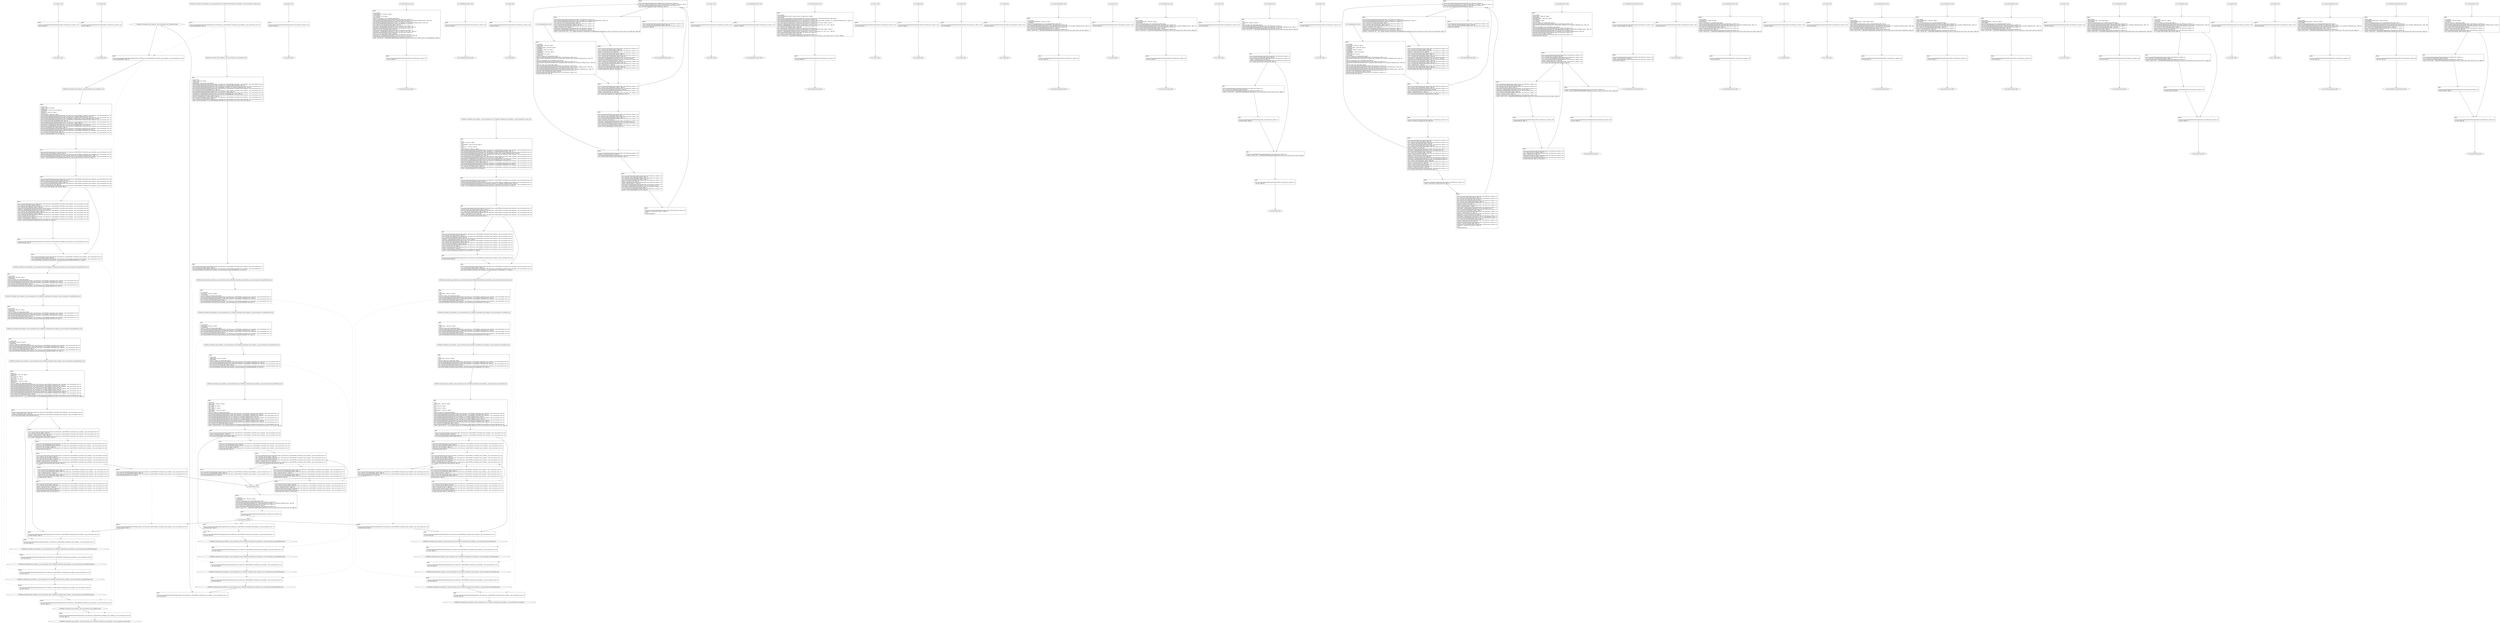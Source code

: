 digraph "icfg graph" {
BBio_ll_good1_end [label="{io_ll_good1_end}"];
BBio_ll_bad6_end [label="{io_ll_bad6_end}"];
BBCWE606_Unchecked_Loop_Condition__char_environment_54a_ll_goodG2B_end [label="{CWE606_Unchecked_Loop_Condition__char_environment_54a_ll_goodG2B_end}"];
BBio_ll_good5_end [label="{io_ll_good5_end}"];
BBCWE606_Unchecked_Loop_Condition__char_environment_54c_ll_CWE606_Unchecked_Loop_Condition__char_environment_54c_goodG2BSink_end [label="{CWE606_Unchecked_Loop_Condition__char_environment_54c_ll_CWE606_Unchecked_Loop_Condition__char_environment_54c_goodG2BSink_end}"];
BBio_ll_printWcharLine_end [label="{io_ll_printWcharLine_end}"];
BBCWE606_Unchecked_Loop_Condition__char_environment_54c_ll_CWE606_Unchecked_Loop_Condition__char_environment_54c_goodB2GSink_end [label="{CWE606_Unchecked_Loop_Condition__char_environment_54c_ll_CWE606_Unchecked_Loop_Condition__char_environment_54c_goodB2GSink_end}"];
BBCWE606_Unchecked_Loop_Condition__char_environment_54d_ll_CWE606_Unchecked_Loop_Condition__char_environment_54d_goodG2BSink_end [label="{CWE606_Unchecked_Loop_Condition__char_environment_54d_ll_CWE606_Unchecked_Loop_Condition__char_environment_54d_goodG2BSink_end}"];
BBCWE606_Unchecked_Loop_Condition__char_environment_54b_ll_CWE606_Unchecked_Loop_Condition__char_environment_54b_badSink_end [label="{CWE606_Unchecked_Loop_Condition__char_environment_54b_ll_CWE606_Unchecked_Loop_Condition__char_environment_54b_badSink_end}"];
BBio_ll_globalReturnsFalse_end [label="{io_ll_globalReturnsFalse_end}"];
BBio_ll_bad8_end [label="{io_ll_bad8_end}"];
BBio_ll_decodeHexWChars_end [label="{io_ll_decodeHexWChars_end}"];
BBCWE606_Unchecked_Loop_Condition__char_environment_54a_ll_CWE606_Unchecked_Loop_Condition__char_environment_54_bad_end [label="{CWE606_Unchecked_Loop_Condition__char_environment_54a_ll_CWE606_Unchecked_Loop_Condition__char_environment_54_bad_end}"];
BBio_ll_good7_end [label="{io_ll_good7_end}"];
BBio_ll_globalReturnsTrue_end [label="{io_ll_globalReturnsTrue_end}"];
BBio_ll_printStructLine_end [label="{io_ll_printStructLine_end}"];
BBio_ll_bad7_end [label="{io_ll_bad7_end}"];
BBio_ll_good6_end [label="{io_ll_good6_end}"];
BBio_ll_bad2_end [label="{io_ll_bad2_end}"];
BBio_ll_bad9_end [label="{io_ll_bad9_end}"];
BBCWE606_Unchecked_Loop_Condition__char_environment_54e_ll_CWE606_Unchecked_Loop_Condition__char_environment_54e_badSink_end [label="{CWE606_Unchecked_Loop_Condition__char_environment_54e_ll_CWE606_Unchecked_Loop_Condition__char_environment_54e_badSink_end}"];
BBio_ll_printUnsignedLine_end [label="{io_ll_printUnsignedLine_end}"];
BBio_ll_good4_end [label="{io_ll_good4_end}"];
BBio_ll_printSizeTLine_end [label="{io_ll_printSizeTLine_end}"];
BBio_ll_bad5_end [label="{io_ll_bad5_end}"];
BBio_ll_printLine_end [label="{io_ll_printLine_end}"];
BBCWE606_Unchecked_Loop_Condition__char_environment_54b_ll_CWE606_Unchecked_Loop_Condition__char_environment_54b_goodG2BSink_end [label="{CWE606_Unchecked_Loop_Condition__char_environment_54b_ll_CWE606_Unchecked_Loop_Condition__char_environment_54b_goodG2BSink_end}"];
BBio_ll_bad4_end [label="{io_ll_bad4_end}"];
BBio_ll_decodeHexChars_end [label="{io_ll_decodeHexChars_end}"];
BBCWE606_Unchecked_Loop_Condition__char_environment_54e_ll_CWE606_Unchecked_Loop_Condition__char_environment_54e_goodB2GSink_end [label="{CWE606_Unchecked_Loop_Condition__char_environment_54e_ll_CWE606_Unchecked_Loop_Condition__char_environment_54e_goodB2GSink_end}"];
BBCWE606_Unchecked_Loop_Condition__char_environment_54d_ll_CWE606_Unchecked_Loop_Condition__char_environment_54d_badSink_end [label="{CWE606_Unchecked_Loop_Condition__char_environment_54d_ll_CWE606_Unchecked_Loop_Condition__char_environment_54d_badSink_end}"];
BBio_ll_printBytesLine_end [label="{io_ll_printBytesLine_end}"];
BBio_ll_globalReturnsTrueOrFalse_end [label="{io_ll_globalReturnsTrueOrFalse_end}"];
BBCWE606_Unchecked_Loop_Condition__char_environment_54d_ll_CWE606_Unchecked_Loop_Condition__char_environment_54d_goodB2GSink_end [label="{CWE606_Unchecked_Loop_Condition__char_environment_54d_ll_CWE606_Unchecked_Loop_Condition__char_environment_54d_goodB2GSink_end}"];
BBCWE606_Unchecked_Loop_Condition__char_environment_54b_ll_CWE606_Unchecked_Loop_Condition__char_environment_54b_goodB2GSink_end [label="{CWE606_Unchecked_Loop_Condition__char_environment_54b_ll_CWE606_Unchecked_Loop_Condition__char_environment_54b_goodB2GSink_end}"];
BBio_ll_good3_end [label="{io_ll_good3_end}"];
BBio_ll_printHexCharLine_end [label="{io_ll_printHexCharLine_end}"];
BBio_ll_good9_end [label="{io_ll_good9_end}"];
BBio_ll_bad3_end [label="{io_ll_bad3_end}"];
BBio_ll_printDoubleLine_end [label="{io_ll_printDoubleLine_end}"];
BBio_ll_printShortLine_end [label="{io_ll_printShortLine_end}"];
BBio_ll_printLongLine_end [label="{io_ll_printLongLine_end}"];
BBio_ll_bad1_end [label="{io_ll_bad1_end}"];
BBio_ll_printFloatLine_end [label="{io_ll_printFloatLine_end}"];
BBCWE606_Unchecked_Loop_Condition__char_environment_54a_ll_goodB2G_end [label="{CWE606_Unchecked_Loop_Condition__char_environment_54a_ll_goodB2G_end}"];
BBio_ll_printWLine_end [label="{io_ll_printWLine_end}"];
BBio_ll_good2_end [label="{io_ll_good2_end}"];
BBio_ll_printIntLine_end [label="{io_ll_printIntLine_end}"];
BBio_ll_good8_end [label="{io_ll_good8_end}"];
BBio_ll_printLongLongLine_end [label="{io_ll_printLongLongLine_end}"];
BBCWE606_Unchecked_Loop_Condition__char_environment_54e_ll_CWE606_Unchecked_Loop_Condition__char_environment_54e_goodG2BSink_end [label="{CWE606_Unchecked_Loop_Condition__char_environment_54e_ll_CWE606_Unchecked_Loop_Condition__char_environment_54e_goodG2BSink_end}"];
BBCWE606_Unchecked_Loop_Condition__char_environment_54a_ll_CWE606_Unchecked_Loop_Condition__char_environment_54_good_end [label="{CWE606_Unchecked_Loop_Condition__char_environment_54a_ll_CWE606_Unchecked_Loop_Condition__char_environment_54_good_end}"];
BBio_ll_printHexUnsignedCharLine_end [label="{io_ll_printHexUnsignedCharLine_end}"];
BBCWE606_Unchecked_Loop_Condition__char_environment_54c_ll_CWE606_Unchecked_Loop_Condition__char_environment_54c_badSink_end [label="{CWE606_Unchecked_Loop_Condition__char_environment_54c_ll_CWE606_Unchecked_Loop_Condition__char_environment_54c_badSink_end}"];
BBio_ll_printSinkLine_end [label="{io_ll_printSinkLine_end}"];
BBio_ll_good1_start [label="{io_ll_good1_start}", shape=record];
io_ll_good1BB69 [label="{BB69:\l\l/home/raoxue/Desktop/MemVerif/workspace/000_109_058/source_code/io.c:187\l
  ret void, !dbg !52\l
}", shape=record];
BBio_ll_bad6_start [label="{io_ll_bad6_start}", shape=record];
io_ll_bad6BB83 [label="{BB83:\l\l/home/raoxue/Desktop/MemVerif/workspace/000_109_058/source_code/io.c:203\l
  ret void, !dbg !52\l
}", shape=record];
BBCWE606_Unchecked_Loop_Condition__char_environment_54a_ll_goodG2B_start [label="{CWE606_Unchecked_Loop_Condition__char_environment_54a_ll_goodG2B_start}", shape=record];
CWE606_Unchecked_Loop_Condition__char_environment_54a_ll_goodG2BBB7 [label="{BB7:\l\l/:100014568\l
  %data = alloca i8*, align 8\l
/:100014568\l
  %dataBuffer = alloca [100 x i8], align 16\l
/home/raoxue/Desktop/MemVerif/workspace/000_109_058/source_code/CWE606_Unchecked_Loop_Condition__char_environment_54a.c:66\l
  call void @llvm.dbg.declare(metadata i8** %data, metadata !52, metadata !DIExpression()), !dbg !53\l
/home/raoxue/Desktop/MemVerif/workspace/000_109_058/source_code/CWE606_Unchecked_Loop_Condition__char_environment_54a.c:67\l
  call void @llvm.dbg.declare(metadata [100 x i8]* %dataBuffer, metadata !54, metadata !DIExpression()), !dbg !55\l
/home/raoxue/Desktop/MemVerif/workspace/000_109_058/source_code/CWE606_Unchecked_Loop_Condition__char_environment_54a.c:67\l
  %0 = bitcast [100 x i8]* %dataBuffer to i8*, !dbg !20\l
/home/raoxue/Desktop/MemVerif/workspace/000_109_058/source_code/CWE606_Unchecked_Loop_Condition__char_environment_54a.c:67\l
  call void @llvm.memset.p0i8.i64(i8* align 16 %0, i8 0, i64 100, i1 false), !dbg !20\l
/home/raoxue/Desktop/MemVerif/workspace/000_109_058/source_code/CWE606_Unchecked_Loop_Condition__char_environment_54a.c:68\l
  %arraydecay = getelementptr inbounds [100 x i8], [100 x i8]* %dataBuffer, i64 0, i64 0, !dbg !21\l
/home/raoxue/Desktop/MemVerif/workspace/000_109_058/source_code/CWE606_Unchecked_Loop_Condition__char_environment_54a.c:68\l
  store i8* %arraydecay, i8** %data, align 8, !dbg !22\l
/home/raoxue/Desktop/MemVerif/workspace/000_109_058/source_code/CWE606_Unchecked_Loop_Condition__char_environment_54a.c:70\l
  %1 = load i8*, i8** %data, align 8, !dbg !23\l
/home/raoxue/Desktop/MemVerif/workspace/000_109_058/source_code/CWE606_Unchecked_Loop_Condition__char_environment_54a.c:70\l
  %call = call i8* @strcpy(i8* %1, i8* getelementptr inbounds ([3 x i8], [3 x i8]* @.str.1, i64 0, i64 0)) #6, !dbg !24\l
}", shape=record];
CWE606_Unchecked_Loop_Condition__char_environment_54a_ll_goodG2BBB7 [label="{BB7:\l\l/:100014568\l
  %data = alloca i8*, align 8\l
/:100014568\l
  %dataBuffer = alloca [100 x i8], align 16\l
/home/raoxue/Desktop/MemVerif/workspace/000_109_058/source_code/CWE606_Unchecked_Loop_Condition__char_environment_54a.c:66\l
  call void @llvm.dbg.declare(metadata i8** %data, metadata !52, metadata !DIExpression()), !dbg !53\l
/home/raoxue/Desktop/MemVerif/workspace/000_109_058/source_code/CWE606_Unchecked_Loop_Condition__char_environment_54a.c:67\l
  call void @llvm.dbg.declare(metadata [100 x i8]* %dataBuffer, metadata !54, metadata !DIExpression()), !dbg !55\l
/home/raoxue/Desktop/MemVerif/workspace/000_109_058/source_code/CWE606_Unchecked_Loop_Condition__char_environment_54a.c:67\l
  %0 = bitcast [100 x i8]* %dataBuffer to i8*, !dbg !20\l
/home/raoxue/Desktop/MemVerif/workspace/000_109_058/source_code/CWE606_Unchecked_Loop_Condition__char_environment_54a.c:67\l
  call void @llvm.memset.p0i8.i64(i8* align 16 %0, i8 0, i64 100, i1 false), !dbg !20\l
/home/raoxue/Desktop/MemVerif/workspace/000_109_058/source_code/CWE606_Unchecked_Loop_Condition__char_environment_54a.c:68\l
  %arraydecay = getelementptr inbounds [100 x i8], [100 x i8]* %dataBuffer, i64 0, i64 0, !dbg !21\l
/home/raoxue/Desktop/MemVerif/workspace/000_109_058/source_code/CWE606_Unchecked_Loop_Condition__char_environment_54a.c:68\l
  store i8* %arraydecay, i8** %data, align 8, !dbg !22\l
/home/raoxue/Desktop/MemVerif/workspace/000_109_058/source_code/CWE606_Unchecked_Loop_Condition__char_environment_54a.c:70\l
  %1 = load i8*, i8** %data, align 8, !dbg !23\l
/home/raoxue/Desktop/MemVerif/workspace/000_109_058/source_code/CWE606_Unchecked_Loop_Condition__char_environment_54a.c:70\l
  %call = call i8* @strcpy(i8* %1, i8* getelementptr inbounds ([3 x i8], [3 x i8]* @.str.1, i64 0, i64 0)) #6, !dbg !24\l
}", shape=record];
CWE606_Unchecked_Loop_Condition__char_environment_54a_ll_goodG2BBB8 [label="{BB8:\l\l/home/raoxue/Desktop/MemVerif/workspace/000_109_058/source_code/CWE606_Unchecked_Loop_Condition__char_environment_54a.c:71\l
  %2 = load i8*, i8** %data, align 8, !dbg !25\l
/home/raoxue/Desktop/MemVerif/workspace/000_109_058/source_code/CWE606_Unchecked_Loop_Condition__char_environment_54a.c:71\l
  call void @CWE606_Unchecked_Loop_Condition__char_environment_54b_goodG2BSink(i8* %2), !dbg !26\l
}", shape=record];
CWE606_Unchecked_Loop_Condition__char_environment_54a_ll_goodG2BBB8 [label="{BB8:\l\l/home/raoxue/Desktop/MemVerif/workspace/000_109_058/source_code/CWE606_Unchecked_Loop_Condition__char_environment_54a.c:71\l
  %2 = load i8*, i8** %data, align 8, !dbg !25\l
/home/raoxue/Desktop/MemVerif/workspace/000_109_058/source_code/CWE606_Unchecked_Loop_Condition__char_environment_54a.c:71\l
  call void @CWE606_Unchecked_Loop_Condition__char_environment_54b_goodG2BSink(i8* %2), !dbg !26\l
}", shape=record];
CWE606_Unchecked_Loop_Condition__char_environment_54a_ll_goodG2BBB9 [label="{BB9:\l\l/home/raoxue/Desktop/MemVerif/workspace/000_109_058/source_code/CWE606_Unchecked_Loop_Condition__char_environment_54a.c:72\l
  ret void, !dbg !27\l
}", shape=record];
BBio_ll_good5_start [label="{io_ll_good5_start}", shape=record];
io_ll_good5BB73 [label="{BB73:\l\l/home/raoxue/Desktop/MemVerif/workspace/000_109_058/source_code/io.c:191\l
  ret void, !dbg !52\l
}", shape=record];
BBCWE606_Unchecked_Loop_Condition__char_environment_54c_ll_CWE606_Unchecked_Loop_Condition__char_environment_54c_goodG2BSink_start [label="{CWE606_Unchecked_Loop_Condition__char_environment_54c_ll_CWE606_Unchecked_Loop_Condition__char_environment_54c_goodG2BSink_start}", shape=record];
CWE606_Unchecked_Loop_Condition__char_environment_54c_ll_CWE606_Unchecked_Loop_Condition__char_environment_54c_goodG2BSinkBB2 [label="{BB2:\l\l/:2442966648\l
  %data.addr = alloca i8*, align 8\l
/:2442966648\l
  store i8* %data, i8** %data.addr, align 8\l
/home/raoxue/Desktop/MemVerif/workspace/000_109_058/source_code/CWE606_Unchecked_Loop_Condition__char_environment_54c.c:51\l
  call void @llvm.dbg.declare(metadata i8** %data.addr, metadata !18, metadata !DIExpression()), !dbg !19\l
/home/raoxue/Desktop/MemVerif/workspace/000_109_058/source_code/CWE606_Unchecked_Loop_Condition__char_environment_54c.c:53\l
  %0 = load i8*, i8** %data.addr, align 8, !dbg !14\l
/home/raoxue/Desktop/MemVerif/workspace/000_109_058/source_code/CWE606_Unchecked_Loop_Condition__char_environment_54c.c:53\l
  call void @CWE606_Unchecked_Loop_Condition__char_environment_54d_goodG2BSink(i8* %0), !dbg !15\l
}", shape=record];
CWE606_Unchecked_Loop_Condition__char_environment_54c_ll_CWE606_Unchecked_Loop_Condition__char_environment_54c_goodG2BSinkBB2 [label="{BB2:\l\l/:2442966648\l
  %data.addr = alloca i8*, align 8\l
/:2442966648\l
  store i8* %data, i8** %data.addr, align 8\l
/home/raoxue/Desktop/MemVerif/workspace/000_109_058/source_code/CWE606_Unchecked_Loop_Condition__char_environment_54c.c:51\l
  call void @llvm.dbg.declare(metadata i8** %data.addr, metadata !18, metadata !DIExpression()), !dbg !19\l
/home/raoxue/Desktop/MemVerif/workspace/000_109_058/source_code/CWE606_Unchecked_Loop_Condition__char_environment_54c.c:53\l
  %0 = load i8*, i8** %data.addr, align 8, !dbg !14\l
/home/raoxue/Desktop/MemVerif/workspace/000_109_058/source_code/CWE606_Unchecked_Loop_Condition__char_environment_54c.c:53\l
  call void @CWE606_Unchecked_Loop_Condition__char_environment_54d_goodG2BSink(i8* %0), !dbg !15\l
}", shape=record];
CWE606_Unchecked_Loop_Condition__char_environment_54c_ll_CWE606_Unchecked_Loop_Condition__char_environment_54c_goodG2BSinkBB3 [label="{BB3:\l\l/home/raoxue/Desktop/MemVerif/workspace/000_109_058/source_code/CWE606_Unchecked_Loop_Condition__char_environment_54c.c:54\l
  ret void, !dbg !16\l
}", shape=record];
BBio_ll_printWcharLine_start [label="{io_ll_printWcharLine_start}", shape=record];
io_ll_printWcharLineBB28 [label="{BB28:\l\l/:3654148608\l
  %wideChar.addr = alloca i32, align 4\l
/:3654148608\l
  %s = alloca [2 x i32], align 4\l
/:3654148608\l
  store i32 %wideChar, i32* %wideChar.addr, align 4\l
/home/raoxue/Desktop/MemVerif/workspace/000_109_058/source_code/io.c:70\l
  call void @llvm.dbg.declare(metadata i32* %wideChar.addr, metadata !162, metadata !DIExpression()), !dbg !163\l
/home/raoxue/Desktop/MemVerif/workspace/000_109_058/source_code/io.c:74\l
  call void @llvm.dbg.declare(metadata [2 x i32]* %s, metadata !164, metadata !DIExpression()), !dbg !168\l
/home/raoxue/Desktop/MemVerif/workspace/000_109_058/source_code/io.c:75\l
  %0 = load i32, i32* %wideChar.addr, align 4, !dbg !61\l
/home/raoxue/Desktop/MemVerif/workspace/000_109_058/source_code/io.c:75\l
  %arrayidx = getelementptr inbounds [2 x i32], [2 x i32]* %s, i64 0, i64 0, !dbg !62\l
/home/raoxue/Desktop/MemVerif/workspace/000_109_058/source_code/io.c:75\l
  store i32 %0, i32* %arrayidx, align 4, !dbg !63\l
/home/raoxue/Desktop/MemVerif/workspace/000_109_058/source_code/io.c:76\l
  %arrayidx1 = getelementptr inbounds [2 x i32], [2 x i32]* %s, i64 0, i64 1, !dbg !64\l
/home/raoxue/Desktop/MemVerif/workspace/000_109_058/source_code/io.c:76\l
  store i32 0, i32* %arrayidx1, align 4, !dbg !65\l
/home/raoxue/Desktop/MemVerif/workspace/000_109_058/source_code/io.c:77\l
  %arraydecay = getelementptr inbounds [2 x i32], [2 x i32]* %s, i64 0, i64 0, !dbg !66\l
/home/raoxue/Desktop/MemVerif/workspace/000_109_058/source_code/io.c:77\l
  %call = call i32 (i8*, ...) @printf(i8* getelementptr inbounds ([5 x i8], [5 x i8]* @.str.10, i64 0, i64 0), i32* %arraydecay), !dbg !67\l
}", shape=record];
io_ll_printWcharLineBB28 [label="{BB28:\l\l/:3654148608\l
  %wideChar.addr = alloca i32, align 4\l
/:3654148608\l
  %s = alloca [2 x i32], align 4\l
/:3654148608\l
  store i32 %wideChar, i32* %wideChar.addr, align 4\l
/home/raoxue/Desktop/MemVerif/workspace/000_109_058/source_code/io.c:70\l
  call void @llvm.dbg.declare(metadata i32* %wideChar.addr, metadata !162, metadata !DIExpression()), !dbg !163\l
/home/raoxue/Desktop/MemVerif/workspace/000_109_058/source_code/io.c:74\l
  call void @llvm.dbg.declare(metadata [2 x i32]* %s, metadata !164, metadata !DIExpression()), !dbg !168\l
/home/raoxue/Desktop/MemVerif/workspace/000_109_058/source_code/io.c:75\l
  %0 = load i32, i32* %wideChar.addr, align 4, !dbg !61\l
/home/raoxue/Desktop/MemVerif/workspace/000_109_058/source_code/io.c:75\l
  %arrayidx = getelementptr inbounds [2 x i32], [2 x i32]* %s, i64 0, i64 0, !dbg !62\l
/home/raoxue/Desktop/MemVerif/workspace/000_109_058/source_code/io.c:75\l
  store i32 %0, i32* %arrayidx, align 4, !dbg !63\l
/home/raoxue/Desktop/MemVerif/workspace/000_109_058/source_code/io.c:76\l
  %arrayidx1 = getelementptr inbounds [2 x i32], [2 x i32]* %s, i64 0, i64 1, !dbg !64\l
/home/raoxue/Desktop/MemVerif/workspace/000_109_058/source_code/io.c:76\l
  store i32 0, i32* %arrayidx1, align 4, !dbg !65\l
/home/raoxue/Desktop/MemVerif/workspace/000_109_058/source_code/io.c:77\l
  %arraydecay = getelementptr inbounds [2 x i32], [2 x i32]* %s, i64 0, i64 0, !dbg !66\l
/home/raoxue/Desktop/MemVerif/workspace/000_109_058/source_code/io.c:77\l
  %call = call i32 (i8*, ...) @printf(i8* getelementptr inbounds ([5 x i8], [5 x i8]* @.str.10, i64 0, i64 0), i32* %arraydecay), !dbg !67\l
}", shape=record];
io_ll_printWcharLineBB29 [label="{BB29:\l\l/home/raoxue/Desktop/MemVerif/workspace/000_109_058/source_code/io.c:78\l
  ret void, !dbg !68\l
}", shape=record];
BBCWE606_Unchecked_Loop_Condition__char_environment_54c_ll_CWE606_Unchecked_Loop_Condition__char_environment_54c_goodB2GSink_start [label="{CWE606_Unchecked_Loop_Condition__char_environment_54c_ll_CWE606_Unchecked_Loop_Condition__char_environment_54c_goodB2GSink_start}", shape=record];
CWE606_Unchecked_Loop_Condition__char_environment_54c_ll_CWE606_Unchecked_Loop_Condition__char_environment_54c_goodB2GSinkBB4 [label="{BB4:\l\l/:2334254336\l
  %data.addr = alloca i8*, align 8\l
/:2334254336\l
  store i8* %data, i8** %data.addr, align 8\l
/home/raoxue/Desktop/MemVerif/workspace/000_109_058/source_code/CWE606_Unchecked_Loop_Condition__char_environment_54c.c:59\l
  call void @llvm.dbg.declare(metadata i8** %data.addr, metadata !24, metadata !DIExpression()), !dbg !25\l
/home/raoxue/Desktop/MemVerif/workspace/000_109_058/source_code/CWE606_Unchecked_Loop_Condition__char_environment_54c.c:61\l
  %0 = load i8*, i8** %data.addr, align 8, !dbg !14\l
/home/raoxue/Desktop/MemVerif/workspace/000_109_058/source_code/CWE606_Unchecked_Loop_Condition__char_environment_54c.c:61\l
  call void @CWE606_Unchecked_Loop_Condition__char_environment_54d_goodB2GSink(i8* %0), !dbg !15\l
}", shape=record];
CWE606_Unchecked_Loop_Condition__char_environment_54c_ll_CWE606_Unchecked_Loop_Condition__char_environment_54c_goodB2GSinkBB4 [label="{BB4:\l\l/:2334254336\l
  %data.addr = alloca i8*, align 8\l
/:2334254336\l
  store i8* %data, i8** %data.addr, align 8\l
/home/raoxue/Desktop/MemVerif/workspace/000_109_058/source_code/CWE606_Unchecked_Loop_Condition__char_environment_54c.c:59\l
  call void @llvm.dbg.declare(metadata i8** %data.addr, metadata !24, metadata !DIExpression()), !dbg !25\l
/home/raoxue/Desktop/MemVerif/workspace/000_109_058/source_code/CWE606_Unchecked_Loop_Condition__char_environment_54c.c:61\l
  %0 = load i8*, i8** %data.addr, align 8, !dbg !14\l
/home/raoxue/Desktop/MemVerif/workspace/000_109_058/source_code/CWE606_Unchecked_Loop_Condition__char_environment_54c.c:61\l
  call void @CWE606_Unchecked_Loop_Condition__char_environment_54d_goodB2GSink(i8* %0), !dbg !15\l
}", shape=record];
CWE606_Unchecked_Loop_Condition__char_environment_54c_ll_CWE606_Unchecked_Loop_Condition__char_environment_54c_goodB2GSinkBB5 [label="{BB5:\l\l/home/raoxue/Desktop/MemVerif/workspace/000_109_058/source_code/CWE606_Unchecked_Loop_Condition__char_environment_54c.c:62\l
  ret void, !dbg !16\l
}", shape=record];
BBCWE606_Unchecked_Loop_Condition__char_environment_54d_ll_CWE606_Unchecked_Loop_Condition__char_environment_54d_goodG2BSink_start [label="{CWE606_Unchecked_Loop_Condition__char_environment_54d_ll_CWE606_Unchecked_Loop_Condition__char_environment_54d_goodG2BSink_start}", shape=record];
CWE606_Unchecked_Loop_Condition__char_environment_54d_ll_CWE606_Unchecked_Loop_Condition__char_environment_54d_goodG2BSinkBB2 [label="{BB2:\l\l/:659670360\l
  %data.addr = alloca i8*, align 8\l
/:659670360\l
  store i8* %data, i8** %data.addr, align 8\l
/home/raoxue/Desktop/MemVerif/workspace/000_109_058/source_code/CWE606_Unchecked_Loop_Condition__char_environment_54d.c:51\l
  call void @llvm.dbg.declare(metadata i8** %data.addr, metadata !18, metadata !DIExpression()), !dbg !19\l
/home/raoxue/Desktop/MemVerif/workspace/000_109_058/source_code/CWE606_Unchecked_Loop_Condition__char_environment_54d.c:53\l
  %0 = load i8*, i8** %data.addr, align 8, !dbg !14\l
/home/raoxue/Desktop/MemVerif/workspace/000_109_058/source_code/CWE606_Unchecked_Loop_Condition__char_environment_54d.c:53\l
  call void @CWE606_Unchecked_Loop_Condition__char_environment_54e_goodG2BSink(i8* %0), !dbg !15\l
}", shape=record];
CWE606_Unchecked_Loop_Condition__char_environment_54d_ll_CWE606_Unchecked_Loop_Condition__char_environment_54d_goodG2BSinkBB2 [label="{BB2:\l\l/:659670360\l
  %data.addr = alloca i8*, align 8\l
/:659670360\l
  store i8* %data, i8** %data.addr, align 8\l
/home/raoxue/Desktop/MemVerif/workspace/000_109_058/source_code/CWE606_Unchecked_Loop_Condition__char_environment_54d.c:51\l
  call void @llvm.dbg.declare(metadata i8** %data.addr, metadata !18, metadata !DIExpression()), !dbg !19\l
/home/raoxue/Desktop/MemVerif/workspace/000_109_058/source_code/CWE606_Unchecked_Loop_Condition__char_environment_54d.c:53\l
  %0 = load i8*, i8** %data.addr, align 8, !dbg !14\l
/home/raoxue/Desktop/MemVerif/workspace/000_109_058/source_code/CWE606_Unchecked_Loop_Condition__char_environment_54d.c:53\l
  call void @CWE606_Unchecked_Loop_Condition__char_environment_54e_goodG2BSink(i8* %0), !dbg !15\l
}", shape=record];
CWE606_Unchecked_Loop_Condition__char_environment_54d_ll_CWE606_Unchecked_Loop_Condition__char_environment_54d_goodG2BSinkBB3 [label="{BB3:\l\l/home/raoxue/Desktop/MemVerif/workspace/000_109_058/source_code/CWE606_Unchecked_Loop_Condition__char_environment_54d.c:54\l
  ret void, !dbg !16\l
}", shape=record];
BBCWE606_Unchecked_Loop_Condition__char_environment_54b_ll_CWE606_Unchecked_Loop_Condition__char_environment_54b_badSink_start [label="{CWE606_Unchecked_Loop_Condition__char_environment_54b_ll_CWE606_Unchecked_Loop_Condition__char_environment_54b_badSink_start}", shape=record];
CWE606_Unchecked_Loop_Condition__char_environment_54b_ll_CWE606_Unchecked_Loop_Condition__char_environment_54b_badSinkBB0 [label="{BB0:\l\l/:415\l
  %data.addr = alloca i8*, align 8\l
/:415\l
  store i8* %data, i8** %data.addr, align 8\l
/home/raoxue/Desktop/MemVerif/workspace/000_109_058/source_code/CWE606_Unchecked_Loop_Condition__char_environment_54b.c:39\l
  call void @llvm.dbg.declare(metadata i8** %data.addr, metadata !12, metadata !DIExpression()), !dbg !13\l
/home/raoxue/Desktop/MemVerif/workspace/000_109_058/source_code/CWE606_Unchecked_Loop_Condition__char_environment_54b.c:41\l
  %0 = load i8*, i8** %data.addr, align 8, !dbg !14\l
/home/raoxue/Desktop/MemVerif/workspace/000_109_058/source_code/CWE606_Unchecked_Loop_Condition__char_environment_54b.c:41\l
  call void @CWE606_Unchecked_Loop_Condition__char_environment_54c_badSink(i8* %0), !dbg !15\l
}", shape=record];
CWE606_Unchecked_Loop_Condition__char_environment_54b_ll_CWE606_Unchecked_Loop_Condition__char_environment_54b_badSinkBB0 [label="{BB0:\l\l/:415\l
  %data.addr = alloca i8*, align 8\l
/:415\l
  store i8* %data, i8** %data.addr, align 8\l
/home/raoxue/Desktop/MemVerif/workspace/000_109_058/source_code/CWE606_Unchecked_Loop_Condition__char_environment_54b.c:39\l
  call void @llvm.dbg.declare(metadata i8** %data.addr, metadata !12, metadata !DIExpression()), !dbg !13\l
/home/raoxue/Desktop/MemVerif/workspace/000_109_058/source_code/CWE606_Unchecked_Loop_Condition__char_environment_54b.c:41\l
  %0 = load i8*, i8** %data.addr, align 8, !dbg !14\l
/home/raoxue/Desktop/MemVerif/workspace/000_109_058/source_code/CWE606_Unchecked_Loop_Condition__char_environment_54b.c:41\l
  call void @CWE606_Unchecked_Loop_Condition__char_environment_54c_badSink(i8* %0), !dbg !15\l
}", shape=record];
CWE606_Unchecked_Loop_Condition__char_environment_54b_ll_CWE606_Unchecked_Loop_Condition__char_environment_54b_badSinkBB1 [label="{BB1:\l\l/home/raoxue/Desktop/MemVerif/workspace/000_109_058/source_code/CWE606_Unchecked_Loop_Condition__char_environment_54b.c:42\l
  ret void, !dbg !16\l
}", shape=record];
BBio_ll_globalReturnsFalse_start [label="{io_ll_globalReturnsFalse_start}", shape=record];
io_ll_globalReturnsFalseBB66 [label="{BB66:\l\l/home/raoxue/Desktop/MemVerif/workspace/000_109_058/source_code/io.c:163\l
  ret i32 0, !dbg !52\l
}", shape=record];
BBio_ll_bad8_start [label="{io_ll_bad8_start}", shape=record];
io_ll_bad8BB85 [label="{BB85:\l\l/home/raoxue/Desktop/MemVerif/workspace/000_109_058/source_code/io.c:205\l
  ret void, !dbg !52\l
}", shape=record];
BBio_ll_decodeHexWChars_start [label="{io_ll_decodeHexWChars_start}", shape=record];
io_ll_decodeHexWCharsBB55 [label="{BB55:\l\l/:110369352\l
  %bytes.addr = alloca i8*, align 8\l
/:110369352\l
  %numBytes.addr = alloca i64, align 8\l
/:110369352\l
  %hex.addr = alloca i32*, align 8\l
/:110369352\l
  %numWritten = alloca i64, align 8\l
/:110369352\l
  %byte = alloca i32, align 4\l
/:110369352\l
  store i8* %bytes, i8** %bytes.addr, align 8\l
/home/raoxue/Desktop/MemVerif/workspace/000_109_058/source_code/io.c:135\l
  call void @llvm.dbg.declare(metadata i8** %bytes.addr, metadata !290, metadata !DIExpression()), !dbg !291\l
/:135\l
  store i64 %numBytes, i64* %numBytes.addr, align 8\l
/home/raoxue/Desktop/MemVerif/workspace/000_109_058/source_code/io.c:135\l
  call void @llvm.dbg.declare(metadata i64* %numBytes.addr, metadata !292, metadata !DIExpression()), !dbg !293\l
/:135\l
  store i32* %hex, i32** %hex.addr, align 8\l
/home/raoxue/Desktop/MemVerif/workspace/000_109_058/source_code/io.c:135\l
  call void @llvm.dbg.declare(metadata i32** %hex.addr, metadata !294, metadata !DIExpression()), !dbg !295\l
/home/raoxue/Desktop/MemVerif/workspace/000_109_058/source_code/io.c:137\l
  call void @llvm.dbg.declare(metadata i64* %numWritten, metadata !296, metadata !DIExpression()), !dbg !297\l
/home/raoxue/Desktop/MemVerif/workspace/000_109_058/source_code/io.c:137\l
  store i64 0, i64* %numWritten, align 8, !dbg !65\l
/home/raoxue/Desktop/MemVerif/workspace/000_109_058/source_code/io.c:143\l
  br label %while.cond, !dbg !66\l
}", shape=record];
io_ll_decodeHexWCharsBB56 [label="{BB56:\l\l/home/raoxue/Desktop/MemVerif/workspace/000_109_058/source_code/io.c:143\l
  %0 = load i64, i64* %numWritten, align 8, !dbg !67\l
/home/raoxue/Desktop/MemVerif/workspace/000_109_058/source_code/io.c:143\l
  %1 = load i64, i64* %numBytes.addr, align 8, !dbg !68\l
/home/raoxue/Desktop/MemVerif/workspace/000_109_058/source_code/io.c:143\l
  %cmp = icmp ult i64 %0, %1, !dbg !69\l
/home/raoxue/Desktop/MemVerif/workspace/000_109_058/source_code/io.c:143\l
  br i1 %cmp, label %land.lhs.true, label %land.end, !dbg !70\l
}", shape=record];
io_ll_decodeHexWCharsBB57 [label="{BB57:\l\l/home/raoxue/Desktop/MemVerif/workspace/000_109_058/source_code/io.c:143\l
  %2 = load i32*, i32** %hex.addr, align 8, !dbg !71\l
/home/raoxue/Desktop/MemVerif/workspace/000_109_058/source_code/io.c:143\l
  %3 = load i64, i64* %numWritten, align 8, !dbg !72\l
/home/raoxue/Desktop/MemVerif/workspace/000_109_058/source_code/io.c:143\l
  %mul = mul i64 2, %3, !dbg !73\l
/home/raoxue/Desktop/MemVerif/workspace/000_109_058/source_code/io.c:143\l
  %arrayidx = getelementptr inbounds i32, i32* %2, i64 %mul, !dbg !71\l
/home/raoxue/Desktop/MemVerif/workspace/000_109_058/source_code/io.c:143\l
  %4 = load i32, i32* %arrayidx, align 4, !dbg !71\l
/home/raoxue/Desktop/MemVerif/workspace/000_109_058/source_code/io.c:143\l
  %call = call i32 @iswxdigit(i32 %4) #5, !dbg !74\l
}", shape=record];
io_ll_decodeHexWCharsBB57 [label="{BB57:\l\l/home/raoxue/Desktop/MemVerif/workspace/000_109_058/source_code/io.c:143\l
  %2 = load i32*, i32** %hex.addr, align 8, !dbg !71\l
/home/raoxue/Desktop/MemVerif/workspace/000_109_058/source_code/io.c:143\l
  %3 = load i64, i64* %numWritten, align 8, !dbg !72\l
/home/raoxue/Desktop/MemVerif/workspace/000_109_058/source_code/io.c:143\l
  %mul = mul i64 2, %3, !dbg !73\l
/home/raoxue/Desktop/MemVerif/workspace/000_109_058/source_code/io.c:143\l
  %arrayidx = getelementptr inbounds i32, i32* %2, i64 %mul, !dbg !71\l
/home/raoxue/Desktop/MemVerif/workspace/000_109_058/source_code/io.c:143\l
  %4 = load i32, i32* %arrayidx, align 4, !dbg !71\l
/home/raoxue/Desktop/MemVerif/workspace/000_109_058/source_code/io.c:143\l
  %call = call i32 @iswxdigit(i32 %4) #5, !dbg !74\l
}", shape=record];
io_ll_decodeHexWCharsBB59 [label="{BB59:\l\l/home/raoxue/Desktop/MemVerif/workspace/000_109_058/source_code/io.c:143\l
  %tobool = icmp ne i32 %call, 0, !dbg !74\l
/home/raoxue/Desktop/MemVerif/workspace/000_109_058/source_code/io.c:143\l
  br i1 %tobool, label %land.rhs, label %land.end, !dbg !75\l
}", shape=record];
io_ll_decodeHexWCharsBB60 [label="{BB60:\l\l/home/raoxue/Desktop/MemVerif/workspace/000_109_058/source_code/io.c:143\l
  %5 = load i32*, i32** %hex.addr, align 8, !dbg !76\l
/home/raoxue/Desktop/MemVerif/workspace/000_109_058/source_code/io.c:143\l
  %6 = load i64, i64* %numWritten, align 8, !dbg !77\l
/home/raoxue/Desktop/MemVerif/workspace/000_109_058/source_code/io.c:143\l
  %mul1 = mul i64 2, %6, !dbg !78\l
/home/raoxue/Desktop/MemVerif/workspace/000_109_058/source_code/io.c:143\l
  %add = add i64 %mul1, 1, !dbg !79\l
/home/raoxue/Desktop/MemVerif/workspace/000_109_058/source_code/io.c:143\l
  %arrayidx2 = getelementptr inbounds i32, i32* %5, i64 %add, !dbg !76\l
/home/raoxue/Desktop/MemVerif/workspace/000_109_058/source_code/io.c:143\l
  %7 = load i32, i32* %arrayidx2, align 4, !dbg !76\l
/home/raoxue/Desktop/MemVerif/workspace/000_109_058/source_code/io.c:143\l
  %call3 = call i32 @iswxdigit(i32 %7) #5, !dbg !80\l
}", shape=record];
io_ll_decodeHexWCharsBB60 [label="{BB60:\l\l/home/raoxue/Desktop/MemVerif/workspace/000_109_058/source_code/io.c:143\l
  %5 = load i32*, i32** %hex.addr, align 8, !dbg !76\l
/home/raoxue/Desktop/MemVerif/workspace/000_109_058/source_code/io.c:143\l
  %6 = load i64, i64* %numWritten, align 8, !dbg !77\l
/home/raoxue/Desktop/MemVerif/workspace/000_109_058/source_code/io.c:143\l
  %mul1 = mul i64 2, %6, !dbg !78\l
/home/raoxue/Desktop/MemVerif/workspace/000_109_058/source_code/io.c:143\l
  %add = add i64 %mul1, 1, !dbg !79\l
/home/raoxue/Desktop/MemVerif/workspace/000_109_058/source_code/io.c:143\l
  %arrayidx2 = getelementptr inbounds i32, i32* %5, i64 %add, !dbg !76\l
/home/raoxue/Desktop/MemVerif/workspace/000_109_058/source_code/io.c:143\l
  %7 = load i32, i32* %arrayidx2, align 4, !dbg !76\l
/home/raoxue/Desktop/MemVerif/workspace/000_109_058/source_code/io.c:143\l
  %call3 = call i32 @iswxdigit(i32 %7) #5, !dbg !80\l
}", shape=record];
io_ll_decodeHexWCharsBB61 [label="{BB61:\l\l/home/raoxue/Desktop/MemVerif/workspace/000_109_058/source_code/io.c:143\l
  %tobool4 = icmp ne i32 %call3, 0, !dbg !75\l
/:143\l
  br label %land.end\l
}", shape=record];
io_ll_decodeHexWCharsBB58 [label="{BB58:\l\l/home/raoxue/Desktop/MemVerif/workspace/000_109_058/source_code/io.c:0\l
  %8 = phi i1 [ false, %land.lhs.true ], [ false, %while.cond ], [ %tobool4, %land.rhs ], !dbg !81\l
/home/raoxue/Desktop/MemVerif/workspace/000_109_058/source_code/io.c:143\l
  br i1 %8, label %while.body, label %while.end, !dbg !66\l
}", shape=record];
io_ll_decodeHexWCharsBB62 [label="{BB62:\l\l/home/raoxue/Desktop/MemVerif/workspace/000_109_058/source_code/io.c:145\l
  call void @llvm.dbg.declare(metadata i32* %byte, metadata !314, metadata !DIExpression()), !dbg !316\l
/home/raoxue/Desktop/MemVerif/workspace/000_109_058/source_code/io.c:146\l
  %9 = load i32*, i32** %hex.addr, align 8, !dbg !85\l
/home/raoxue/Desktop/MemVerif/workspace/000_109_058/source_code/io.c:146\l
  %10 = load i64, i64* %numWritten, align 8, !dbg !86\l
/home/raoxue/Desktop/MemVerif/workspace/000_109_058/source_code/io.c:146\l
  %mul5 = mul i64 2, %10, !dbg !87\l
/home/raoxue/Desktop/MemVerif/workspace/000_109_058/source_code/io.c:146\l
  %arrayidx6 = getelementptr inbounds i32, i32* %9, i64 %mul5, !dbg !85\l
/home/raoxue/Desktop/MemVerif/workspace/000_109_058/source_code/io.c:146\l
  %call7 = call i32 (i32*, i32*, ...) @__isoc99_swscanf(i32* %arrayidx6, i32* getelementptr inbounds ([5 x i32], [5 x i32]* @.str.16, i64 0, i64 0), i32* %byte) #5, !dbg !88\l
}", shape=record];
io_ll_decodeHexWCharsBB62 [label="{BB62:\l\l/home/raoxue/Desktop/MemVerif/workspace/000_109_058/source_code/io.c:145\l
  call void @llvm.dbg.declare(metadata i32* %byte, metadata !314, metadata !DIExpression()), !dbg !316\l
/home/raoxue/Desktop/MemVerif/workspace/000_109_058/source_code/io.c:146\l
  %9 = load i32*, i32** %hex.addr, align 8, !dbg !85\l
/home/raoxue/Desktop/MemVerif/workspace/000_109_058/source_code/io.c:146\l
  %10 = load i64, i64* %numWritten, align 8, !dbg !86\l
/home/raoxue/Desktop/MemVerif/workspace/000_109_058/source_code/io.c:146\l
  %mul5 = mul i64 2, %10, !dbg !87\l
/home/raoxue/Desktop/MemVerif/workspace/000_109_058/source_code/io.c:146\l
  %arrayidx6 = getelementptr inbounds i32, i32* %9, i64 %mul5, !dbg !85\l
/home/raoxue/Desktop/MemVerif/workspace/000_109_058/source_code/io.c:146\l
  %call7 = call i32 (i32*, i32*, ...) @__isoc99_swscanf(i32* %arrayidx6, i32* getelementptr inbounds ([5 x i32], [5 x i32]* @.str.16, i64 0, i64 0), i32* %byte) #5, !dbg !88\l
}", shape=record];
io_ll_decodeHexWCharsBB64 [label="{BB64:\l\l/home/raoxue/Desktop/MemVerif/workspace/000_109_058/source_code/io.c:147\l
  %11 = load i32, i32* %byte, align 4, !dbg !89\l
/home/raoxue/Desktop/MemVerif/workspace/000_109_058/source_code/io.c:147\l
  %conv = trunc i32 %11 to i8, !dbg !90\l
/home/raoxue/Desktop/MemVerif/workspace/000_109_058/source_code/io.c:147\l
  %12 = load i8*, i8** %bytes.addr, align 8, !dbg !91\l
/home/raoxue/Desktop/MemVerif/workspace/000_109_058/source_code/io.c:147\l
  %13 = load i64, i64* %numWritten, align 8, !dbg !92\l
/home/raoxue/Desktop/MemVerif/workspace/000_109_058/source_code/io.c:147\l
  %arrayidx8 = getelementptr inbounds i8, i8* %12, i64 %13, !dbg !91\l
/home/raoxue/Desktop/MemVerif/workspace/000_109_058/source_code/io.c:147\l
  store i8 %conv, i8* %arrayidx8, align 1, !dbg !93\l
/home/raoxue/Desktop/MemVerif/workspace/000_109_058/source_code/io.c:148\l
  %14 = load i64, i64* %numWritten, align 8, !dbg !94\l
/home/raoxue/Desktop/MemVerif/workspace/000_109_058/source_code/io.c:148\l
  %inc = add i64 %14, 1, !dbg !94\l
/home/raoxue/Desktop/MemVerif/workspace/000_109_058/source_code/io.c:148\l
  store i64 %inc, i64* %numWritten, align 8, !dbg !94\l
/home/raoxue/Desktop/MemVerif/workspace/000_109_058/source_code/io.c:143\l
  br label %while.cond, !dbg !66, !llvm.loop !95\l
}", shape=record];
io_ll_decodeHexWCharsBB63 [label="{BB63:\l\l/home/raoxue/Desktop/MemVerif/workspace/000_109_058/source_code/io.c:151\l
  %15 = load i64, i64* %numWritten, align 8, !dbg !98\l
/home/raoxue/Desktop/MemVerif/workspace/000_109_058/source_code/io.c:151\l
  ret i64 %15, !dbg !99\l
}", shape=record];
BBCWE606_Unchecked_Loop_Condition__char_environment_54a_ll_CWE606_Unchecked_Loop_Condition__char_environment_54_bad_start [label="{CWE606_Unchecked_Loop_Condition__char_environment_54a_ll_CWE606_Unchecked_Loop_Condition__char_environment_54_bad_start}", shape=record];
CWE606_Unchecked_Loop_Condition__char_environment_54a_ll_CWE606_Unchecked_Loop_Condition__char_environment_54_badBB0 [label="{BB0:\l\l/:415\l
  %data = alloca i8*, align 8\l
/:415\l
  %dataBuffer = alloca [100 x i8], align 16\l
/:415\l
  %dataLen = alloca i64, align 8\l
/:415\l
  %environment = alloca i8*, align 8\l
/home/raoxue/Desktop/MemVerif/workspace/000_109_058/source_code/CWE606_Unchecked_Loop_Condition__char_environment_54a.c:41\l
  call void @llvm.dbg.declare(metadata i8** %data, metadata !12, metadata !DIExpression()), !dbg !15\l
/home/raoxue/Desktop/MemVerif/workspace/000_109_058/source_code/CWE606_Unchecked_Loop_Condition__char_environment_54a.c:42\l
  call void @llvm.dbg.declare(metadata [100 x i8]* %dataBuffer, metadata !16, metadata !DIExpression()), !dbg !20\l
/home/raoxue/Desktop/MemVerif/workspace/000_109_058/source_code/CWE606_Unchecked_Loop_Condition__char_environment_54a.c:42\l
  %0 = bitcast [100 x i8]* %dataBuffer to i8*, !dbg !20\l
/home/raoxue/Desktop/MemVerif/workspace/000_109_058/source_code/CWE606_Unchecked_Loop_Condition__char_environment_54a.c:42\l
  call void @llvm.memset.p0i8.i64(i8* align 16 %0, i8 0, i64 100, i1 false), !dbg !20\l
/home/raoxue/Desktop/MemVerif/workspace/000_109_058/source_code/CWE606_Unchecked_Loop_Condition__char_environment_54a.c:43\l
  %arraydecay = getelementptr inbounds [100 x i8], [100 x i8]* %dataBuffer, i64 0, i64 0, !dbg !21\l
/home/raoxue/Desktop/MemVerif/workspace/000_109_058/source_code/CWE606_Unchecked_Loop_Condition__char_environment_54a.c:43\l
  store i8* %arraydecay, i8** %data, align 8, !dbg !22\l
/home/raoxue/Desktop/MemVerif/workspace/000_109_058/source_code/CWE606_Unchecked_Loop_Condition__char_environment_54a.c:46\l
  call void @llvm.dbg.declare(metadata i64* %dataLen, metadata !23, metadata !DIExpression()), !dbg !28\l
/home/raoxue/Desktop/MemVerif/workspace/000_109_058/source_code/CWE606_Unchecked_Loop_Condition__char_environment_54a.c:46\l
  %1 = load i8*, i8** %data, align 8, !dbg !29\l
/home/raoxue/Desktop/MemVerif/workspace/000_109_058/source_code/CWE606_Unchecked_Loop_Condition__char_environment_54a.c:46\l
  %call = call i64 @strlen(i8* %1) #6, !dbg !30\l
}", shape=record];
CWE606_Unchecked_Loop_Condition__char_environment_54a_ll_CWE606_Unchecked_Loop_Condition__char_environment_54_badBB0 [label="{BB0:\l\l/:415\l
  %data = alloca i8*, align 8\l
/:415\l
  %dataBuffer = alloca [100 x i8], align 16\l
/:415\l
  %dataLen = alloca i64, align 8\l
/:415\l
  %environment = alloca i8*, align 8\l
/home/raoxue/Desktop/MemVerif/workspace/000_109_058/source_code/CWE606_Unchecked_Loop_Condition__char_environment_54a.c:41\l
  call void @llvm.dbg.declare(metadata i8** %data, metadata !12, metadata !DIExpression()), !dbg !15\l
/home/raoxue/Desktop/MemVerif/workspace/000_109_058/source_code/CWE606_Unchecked_Loop_Condition__char_environment_54a.c:42\l
  call void @llvm.dbg.declare(metadata [100 x i8]* %dataBuffer, metadata !16, metadata !DIExpression()), !dbg !20\l
/home/raoxue/Desktop/MemVerif/workspace/000_109_058/source_code/CWE606_Unchecked_Loop_Condition__char_environment_54a.c:42\l
  %0 = bitcast [100 x i8]* %dataBuffer to i8*, !dbg !20\l
/home/raoxue/Desktop/MemVerif/workspace/000_109_058/source_code/CWE606_Unchecked_Loop_Condition__char_environment_54a.c:42\l
  call void @llvm.memset.p0i8.i64(i8* align 16 %0, i8 0, i64 100, i1 false), !dbg !20\l
/home/raoxue/Desktop/MemVerif/workspace/000_109_058/source_code/CWE606_Unchecked_Loop_Condition__char_environment_54a.c:43\l
  %arraydecay = getelementptr inbounds [100 x i8], [100 x i8]* %dataBuffer, i64 0, i64 0, !dbg !21\l
/home/raoxue/Desktop/MemVerif/workspace/000_109_058/source_code/CWE606_Unchecked_Loop_Condition__char_environment_54a.c:43\l
  store i8* %arraydecay, i8** %data, align 8, !dbg !22\l
/home/raoxue/Desktop/MemVerif/workspace/000_109_058/source_code/CWE606_Unchecked_Loop_Condition__char_environment_54a.c:46\l
  call void @llvm.dbg.declare(metadata i64* %dataLen, metadata !23, metadata !DIExpression()), !dbg !28\l
/home/raoxue/Desktop/MemVerif/workspace/000_109_058/source_code/CWE606_Unchecked_Loop_Condition__char_environment_54a.c:46\l
  %1 = load i8*, i8** %data, align 8, !dbg !29\l
/home/raoxue/Desktop/MemVerif/workspace/000_109_058/source_code/CWE606_Unchecked_Loop_Condition__char_environment_54a.c:46\l
  %call = call i64 @strlen(i8* %1) #6, !dbg !30\l
}", shape=record];
CWE606_Unchecked_Loop_Condition__char_environment_54a_ll_CWE606_Unchecked_Loop_Condition__char_environment_54_badBB1 [label="{BB1:\l\l/home/raoxue/Desktop/MemVerif/workspace/000_109_058/source_code/CWE606_Unchecked_Loop_Condition__char_environment_54a.c:46\l
  store i64 %call, i64* %dataLen, align 8, !dbg !28\l
/home/raoxue/Desktop/MemVerif/workspace/000_109_058/source_code/CWE606_Unchecked_Loop_Condition__char_environment_54a.c:47\l
  call void @llvm.dbg.declare(metadata i8** %environment, metadata !31, metadata !DIExpression()), !dbg !32\l
/home/raoxue/Desktop/MemVerif/workspace/000_109_058/source_code/CWE606_Unchecked_Loop_Condition__char_environment_54a.c:47\l
  %call1 = call i8* @getenv(i8* getelementptr inbounds ([4 x i8], [4 x i8]* @.str, i64 0, i64 0)) #7, !dbg !33\l
}", shape=record];
CWE606_Unchecked_Loop_Condition__char_environment_54a_ll_CWE606_Unchecked_Loop_Condition__char_environment_54_badBB1 [label="{BB1:\l\l/home/raoxue/Desktop/MemVerif/workspace/000_109_058/source_code/CWE606_Unchecked_Loop_Condition__char_environment_54a.c:46\l
  store i64 %call, i64* %dataLen, align 8, !dbg !28\l
/home/raoxue/Desktop/MemVerif/workspace/000_109_058/source_code/CWE606_Unchecked_Loop_Condition__char_environment_54a.c:47\l
  call void @llvm.dbg.declare(metadata i8** %environment, metadata !31, metadata !DIExpression()), !dbg !32\l
/home/raoxue/Desktop/MemVerif/workspace/000_109_058/source_code/CWE606_Unchecked_Loop_Condition__char_environment_54a.c:47\l
  %call1 = call i8* @getenv(i8* getelementptr inbounds ([4 x i8], [4 x i8]* @.str, i64 0, i64 0)) #7, !dbg !33\l
}", shape=record];
CWE606_Unchecked_Loop_Condition__char_environment_54a_ll_CWE606_Unchecked_Loop_Condition__char_environment_54_badBB2 [label="{BB2:\l\l/home/raoxue/Desktop/MemVerif/workspace/000_109_058/source_code/CWE606_Unchecked_Loop_Condition__char_environment_54a.c:47\l
  store i8* %call1, i8** %environment, align 8, !dbg !32\l
/home/raoxue/Desktop/MemVerif/workspace/000_109_058/source_code/CWE606_Unchecked_Loop_Condition__char_environment_54a.c:49\l
  %2 = load i8*, i8** %environment, align 8, !dbg !34\l
/home/raoxue/Desktop/MemVerif/workspace/000_109_058/source_code/CWE606_Unchecked_Loop_Condition__char_environment_54a.c:49\l
  %cmp = icmp ne i8* %2, null, !dbg !36\l
/home/raoxue/Desktop/MemVerif/workspace/000_109_058/source_code/CWE606_Unchecked_Loop_Condition__char_environment_54a.c:49\l
  br i1 %cmp, label %if.then, label %if.end, !dbg !37\l
}", shape=record];
CWE606_Unchecked_Loop_Condition__char_environment_54a_ll_CWE606_Unchecked_Loop_Condition__char_environment_54_badBB3 [label="{BB3:\l\l/home/raoxue/Desktop/MemVerif/workspace/000_109_058/source_code/CWE606_Unchecked_Loop_Condition__char_environment_54a.c:52\l
  %3 = load i8*, i8** %data, align 8, !dbg !38\l
/home/raoxue/Desktop/MemVerif/workspace/000_109_058/source_code/CWE606_Unchecked_Loop_Condition__char_environment_54a.c:52\l
  %4 = load i64, i64* %dataLen, align 8, !dbg !40\l
/home/raoxue/Desktop/MemVerif/workspace/000_109_058/source_code/CWE606_Unchecked_Loop_Condition__char_environment_54a.c:52\l
  %add.ptr = getelementptr inbounds i8, i8* %3, i64 %4, !dbg !41\l
/home/raoxue/Desktop/MemVerif/workspace/000_109_058/source_code/CWE606_Unchecked_Loop_Condition__char_environment_54a.c:52\l
  %5 = load i8*, i8** %environment, align 8, !dbg !42\l
/home/raoxue/Desktop/MemVerif/workspace/000_109_058/source_code/CWE606_Unchecked_Loop_Condition__char_environment_54a.c:52\l
  %6 = load i64, i64* %dataLen, align 8, !dbg !43\l
/home/raoxue/Desktop/MemVerif/workspace/000_109_058/source_code/CWE606_Unchecked_Loop_Condition__char_environment_54a.c:52\l
  %sub = sub i64 100, %6, !dbg !44\l
/home/raoxue/Desktop/MemVerif/workspace/000_109_058/source_code/CWE606_Unchecked_Loop_Condition__char_environment_54a.c:52\l
  %sub2 = sub i64 %sub, 1, !dbg !45\l
/home/raoxue/Desktop/MemVerif/workspace/000_109_058/source_code/CWE606_Unchecked_Loop_Condition__char_environment_54a.c:52\l
  %call3 = call i8* @strncat(i8* %add.ptr, i8* %5, i64 %sub2) #7, !dbg !46\l
}", shape=record];
CWE606_Unchecked_Loop_Condition__char_environment_54a_ll_CWE606_Unchecked_Loop_Condition__char_environment_54_badBB3 [label="{BB3:\l\l/home/raoxue/Desktop/MemVerif/workspace/000_109_058/source_code/CWE606_Unchecked_Loop_Condition__char_environment_54a.c:52\l
  %3 = load i8*, i8** %data, align 8, !dbg !38\l
/home/raoxue/Desktop/MemVerif/workspace/000_109_058/source_code/CWE606_Unchecked_Loop_Condition__char_environment_54a.c:52\l
  %4 = load i64, i64* %dataLen, align 8, !dbg !40\l
/home/raoxue/Desktop/MemVerif/workspace/000_109_058/source_code/CWE606_Unchecked_Loop_Condition__char_environment_54a.c:52\l
  %add.ptr = getelementptr inbounds i8, i8* %3, i64 %4, !dbg !41\l
/home/raoxue/Desktop/MemVerif/workspace/000_109_058/source_code/CWE606_Unchecked_Loop_Condition__char_environment_54a.c:52\l
  %5 = load i8*, i8** %environment, align 8, !dbg !42\l
/home/raoxue/Desktop/MemVerif/workspace/000_109_058/source_code/CWE606_Unchecked_Loop_Condition__char_environment_54a.c:52\l
  %6 = load i64, i64* %dataLen, align 8, !dbg !43\l
/home/raoxue/Desktop/MemVerif/workspace/000_109_058/source_code/CWE606_Unchecked_Loop_Condition__char_environment_54a.c:52\l
  %sub = sub i64 100, %6, !dbg !44\l
/home/raoxue/Desktop/MemVerif/workspace/000_109_058/source_code/CWE606_Unchecked_Loop_Condition__char_environment_54a.c:52\l
  %sub2 = sub i64 %sub, 1, !dbg !45\l
/home/raoxue/Desktop/MemVerif/workspace/000_109_058/source_code/CWE606_Unchecked_Loop_Condition__char_environment_54a.c:52\l
  %call3 = call i8* @strncat(i8* %add.ptr, i8* %5, i64 %sub2) #7, !dbg !46\l
}", shape=record];
CWE606_Unchecked_Loop_Condition__char_environment_54a_ll_CWE606_Unchecked_Loop_Condition__char_environment_54_badBB5 [label="{BB5:\l\l/home/raoxue/Desktop/MemVerif/workspace/000_109_058/source_code/CWE606_Unchecked_Loop_Condition__char_environment_54a.c:53\l
  br label %if.end, !dbg !47\l
}", shape=record];
CWE606_Unchecked_Loop_Condition__char_environment_54a_ll_CWE606_Unchecked_Loop_Condition__char_environment_54_badBB4 [label="{BB4:\l\l/home/raoxue/Desktop/MemVerif/workspace/000_109_058/source_code/CWE606_Unchecked_Loop_Condition__char_environment_54a.c:55\l
  %7 = load i8*, i8** %data, align 8, !dbg !48\l
/home/raoxue/Desktop/MemVerif/workspace/000_109_058/source_code/CWE606_Unchecked_Loop_Condition__char_environment_54a.c:55\l
  call void @CWE606_Unchecked_Loop_Condition__char_environment_54b_badSink(i8* %7), !dbg !49\l
}", shape=record];
CWE606_Unchecked_Loop_Condition__char_environment_54a_ll_CWE606_Unchecked_Loop_Condition__char_environment_54_badBB4 [label="{BB4:\l\l/home/raoxue/Desktop/MemVerif/workspace/000_109_058/source_code/CWE606_Unchecked_Loop_Condition__char_environment_54a.c:55\l
  %7 = load i8*, i8** %data, align 8, !dbg !48\l
/home/raoxue/Desktop/MemVerif/workspace/000_109_058/source_code/CWE606_Unchecked_Loop_Condition__char_environment_54a.c:55\l
  call void @CWE606_Unchecked_Loop_Condition__char_environment_54b_badSink(i8* %7), !dbg !49\l
}", shape=record];
CWE606_Unchecked_Loop_Condition__char_environment_54a_ll_CWE606_Unchecked_Loop_Condition__char_environment_54_badBB6 [label="{BB6:\l\l/home/raoxue/Desktop/MemVerif/workspace/000_109_058/source_code/CWE606_Unchecked_Loop_Condition__char_environment_54a.c:56\l
  ret void, !dbg !50\l
}", shape=record];
BBio_ll_good7_start [label="{io_ll_good7_start}", shape=record];
io_ll_good7BB75 [label="{BB75:\l\l/home/raoxue/Desktop/MemVerif/workspace/000_109_058/source_code/io.c:193\l
  ret void, !dbg !52\l
}", shape=record];
BBio_ll_globalReturnsTrue_start [label="{io_ll_globalReturnsTrue_start}", shape=record];
io_ll_globalReturnsTrueBB65 [label="{BB65:\l\l/home/raoxue/Desktop/MemVerif/workspace/000_109_058/source_code/io.c:158\l
  ret i32 1, !dbg !52\l
}", shape=record];
BBio_ll_printStructLine_start [label="{io_ll_printStructLine_start}", shape=record];
io_ll_printStructLineBB36 [label="{BB36:\l\l/:3654148608\l
  %structTwoIntsStruct.addr = alloca %struct._twoIntsStruct*, align 8\l
/:3654148608\l
  store %struct._twoIntsStruct* %structTwoIntsStruct, %struct._twoIntsStruct** %structTwoIntsStruct.addr, align 8\l
/home/raoxue/Desktop/MemVerif/workspace/000_109_058/source_code/io.c:95\l
  call void @llvm.dbg.declare(metadata %struct._twoIntsStruct** %structTwoIntsStruct.addr, metadata !212, metadata !DIExpression()), !dbg !213\l
/home/raoxue/Desktop/MemVerif/workspace/000_109_058/source_code/io.c:97\l
  %0 = load %struct._twoIntsStruct*, %struct._twoIntsStruct** %structTwoIntsStruct.addr, align 8, !dbg !61\l
/home/raoxue/Desktop/MemVerif/workspace/000_109_058/source_code/io.c:97\l
  %intOne = getelementptr inbounds %struct._twoIntsStruct, %struct._twoIntsStruct* %0, i32 0, i32 0, !dbg !62\l
/home/raoxue/Desktop/MemVerif/workspace/000_109_058/source_code/io.c:97\l
  %1 = load i32, i32* %intOne, align 4, !dbg !62\l
/home/raoxue/Desktop/MemVerif/workspace/000_109_058/source_code/io.c:97\l
  %2 = load %struct._twoIntsStruct*, %struct._twoIntsStruct** %structTwoIntsStruct.addr, align 8, !dbg !63\l
/home/raoxue/Desktop/MemVerif/workspace/000_109_058/source_code/io.c:97\l
  %intTwo = getelementptr inbounds %struct._twoIntsStruct, %struct._twoIntsStruct* %2, i32 0, i32 1, !dbg !64\l
/home/raoxue/Desktop/MemVerif/workspace/000_109_058/source_code/io.c:97\l
  %3 = load i32, i32* %intTwo, align 4, !dbg !64\l
/home/raoxue/Desktop/MemVerif/workspace/000_109_058/source_code/io.c:97\l
  %call = call i32 (i8*, ...) @printf(i8* getelementptr inbounds ([10 x i8], [10 x i8]* @.str.13, i64 0, i64 0), i32 %1, i32 %3), !dbg !65\l
}", shape=record];
io_ll_printStructLineBB36 [label="{BB36:\l\l/:3654148608\l
  %structTwoIntsStruct.addr = alloca %struct._twoIntsStruct*, align 8\l
/:3654148608\l
  store %struct._twoIntsStruct* %structTwoIntsStruct, %struct._twoIntsStruct** %structTwoIntsStruct.addr, align 8\l
/home/raoxue/Desktop/MemVerif/workspace/000_109_058/source_code/io.c:95\l
  call void @llvm.dbg.declare(metadata %struct._twoIntsStruct** %structTwoIntsStruct.addr, metadata !212, metadata !DIExpression()), !dbg !213\l
/home/raoxue/Desktop/MemVerif/workspace/000_109_058/source_code/io.c:97\l
  %0 = load %struct._twoIntsStruct*, %struct._twoIntsStruct** %structTwoIntsStruct.addr, align 8, !dbg !61\l
/home/raoxue/Desktop/MemVerif/workspace/000_109_058/source_code/io.c:97\l
  %intOne = getelementptr inbounds %struct._twoIntsStruct, %struct._twoIntsStruct* %0, i32 0, i32 0, !dbg !62\l
/home/raoxue/Desktop/MemVerif/workspace/000_109_058/source_code/io.c:97\l
  %1 = load i32, i32* %intOne, align 4, !dbg !62\l
/home/raoxue/Desktop/MemVerif/workspace/000_109_058/source_code/io.c:97\l
  %2 = load %struct._twoIntsStruct*, %struct._twoIntsStruct** %structTwoIntsStruct.addr, align 8, !dbg !63\l
/home/raoxue/Desktop/MemVerif/workspace/000_109_058/source_code/io.c:97\l
  %intTwo = getelementptr inbounds %struct._twoIntsStruct, %struct._twoIntsStruct* %2, i32 0, i32 1, !dbg !64\l
/home/raoxue/Desktop/MemVerif/workspace/000_109_058/source_code/io.c:97\l
  %3 = load i32, i32* %intTwo, align 4, !dbg !64\l
/home/raoxue/Desktop/MemVerif/workspace/000_109_058/source_code/io.c:97\l
  %call = call i32 (i8*, ...) @printf(i8* getelementptr inbounds ([10 x i8], [10 x i8]* @.str.13, i64 0, i64 0), i32 %1, i32 %3), !dbg !65\l
}", shape=record];
io_ll_printStructLineBB37 [label="{BB37:\l\l/home/raoxue/Desktop/MemVerif/workspace/000_109_058/source_code/io.c:98\l
  ret void, !dbg !66\l
}", shape=record];
BBio_ll_bad7_start [label="{io_ll_bad7_start}", shape=record];
io_ll_bad7BB84 [label="{BB84:\l\l/home/raoxue/Desktop/MemVerif/workspace/000_109_058/source_code/io.c:204\l
  ret void, !dbg !52\l
}", shape=record];
BBio_ll_good6_start [label="{io_ll_good6_start}", shape=record];
io_ll_good6BB74 [label="{BB74:\l\l/home/raoxue/Desktop/MemVerif/workspace/000_109_058/source_code/io.c:192\l
  ret void, !dbg !52\l
}", shape=record];
BBio_ll_bad2_start [label="{io_ll_bad2_start}", shape=record];
io_ll_bad2BB79 [label="{BB79:\l\l/home/raoxue/Desktop/MemVerif/workspace/000_109_058/source_code/io.c:199\l
  ret void, !dbg !52\l
}", shape=record];
BBio_ll_bad9_start [label="{io_ll_bad9_start}", shape=record];
io_ll_bad9BB86 [label="{BB86:\l\l/home/raoxue/Desktop/MemVerif/workspace/000_109_058/source_code/io.c:206\l
  ret void, !dbg !52\l
}", shape=record];
BBCWE606_Unchecked_Loop_Condition__char_environment_54e_ll_CWE606_Unchecked_Loop_Condition__char_environment_54e_badSink_start [label="{CWE606_Unchecked_Loop_Condition__char_environment_54e_ll_CWE606_Unchecked_Loop_Condition__char_environment_54e_badSink_start}", shape=record];
CWE606_Unchecked_Loop_Condition__char_environment_54e_ll_CWE606_Unchecked_Loop_Condition__char_environment_54e_badSinkBB0 [label="{BB0:\l\l/:415\l
  %data.addr = alloca i8*, align 8\l
/:415\l
  %i = alloca i32, align 4\l
/:415\l
  %n = alloca i32, align 4\l
/:415\l
  %intVariable = alloca i32, align 4\l
/:415\l
  store i8* %data, i8** %data.addr, align 8\l
/home/raoxue/Desktop/MemVerif/workspace/000_109_058/source_code/CWE606_Unchecked_Loop_Condition__char_environment_54e.c:36\l
  call void @llvm.dbg.declare(metadata i8** %data.addr, metadata !12, metadata !DIExpression()), !dbg !13\l
/home/raoxue/Desktop/MemVerif/workspace/000_109_058/source_code/CWE606_Unchecked_Loop_Condition__char_environment_54e.c:39\l
  call void @llvm.dbg.declare(metadata i32* %i, metadata !14, metadata !DIExpression()), !dbg !17\l
/home/raoxue/Desktop/MemVerif/workspace/000_109_058/source_code/CWE606_Unchecked_Loop_Condition__char_environment_54e.c:39\l
  call void @llvm.dbg.declare(metadata i32* %n, metadata !18, metadata !DIExpression()), !dbg !19\l
/home/raoxue/Desktop/MemVerif/workspace/000_109_058/source_code/CWE606_Unchecked_Loop_Condition__char_environment_54e.c:39\l
  call void @llvm.dbg.declare(metadata i32* %intVariable, metadata !20, metadata !DIExpression()), !dbg !21\l
/home/raoxue/Desktop/MemVerif/workspace/000_109_058/source_code/CWE606_Unchecked_Loop_Condition__char_environment_54e.c:40\l
  %0 = load i8*, i8** %data.addr, align 8, !dbg !22\l
/home/raoxue/Desktop/MemVerif/workspace/000_109_058/source_code/CWE606_Unchecked_Loop_Condition__char_environment_54e.c:40\l
  %call = call i32 (i8*, i8*, ...) @__isoc99_sscanf(i8* %0, i8* getelementptr inbounds ([3 x i8], [3 x i8]* @.str, i64 0, i64 0), i32* %n) #4, !dbg !24\l
}", shape=record];
CWE606_Unchecked_Loop_Condition__char_environment_54e_ll_CWE606_Unchecked_Loop_Condition__char_environment_54e_badSinkBB0 [label="{BB0:\l\l/:415\l
  %data.addr = alloca i8*, align 8\l
/:415\l
  %i = alloca i32, align 4\l
/:415\l
  %n = alloca i32, align 4\l
/:415\l
  %intVariable = alloca i32, align 4\l
/:415\l
  store i8* %data, i8** %data.addr, align 8\l
/home/raoxue/Desktop/MemVerif/workspace/000_109_058/source_code/CWE606_Unchecked_Loop_Condition__char_environment_54e.c:36\l
  call void @llvm.dbg.declare(metadata i8** %data.addr, metadata !12, metadata !DIExpression()), !dbg !13\l
/home/raoxue/Desktop/MemVerif/workspace/000_109_058/source_code/CWE606_Unchecked_Loop_Condition__char_environment_54e.c:39\l
  call void @llvm.dbg.declare(metadata i32* %i, metadata !14, metadata !DIExpression()), !dbg !17\l
/home/raoxue/Desktop/MemVerif/workspace/000_109_058/source_code/CWE606_Unchecked_Loop_Condition__char_environment_54e.c:39\l
  call void @llvm.dbg.declare(metadata i32* %n, metadata !18, metadata !DIExpression()), !dbg !19\l
/home/raoxue/Desktop/MemVerif/workspace/000_109_058/source_code/CWE606_Unchecked_Loop_Condition__char_environment_54e.c:39\l
  call void @llvm.dbg.declare(metadata i32* %intVariable, metadata !20, metadata !DIExpression()), !dbg !21\l
/home/raoxue/Desktop/MemVerif/workspace/000_109_058/source_code/CWE606_Unchecked_Loop_Condition__char_environment_54e.c:40\l
  %0 = load i8*, i8** %data.addr, align 8, !dbg !22\l
/home/raoxue/Desktop/MemVerif/workspace/000_109_058/source_code/CWE606_Unchecked_Loop_Condition__char_environment_54e.c:40\l
  %call = call i32 (i8*, i8*, ...) @__isoc99_sscanf(i8* %0, i8* getelementptr inbounds ([3 x i8], [3 x i8]* @.str, i64 0, i64 0), i32* %n) #4, !dbg !24\l
}", shape=record];
CWE606_Unchecked_Loop_Condition__char_environment_54e_ll_CWE606_Unchecked_Loop_Condition__char_environment_54e_badSinkBB1 [label="{BB1:\l\l/home/raoxue/Desktop/MemVerif/workspace/000_109_058/source_code/CWE606_Unchecked_Loop_Condition__char_environment_54e.c:40\l
  %cmp = icmp eq i32 %call, 1, !dbg !25\l
/home/raoxue/Desktop/MemVerif/workspace/000_109_058/source_code/CWE606_Unchecked_Loop_Condition__char_environment_54e.c:40\l
  br i1 %cmp, label %if.then, label %if.end, !dbg !26\l
}", shape=record];
CWE606_Unchecked_Loop_Condition__char_environment_54e_ll_CWE606_Unchecked_Loop_Condition__char_environment_54e_badSinkBB2 [label="{BB2:\l\l/home/raoxue/Desktop/MemVerif/workspace/000_109_058/source_code/CWE606_Unchecked_Loop_Condition__char_environment_54e.c:43\l
  store i32 0, i32* %intVariable, align 4, !dbg !27\l
/home/raoxue/Desktop/MemVerif/workspace/000_109_058/source_code/CWE606_Unchecked_Loop_Condition__char_environment_54e.c:44\l
  store i32 0, i32* %i, align 4, !dbg !29\l
/home/raoxue/Desktop/MemVerif/workspace/000_109_058/source_code/CWE606_Unchecked_Loop_Condition__char_environment_54e.c:44\l
  br label %for.cond, !dbg !31\l
}", shape=record];
CWE606_Unchecked_Loop_Condition__char_environment_54e_ll_CWE606_Unchecked_Loop_Condition__char_environment_54e_badSinkBB4 [label="{BB4:\l\l/home/raoxue/Desktop/MemVerif/workspace/000_109_058/source_code/CWE606_Unchecked_Loop_Condition__char_environment_54e.c:44\l
  %1 = load i32, i32* %i, align 4, !dbg !32\l
/home/raoxue/Desktop/MemVerif/workspace/000_109_058/source_code/CWE606_Unchecked_Loop_Condition__char_environment_54e.c:44\l
  %2 = load i32, i32* %n, align 4, !dbg !34\l
/home/raoxue/Desktop/MemVerif/workspace/000_109_058/source_code/CWE606_Unchecked_Loop_Condition__char_environment_54e.c:44\l
  %cmp1 = icmp slt i32 %1, %2, !dbg !35\l
/home/raoxue/Desktop/MemVerif/workspace/000_109_058/source_code/CWE606_Unchecked_Loop_Condition__char_environment_54e.c:44\l
  br i1 %cmp1, label %for.body, label %for.end, !dbg !36\l
}", shape=record];
CWE606_Unchecked_Loop_Condition__char_environment_54e_ll_CWE606_Unchecked_Loop_Condition__char_environment_54e_badSinkBB5 [label="{BB5:\l\l/home/raoxue/Desktop/MemVerif/workspace/000_109_058/source_code/CWE606_Unchecked_Loop_Condition__char_environment_54e.c:47\l
  %3 = load i32, i32* %intVariable, align 4, !dbg !37\l
/home/raoxue/Desktop/MemVerif/workspace/000_109_058/source_code/CWE606_Unchecked_Loop_Condition__char_environment_54e.c:47\l
  %inc = add nsw i32 %3, 1, !dbg !37\l
/home/raoxue/Desktop/MemVerif/workspace/000_109_058/source_code/CWE606_Unchecked_Loop_Condition__char_environment_54e.c:47\l
  store i32 %inc, i32* %intVariable, align 4, !dbg !37\l
/home/raoxue/Desktop/MemVerif/workspace/000_109_058/source_code/CWE606_Unchecked_Loop_Condition__char_environment_54e.c:48\l
  br label %for.inc, !dbg !39\l
}", shape=record];
CWE606_Unchecked_Loop_Condition__char_environment_54e_ll_CWE606_Unchecked_Loop_Condition__char_environment_54e_badSinkBB7 [label="{BB7:\l\l/home/raoxue/Desktop/MemVerif/workspace/000_109_058/source_code/CWE606_Unchecked_Loop_Condition__char_environment_54e.c:44\l
  %4 = load i32, i32* %i, align 4, !dbg !40\l
/home/raoxue/Desktop/MemVerif/workspace/000_109_058/source_code/CWE606_Unchecked_Loop_Condition__char_environment_54e.c:44\l
  %inc2 = add nsw i32 %4, 1, !dbg !40\l
/home/raoxue/Desktop/MemVerif/workspace/000_109_058/source_code/CWE606_Unchecked_Loop_Condition__char_environment_54e.c:44\l
  store i32 %inc2, i32* %i, align 4, !dbg !40\l
/home/raoxue/Desktop/MemVerif/workspace/000_109_058/source_code/CWE606_Unchecked_Loop_Condition__char_environment_54e.c:44\l
  br label %for.cond, !dbg !41, !llvm.loop !42\l
}", shape=record];
CWE606_Unchecked_Loop_Condition__char_environment_54e_ll_CWE606_Unchecked_Loop_Condition__char_environment_54e_badSinkBB6 [label="{BB6:\l\l/home/raoxue/Desktop/MemVerif/workspace/000_109_058/source_code/CWE606_Unchecked_Loop_Condition__char_environment_54e.c:49\l
  %5 = load i32, i32* %intVariable, align 4, !dbg !45\l
/home/raoxue/Desktop/MemVerif/workspace/000_109_058/source_code/CWE606_Unchecked_Loop_Condition__char_environment_54e.c:49\l
  call void @printIntLine(i32 %5), !dbg !46\l
}", shape=record];
CWE606_Unchecked_Loop_Condition__char_environment_54e_ll_CWE606_Unchecked_Loop_Condition__char_environment_54e_badSinkBB6 [label="{BB6:\l\l/home/raoxue/Desktop/MemVerif/workspace/000_109_058/source_code/CWE606_Unchecked_Loop_Condition__char_environment_54e.c:49\l
  %5 = load i32, i32* %intVariable, align 4, !dbg !45\l
/home/raoxue/Desktop/MemVerif/workspace/000_109_058/source_code/CWE606_Unchecked_Loop_Condition__char_environment_54e.c:49\l
  call void @printIntLine(i32 %5), !dbg !46\l
}", shape=record];
CWE606_Unchecked_Loop_Condition__char_environment_54e_ll_CWE606_Unchecked_Loop_Condition__char_environment_54e_badSinkBB8 [label="{BB8:\l\l/home/raoxue/Desktop/MemVerif/workspace/000_109_058/source_code/CWE606_Unchecked_Loop_Condition__char_environment_54e.c:50\l
  br label %if.end, !dbg !47\l
}", shape=record];
CWE606_Unchecked_Loop_Condition__char_environment_54e_ll_CWE606_Unchecked_Loop_Condition__char_environment_54e_badSinkBB3 [label="{BB3:\l\l/home/raoxue/Desktop/MemVerif/workspace/000_109_058/source_code/CWE606_Unchecked_Loop_Condition__char_environment_54e.c:52\l
  ret void, !dbg !48\l
}", shape=record];
BBio_ll_printUnsignedLine_start [label="{io_ll_printUnsignedLine_start}", shape=record];
io_ll_printUnsignedLineBB30 [label="{BB30:\l\l/:110530392\l
  %unsignedNumber.addr = alloca i32, align 4\l
/:110530392\l
  store i32 %unsignedNumber, i32* %unsignedNumber.addr, align 4\l
/home/raoxue/Desktop/MemVerif/workspace/000_109_058/source_code/io.c:80\l
  call void @llvm.dbg.declare(metadata i32* %unsignedNumber.addr, metadata !180, metadata !DIExpression()), !dbg !181\l
/home/raoxue/Desktop/MemVerif/workspace/000_109_058/source_code/io.c:82\l
  %0 = load i32, i32* %unsignedNumber.addr, align 4, !dbg !54\l
/home/raoxue/Desktop/MemVerif/workspace/000_109_058/source_code/io.c:82\l
  %call = call i32 (i8*, ...) @printf(i8* getelementptr inbounds ([4 x i8], [4 x i8]* @.str.11, i64 0, i64 0), i32 %0), !dbg !55\l
}", shape=record];
io_ll_printUnsignedLineBB30 [label="{BB30:\l\l/:110530392\l
  %unsignedNumber.addr = alloca i32, align 4\l
/:110530392\l
  store i32 %unsignedNumber, i32* %unsignedNumber.addr, align 4\l
/home/raoxue/Desktop/MemVerif/workspace/000_109_058/source_code/io.c:80\l
  call void @llvm.dbg.declare(metadata i32* %unsignedNumber.addr, metadata !180, metadata !DIExpression()), !dbg !181\l
/home/raoxue/Desktop/MemVerif/workspace/000_109_058/source_code/io.c:82\l
  %0 = load i32, i32* %unsignedNumber.addr, align 4, !dbg !54\l
/home/raoxue/Desktop/MemVerif/workspace/000_109_058/source_code/io.c:82\l
  %call = call i32 (i8*, ...) @printf(i8* getelementptr inbounds ([4 x i8], [4 x i8]* @.str.11, i64 0, i64 0), i32 %0), !dbg !55\l
}", shape=record];
io_ll_printUnsignedLineBB31 [label="{BB31:\l\l/home/raoxue/Desktop/MemVerif/workspace/000_109_058/source_code/io.c:83\l
  ret void, !dbg !56\l
}", shape=record];
BBio_ll_good4_start [label="{io_ll_good4_start}", shape=record];
io_ll_good4BB72 [label="{BB72:\l\l/home/raoxue/Desktop/MemVerif/workspace/000_109_058/source_code/io.c:190\l
  ret void, !dbg !52\l
}", shape=record];
BBio_ll_printSizeTLine_start [label="{io_ll_printSizeTLine_start}", shape=record];
io_ll_printSizeTLineBB24 [label="{BB24:\l\l/:3654148608\l
  %sizeTNumber.addr = alloca i64, align 8\l
/:3654148608\l
  store i64 %sizeTNumber, i64* %sizeTNumber.addr, align 8\l
/home/raoxue/Desktop/MemVerif/workspace/000_109_058/source_code/io.c:60\l
  call void @llvm.dbg.declare(metadata i64* %sizeTNumber.addr, metadata !146, metadata !DIExpression()), !dbg !147\l
/home/raoxue/Desktop/MemVerif/workspace/000_109_058/source_code/io.c:62\l
  %0 = load i64, i64* %sizeTNumber.addr, align 8, !dbg !57\l
/home/raoxue/Desktop/MemVerif/workspace/000_109_058/source_code/io.c:62\l
  %call = call i32 (i8*, ...) @printf(i8* getelementptr inbounds ([5 x i8], [5 x i8]* @.str.8, i64 0, i64 0), i64 %0), !dbg !58\l
}", shape=record];
io_ll_printSizeTLineBB24 [label="{BB24:\l\l/:3654148608\l
  %sizeTNumber.addr = alloca i64, align 8\l
/:3654148608\l
  store i64 %sizeTNumber, i64* %sizeTNumber.addr, align 8\l
/home/raoxue/Desktop/MemVerif/workspace/000_109_058/source_code/io.c:60\l
  call void @llvm.dbg.declare(metadata i64* %sizeTNumber.addr, metadata !146, metadata !DIExpression()), !dbg !147\l
/home/raoxue/Desktop/MemVerif/workspace/000_109_058/source_code/io.c:62\l
  %0 = load i64, i64* %sizeTNumber.addr, align 8, !dbg !57\l
/home/raoxue/Desktop/MemVerif/workspace/000_109_058/source_code/io.c:62\l
  %call = call i32 (i8*, ...) @printf(i8* getelementptr inbounds ([5 x i8], [5 x i8]* @.str.8, i64 0, i64 0), i64 %0), !dbg !58\l
}", shape=record];
io_ll_printSizeTLineBB25 [label="{BB25:\l\l/home/raoxue/Desktop/MemVerif/workspace/000_109_058/source_code/io.c:63\l
  ret void, !dbg !59\l
}", shape=record];
BBio_ll_bad5_start [label="{io_ll_bad5_start}", shape=record];
io_ll_bad5BB82 [label="{BB82:\l\l/home/raoxue/Desktop/MemVerif/workspace/000_109_058/source_code/io.c:202\l
  ret void, !dbg !52\l
}", shape=record];
BBio_ll_printLine_start [label="{io_ll_printLine_start}", shape=record];
io_ll_printLineBB0 [label="{BB0:\l\l/:415\l
  %line.addr = alloca i8*, align 8\l
/:415\l
  store i8* %line, i8** %line.addr, align 8\l
/home/raoxue/Desktop/MemVerif/workspace/000_109_058/source_code/io.c:11\l
  call void @llvm.dbg.declare(metadata i8** %line.addr, metadata !52, metadata !DIExpression()), !dbg !53\l
/home/raoxue/Desktop/MemVerif/workspace/000_109_058/source_code/io.c:13\l
  %call = call i32 (i8*, ...) @printf(i8* getelementptr inbounds ([9 x i8], [9 x i8]* @.str, i64 0, i64 0)), !dbg !54\l
}", shape=record];
io_ll_printLineBB0 [label="{BB0:\l\l/:415\l
  %line.addr = alloca i8*, align 8\l
/:415\l
  store i8* %line, i8** %line.addr, align 8\l
/home/raoxue/Desktop/MemVerif/workspace/000_109_058/source_code/io.c:11\l
  call void @llvm.dbg.declare(metadata i8** %line.addr, metadata !52, metadata !DIExpression()), !dbg !53\l
/home/raoxue/Desktop/MemVerif/workspace/000_109_058/source_code/io.c:13\l
  %call = call i32 (i8*, ...) @printf(i8* getelementptr inbounds ([9 x i8], [9 x i8]* @.str, i64 0, i64 0)), !dbg !54\l
}", shape=record];
io_ll_printLineBB1 [label="{BB1:\l\l/home/raoxue/Desktop/MemVerif/workspace/000_109_058/source_code/io.c:14\l
  %0 = load i8*, i8** %line.addr, align 8, !dbg !55\l
/home/raoxue/Desktop/MemVerif/workspace/000_109_058/source_code/io.c:14\l
  %cmp = icmp ne i8* %0, null, !dbg !57\l
/home/raoxue/Desktop/MemVerif/workspace/000_109_058/source_code/io.c:14\l
  br i1 %cmp, label %if.then, label %if.end, !dbg !58\l
}", shape=record];
io_ll_printLineBB2 [label="{BB2:\l\l/home/raoxue/Desktop/MemVerif/workspace/000_109_058/source_code/io.c:16\l
  %1 = load i8*, i8** %line.addr, align 8, !dbg !59\l
/home/raoxue/Desktop/MemVerif/workspace/000_109_058/source_code/io.c:16\l
  %call1 = call i32 (i8*, ...) @printf(i8* getelementptr inbounds ([4 x i8], [4 x i8]* @.str.1, i64 0, i64 0), i8* %1), !dbg !61\l
}", shape=record];
io_ll_printLineBB2 [label="{BB2:\l\l/home/raoxue/Desktop/MemVerif/workspace/000_109_058/source_code/io.c:16\l
  %1 = load i8*, i8** %line.addr, align 8, !dbg !59\l
/home/raoxue/Desktop/MemVerif/workspace/000_109_058/source_code/io.c:16\l
  %call1 = call i32 (i8*, ...) @printf(i8* getelementptr inbounds ([4 x i8], [4 x i8]* @.str.1, i64 0, i64 0), i8* %1), !dbg !61\l
}", shape=record];
io_ll_printLineBB4 [label="{BB4:\l\l/home/raoxue/Desktop/MemVerif/workspace/000_109_058/source_code/io.c:17\l
  br label %if.end, !dbg !62\l
}", shape=record];
io_ll_printLineBB3 [label="{BB3:\l\l/home/raoxue/Desktop/MemVerif/workspace/000_109_058/source_code/io.c:18\l
  %call2 = call i32 (i8*, ...) @printf(i8* getelementptr inbounds ([9 x i8], [9 x i8]* @.str.2, i64 0, i64 0)), !dbg !63\l
}", shape=record];
io_ll_printLineBB3 [label="{BB3:\l\l/home/raoxue/Desktop/MemVerif/workspace/000_109_058/source_code/io.c:18\l
  %call2 = call i32 (i8*, ...) @printf(i8* getelementptr inbounds ([9 x i8], [9 x i8]* @.str.2, i64 0, i64 0)), !dbg !63\l
}", shape=record];
io_ll_printLineBB5 [label="{BB5:\l\l/home/raoxue/Desktop/MemVerif/workspace/000_109_058/source_code/io.c:19\l
  ret void, !dbg !64\l
}", shape=record];
BBCWE606_Unchecked_Loop_Condition__char_environment_54b_ll_CWE606_Unchecked_Loop_Condition__char_environment_54b_goodG2BSink_start [label="{CWE606_Unchecked_Loop_Condition__char_environment_54b_ll_CWE606_Unchecked_Loop_Condition__char_environment_54b_goodG2BSink_start}", shape=record];
CWE606_Unchecked_Loop_Condition__char_environment_54b_ll_CWE606_Unchecked_Loop_Condition__char_environment_54b_goodG2BSinkBB2 [label="{BB2:\l\l/:2719558264\l
  %data.addr = alloca i8*, align 8\l
/:2719558264\l
  store i8* %data, i8** %data.addr, align 8\l
/home/raoxue/Desktop/MemVerif/workspace/000_109_058/source_code/CWE606_Unchecked_Loop_Condition__char_environment_54b.c:51\l
  call void @llvm.dbg.declare(metadata i8** %data.addr, metadata !18, metadata !DIExpression()), !dbg !19\l
/home/raoxue/Desktop/MemVerif/workspace/000_109_058/source_code/CWE606_Unchecked_Loop_Condition__char_environment_54b.c:53\l
  %0 = load i8*, i8** %data.addr, align 8, !dbg !14\l
/home/raoxue/Desktop/MemVerif/workspace/000_109_058/source_code/CWE606_Unchecked_Loop_Condition__char_environment_54b.c:53\l
  call void @CWE606_Unchecked_Loop_Condition__char_environment_54c_goodG2BSink(i8* %0), !dbg !15\l
}", shape=record];
CWE606_Unchecked_Loop_Condition__char_environment_54b_ll_CWE606_Unchecked_Loop_Condition__char_environment_54b_goodG2BSinkBB2 [label="{BB2:\l\l/:2719558264\l
  %data.addr = alloca i8*, align 8\l
/:2719558264\l
  store i8* %data, i8** %data.addr, align 8\l
/home/raoxue/Desktop/MemVerif/workspace/000_109_058/source_code/CWE606_Unchecked_Loop_Condition__char_environment_54b.c:51\l
  call void @llvm.dbg.declare(metadata i8** %data.addr, metadata !18, metadata !DIExpression()), !dbg !19\l
/home/raoxue/Desktop/MemVerif/workspace/000_109_058/source_code/CWE606_Unchecked_Loop_Condition__char_environment_54b.c:53\l
  %0 = load i8*, i8** %data.addr, align 8, !dbg !14\l
/home/raoxue/Desktop/MemVerif/workspace/000_109_058/source_code/CWE606_Unchecked_Loop_Condition__char_environment_54b.c:53\l
  call void @CWE606_Unchecked_Loop_Condition__char_environment_54c_goodG2BSink(i8* %0), !dbg !15\l
}", shape=record];
CWE606_Unchecked_Loop_Condition__char_environment_54b_ll_CWE606_Unchecked_Loop_Condition__char_environment_54b_goodG2BSinkBB3 [label="{BB3:\l\l/home/raoxue/Desktop/MemVerif/workspace/000_109_058/source_code/CWE606_Unchecked_Loop_Condition__char_environment_54b.c:54\l
  ret void, !dbg !16\l
}", shape=record];
BBio_ll_bad4_start [label="{io_ll_bad4_start}", shape=record];
io_ll_bad4BB81 [label="{BB81:\l\l/home/raoxue/Desktop/MemVerif/workspace/000_109_058/source_code/io.c:201\l
  ret void, !dbg !52\l
}", shape=record];
BBio_ll_decodeHexChars_start [label="{io_ll_decodeHexChars_start}", shape=record];
io_ll_decodeHexCharsBB45 [label="{BB45:\l\l/:110383680\l
  %bytes.addr = alloca i8*, align 8\l
/:110383680\l
  %numBytes.addr = alloca i64, align 8\l
/:110383680\l
  %hex.addr = alloca i8*, align 8\l
/:110383680\l
  %numWritten = alloca i64, align 8\l
/:110383680\l
  %byte = alloca i32, align 4\l
/:110383680\l
  store i8* %bytes, i8** %bytes.addr, align 8\l
/home/raoxue/Desktop/MemVerif/workspace/000_109_058/source_code/io.c:113\l
  call void @llvm.dbg.declare(metadata i8** %bytes.addr, metadata !253, metadata !DIExpression()), !dbg !254\l
/:113\l
  store i64 %numBytes, i64* %numBytes.addr, align 8\l
/home/raoxue/Desktop/MemVerif/workspace/000_109_058/source_code/io.c:113\l
  call void @llvm.dbg.declare(metadata i64* %numBytes.addr, metadata !255, metadata !DIExpression()), !dbg !256\l
/:113\l
  store i8* %hex, i8** %hex.addr, align 8\l
/home/raoxue/Desktop/MemVerif/workspace/000_109_058/source_code/io.c:113\l
  call void @llvm.dbg.declare(metadata i8** %hex.addr, metadata !257, metadata !DIExpression()), !dbg !258\l
/home/raoxue/Desktop/MemVerif/workspace/000_109_058/source_code/io.c:115\l
  call void @llvm.dbg.declare(metadata i64* %numWritten, metadata !259, metadata !DIExpression()), !dbg !260\l
/home/raoxue/Desktop/MemVerif/workspace/000_109_058/source_code/io.c:115\l
  store i64 0, i64* %numWritten, align 8, !dbg !63\l
/home/raoxue/Desktop/MemVerif/workspace/000_109_058/source_code/io.c:121\l
  br label %while.cond, !dbg !64\l
}", shape=record];
io_ll_decodeHexCharsBB46 [label="{BB46:\l\l/home/raoxue/Desktop/MemVerif/workspace/000_109_058/source_code/io.c:121\l
  %0 = load i64, i64* %numWritten, align 8, !dbg !65\l
/home/raoxue/Desktop/MemVerif/workspace/000_109_058/source_code/io.c:121\l
  %1 = load i64, i64* %numBytes.addr, align 8, !dbg !66\l
/home/raoxue/Desktop/MemVerif/workspace/000_109_058/source_code/io.c:121\l
  %cmp = icmp ult i64 %0, %1, !dbg !67\l
/home/raoxue/Desktop/MemVerif/workspace/000_109_058/source_code/io.c:121\l
  br i1 %cmp, label %land.lhs.true, label %land.end, !dbg !68\l
}", shape=record];
io_ll_decodeHexCharsBB47 [label="{BB47:\l\l/home/raoxue/Desktop/MemVerif/workspace/000_109_058/source_code/io.c:121\l
  %call = call i16** @__ctype_b_loc() #5, !dbg !69\l
}", shape=record];
io_ll_decodeHexCharsBB47 [label="{BB47:\l\l/home/raoxue/Desktop/MemVerif/workspace/000_109_058/source_code/io.c:121\l
  %call = call i16** @__ctype_b_loc() #5, !dbg !69\l
}", shape=record];
io_ll_decodeHexCharsBB49 [label="{BB49:\l\l/home/raoxue/Desktop/MemVerif/workspace/000_109_058/source_code/io.c:121\l
  %2 = load i16*, i16** %call, align 8, !dbg !69\l
/home/raoxue/Desktop/MemVerif/workspace/000_109_058/source_code/io.c:121\l
  %3 = load i8*, i8** %hex.addr, align 8, !dbg !69\l
/home/raoxue/Desktop/MemVerif/workspace/000_109_058/source_code/io.c:121\l
  %4 = load i64, i64* %numWritten, align 8, !dbg !69\l
/home/raoxue/Desktop/MemVerif/workspace/000_109_058/source_code/io.c:121\l
  %mul = mul i64 2, %4, !dbg !69\l
/home/raoxue/Desktop/MemVerif/workspace/000_109_058/source_code/io.c:121\l
  %arrayidx = getelementptr inbounds i8, i8* %3, i64 %mul, !dbg !69\l
/home/raoxue/Desktop/MemVerif/workspace/000_109_058/source_code/io.c:121\l
  %5 = load i8, i8* %arrayidx, align 1, !dbg !69\l
/home/raoxue/Desktop/MemVerif/workspace/000_109_058/source_code/io.c:121\l
  %conv = sext i8 %5 to i32, !dbg !69\l
/home/raoxue/Desktop/MemVerif/workspace/000_109_058/source_code/io.c:121\l
  %idxprom = sext i32 %conv to i64, !dbg !69\l
/home/raoxue/Desktop/MemVerif/workspace/000_109_058/source_code/io.c:121\l
  %arrayidx1 = getelementptr inbounds i16, i16* %2, i64 %idxprom, !dbg !69\l
/home/raoxue/Desktop/MemVerif/workspace/000_109_058/source_code/io.c:121\l
  %6 = load i16, i16* %arrayidx1, align 2, !dbg !69\l
/home/raoxue/Desktop/MemVerif/workspace/000_109_058/source_code/io.c:121\l
  %conv2 = zext i16 %6 to i32, !dbg !69\l
/home/raoxue/Desktop/MemVerif/workspace/000_109_058/source_code/io.c:121\l
  %and = and i32 %conv2, 4096, !dbg !69\l
/home/raoxue/Desktop/MemVerif/workspace/000_109_058/source_code/io.c:121\l
  %tobool = icmp ne i32 %and, 0, !dbg !69\l
/home/raoxue/Desktop/MemVerif/workspace/000_109_058/source_code/io.c:121\l
  br i1 %tobool, label %land.rhs, label %land.end, !dbg !70\l
}", shape=record];
io_ll_decodeHexCharsBB50 [label="{BB50:\l\l/home/raoxue/Desktop/MemVerif/workspace/000_109_058/source_code/io.c:121\l
  %call3 = call i16** @__ctype_b_loc() #5, !dbg !71\l
}", shape=record];
io_ll_decodeHexCharsBB50 [label="{BB50:\l\l/home/raoxue/Desktop/MemVerif/workspace/000_109_058/source_code/io.c:121\l
  %call3 = call i16** @__ctype_b_loc() #5, !dbg !71\l
}", shape=record];
io_ll_decodeHexCharsBB51 [label="{BB51:\l\l/home/raoxue/Desktop/MemVerif/workspace/000_109_058/source_code/io.c:121\l
  %7 = load i16*, i16** %call3, align 8, !dbg !71\l
/home/raoxue/Desktop/MemVerif/workspace/000_109_058/source_code/io.c:121\l
  %8 = load i8*, i8** %hex.addr, align 8, !dbg !71\l
/home/raoxue/Desktop/MemVerif/workspace/000_109_058/source_code/io.c:121\l
  %9 = load i64, i64* %numWritten, align 8, !dbg !71\l
/home/raoxue/Desktop/MemVerif/workspace/000_109_058/source_code/io.c:121\l
  %mul4 = mul i64 2, %9, !dbg !71\l
/home/raoxue/Desktop/MemVerif/workspace/000_109_058/source_code/io.c:121\l
  %add = add i64 %mul4, 1, !dbg !71\l
/home/raoxue/Desktop/MemVerif/workspace/000_109_058/source_code/io.c:121\l
  %arrayidx5 = getelementptr inbounds i8, i8* %8, i64 %add, !dbg !71\l
/home/raoxue/Desktop/MemVerif/workspace/000_109_058/source_code/io.c:121\l
  %10 = load i8, i8* %arrayidx5, align 1, !dbg !71\l
/home/raoxue/Desktop/MemVerif/workspace/000_109_058/source_code/io.c:121\l
  %conv6 = sext i8 %10 to i32, !dbg !71\l
/home/raoxue/Desktop/MemVerif/workspace/000_109_058/source_code/io.c:121\l
  %idxprom7 = sext i32 %conv6 to i64, !dbg !71\l
/home/raoxue/Desktop/MemVerif/workspace/000_109_058/source_code/io.c:121\l
  %arrayidx8 = getelementptr inbounds i16, i16* %7, i64 %idxprom7, !dbg !71\l
/home/raoxue/Desktop/MemVerif/workspace/000_109_058/source_code/io.c:121\l
  %11 = load i16, i16* %arrayidx8, align 2, !dbg !71\l
/home/raoxue/Desktop/MemVerif/workspace/000_109_058/source_code/io.c:121\l
  %conv9 = zext i16 %11 to i32, !dbg !71\l
/home/raoxue/Desktop/MemVerif/workspace/000_109_058/source_code/io.c:121\l
  %and10 = and i32 %conv9, 4096, !dbg !71\l
/home/raoxue/Desktop/MemVerif/workspace/000_109_058/source_code/io.c:121\l
  %tobool11 = icmp ne i32 %and10, 0, !dbg !70\l
/:121\l
  br label %land.end\l
}", shape=record];
io_ll_decodeHexCharsBB48 [label="{BB48:\l\l/home/raoxue/Desktop/MemVerif/workspace/000_109_058/source_code/io.c:0\l
  %12 = phi i1 [ false, %land.lhs.true ], [ false, %while.cond ], [ %tobool11, %land.rhs ], !dbg !72\l
/home/raoxue/Desktop/MemVerif/workspace/000_109_058/source_code/io.c:121\l
  br i1 %12, label %while.body, label %while.end, !dbg !64\l
}", shape=record];
io_ll_decodeHexCharsBB52 [label="{BB52:\l\l/home/raoxue/Desktop/MemVerif/workspace/000_109_058/source_code/io.c:123\l
  call void @llvm.dbg.declare(metadata i32* %byte, metadata !270, metadata !DIExpression()), !dbg !272\l
/home/raoxue/Desktop/MemVerif/workspace/000_109_058/source_code/io.c:124\l
  %13 = load i8*, i8** %hex.addr, align 8, !dbg !76\l
/home/raoxue/Desktop/MemVerif/workspace/000_109_058/source_code/io.c:124\l
  %14 = load i64, i64* %numWritten, align 8, !dbg !77\l
/home/raoxue/Desktop/MemVerif/workspace/000_109_058/source_code/io.c:124\l
  %mul12 = mul i64 2, %14, !dbg !78\l
/home/raoxue/Desktop/MemVerif/workspace/000_109_058/source_code/io.c:124\l
  %arrayidx13 = getelementptr inbounds i8, i8* %13, i64 %mul12, !dbg !76\l
/home/raoxue/Desktop/MemVerif/workspace/000_109_058/source_code/io.c:124\l
  %call14 = call i32 (i8*, i8*, ...) @__isoc99_sscanf(i8* %arrayidx13, i8* getelementptr inbounds ([5 x i8], [5 x i8]* @.str.14, i64 0, i64 0), i32* %byte) #6, !dbg !79\l
}", shape=record];
io_ll_decodeHexCharsBB52 [label="{BB52:\l\l/home/raoxue/Desktop/MemVerif/workspace/000_109_058/source_code/io.c:123\l
  call void @llvm.dbg.declare(metadata i32* %byte, metadata !270, metadata !DIExpression()), !dbg !272\l
/home/raoxue/Desktop/MemVerif/workspace/000_109_058/source_code/io.c:124\l
  %13 = load i8*, i8** %hex.addr, align 8, !dbg !76\l
/home/raoxue/Desktop/MemVerif/workspace/000_109_058/source_code/io.c:124\l
  %14 = load i64, i64* %numWritten, align 8, !dbg !77\l
/home/raoxue/Desktop/MemVerif/workspace/000_109_058/source_code/io.c:124\l
  %mul12 = mul i64 2, %14, !dbg !78\l
/home/raoxue/Desktop/MemVerif/workspace/000_109_058/source_code/io.c:124\l
  %arrayidx13 = getelementptr inbounds i8, i8* %13, i64 %mul12, !dbg !76\l
/home/raoxue/Desktop/MemVerif/workspace/000_109_058/source_code/io.c:124\l
  %call14 = call i32 (i8*, i8*, ...) @__isoc99_sscanf(i8* %arrayidx13, i8* getelementptr inbounds ([5 x i8], [5 x i8]* @.str.14, i64 0, i64 0), i32* %byte) #6, !dbg !79\l
}", shape=record];
io_ll_decodeHexCharsBB54 [label="{BB54:\l\l/home/raoxue/Desktop/MemVerif/workspace/000_109_058/source_code/io.c:125\l
  %15 = load i32, i32* %byte, align 4, !dbg !80\l
/home/raoxue/Desktop/MemVerif/workspace/000_109_058/source_code/io.c:125\l
  %conv15 = trunc i32 %15 to i8, !dbg !81\l
/home/raoxue/Desktop/MemVerif/workspace/000_109_058/source_code/io.c:125\l
  %16 = load i8*, i8** %bytes.addr, align 8, !dbg !82\l
/home/raoxue/Desktop/MemVerif/workspace/000_109_058/source_code/io.c:125\l
  %17 = load i64, i64* %numWritten, align 8, !dbg !83\l
/home/raoxue/Desktop/MemVerif/workspace/000_109_058/source_code/io.c:125\l
  %arrayidx16 = getelementptr inbounds i8, i8* %16, i64 %17, !dbg !82\l
/home/raoxue/Desktop/MemVerif/workspace/000_109_058/source_code/io.c:125\l
  store i8 %conv15, i8* %arrayidx16, align 1, !dbg !84\l
/home/raoxue/Desktop/MemVerif/workspace/000_109_058/source_code/io.c:126\l
  %18 = load i64, i64* %numWritten, align 8, !dbg !85\l
/home/raoxue/Desktop/MemVerif/workspace/000_109_058/source_code/io.c:126\l
  %inc = add i64 %18, 1, !dbg !85\l
/home/raoxue/Desktop/MemVerif/workspace/000_109_058/source_code/io.c:126\l
  store i64 %inc, i64* %numWritten, align 8, !dbg !85\l
/home/raoxue/Desktop/MemVerif/workspace/000_109_058/source_code/io.c:121\l
  br label %while.cond, !dbg !64, !llvm.loop !86\l
}", shape=record];
io_ll_decodeHexCharsBB53 [label="{BB53:\l\l/home/raoxue/Desktop/MemVerif/workspace/000_109_058/source_code/io.c:129\l
  %19 = load i64, i64* %numWritten, align 8, !dbg !89\l
/home/raoxue/Desktop/MemVerif/workspace/000_109_058/source_code/io.c:129\l
  ret i64 %19, !dbg !90\l
}", shape=record];
BBCWE606_Unchecked_Loop_Condition__char_environment_54e_ll_CWE606_Unchecked_Loop_Condition__char_environment_54e_goodB2GSink_start [label="{CWE606_Unchecked_Loop_Condition__char_environment_54e_ll_CWE606_Unchecked_Loop_Condition__char_environment_54e_goodB2GSink_start}", shape=record];
CWE606_Unchecked_Loop_Condition__char_environment_54e_ll_CWE606_Unchecked_Loop_Condition__char_environment_54e_goodB2GSinkBB18 [label="{BB18:\l\l/:88061112\l
  %data.addr = alloca i8*, align 8\l
/:88061112\l
  %i = alloca i32, align 4\l
/:88061112\l
  %n = alloca i32, align 4\l
/:88061112\l
  %intVariable = alloca i32, align 4\l
/:88061112\l
  store i8* %data, i8** %data.addr, align 8\l
/home/raoxue/Desktop/MemVerif/workspace/000_109_058/source_code/CWE606_Unchecked_Loop_Condition__char_environment_54e.c:78\l
  call void @llvm.dbg.declare(metadata i8** %data.addr, metadata !86, metadata !DIExpression()), !dbg !87\l
/home/raoxue/Desktop/MemVerif/workspace/000_109_058/source_code/CWE606_Unchecked_Loop_Condition__char_environment_54e.c:81\l
  call void @llvm.dbg.declare(metadata i32* %i, metadata !88, metadata !DIExpression()), !dbg !90\l
/home/raoxue/Desktop/MemVerif/workspace/000_109_058/source_code/CWE606_Unchecked_Loop_Condition__char_environment_54e.c:81\l
  call void @llvm.dbg.declare(metadata i32* %n, metadata !91, metadata !DIExpression()), !dbg !92\l
/home/raoxue/Desktop/MemVerif/workspace/000_109_058/source_code/CWE606_Unchecked_Loop_Condition__char_environment_54e.c:81\l
  call void @llvm.dbg.declare(metadata i32* %intVariable, metadata !93, metadata !DIExpression()), !dbg !94\l
/home/raoxue/Desktop/MemVerif/workspace/000_109_058/source_code/CWE606_Unchecked_Loop_Condition__char_environment_54e.c:82\l
  %0 = load i8*, i8** %data.addr, align 8, !dbg !22\l
/home/raoxue/Desktop/MemVerif/workspace/000_109_058/source_code/CWE606_Unchecked_Loop_Condition__char_environment_54e.c:82\l
  %call = call i32 (i8*, i8*, ...) @__isoc99_sscanf(i8* %0, i8* getelementptr inbounds ([3 x i8], [3 x i8]* @.str, i64 0, i64 0), i32* %n) #4, !dbg !24\l
}", shape=record];
CWE606_Unchecked_Loop_Condition__char_environment_54e_ll_CWE606_Unchecked_Loop_Condition__char_environment_54e_goodB2GSinkBB18 [label="{BB18:\l\l/:88061112\l
  %data.addr = alloca i8*, align 8\l
/:88061112\l
  %i = alloca i32, align 4\l
/:88061112\l
  %n = alloca i32, align 4\l
/:88061112\l
  %intVariable = alloca i32, align 4\l
/:88061112\l
  store i8* %data, i8** %data.addr, align 8\l
/home/raoxue/Desktop/MemVerif/workspace/000_109_058/source_code/CWE606_Unchecked_Loop_Condition__char_environment_54e.c:78\l
  call void @llvm.dbg.declare(metadata i8** %data.addr, metadata !86, metadata !DIExpression()), !dbg !87\l
/home/raoxue/Desktop/MemVerif/workspace/000_109_058/source_code/CWE606_Unchecked_Loop_Condition__char_environment_54e.c:81\l
  call void @llvm.dbg.declare(metadata i32* %i, metadata !88, metadata !DIExpression()), !dbg !90\l
/home/raoxue/Desktop/MemVerif/workspace/000_109_058/source_code/CWE606_Unchecked_Loop_Condition__char_environment_54e.c:81\l
  call void @llvm.dbg.declare(metadata i32* %n, metadata !91, metadata !DIExpression()), !dbg !92\l
/home/raoxue/Desktop/MemVerif/workspace/000_109_058/source_code/CWE606_Unchecked_Loop_Condition__char_environment_54e.c:81\l
  call void @llvm.dbg.declare(metadata i32* %intVariable, metadata !93, metadata !DIExpression()), !dbg !94\l
/home/raoxue/Desktop/MemVerif/workspace/000_109_058/source_code/CWE606_Unchecked_Loop_Condition__char_environment_54e.c:82\l
  %0 = load i8*, i8** %data.addr, align 8, !dbg !22\l
/home/raoxue/Desktop/MemVerif/workspace/000_109_058/source_code/CWE606_Unchecked_Loop_Condition__char_environment_54e.c:82\l
  %call = call i32 (i8*, i8*, ...) @__isoc99_sscanf(i8* %0, i8* getelementptr inbounds ([3 x i8], [3 x i8]* @.str, i64 0, i64 0), i32* %n) #4, !dbg !24\l
}", shape=record];
CWE606_Unchecked_Loop_Condition__char_environment_54e_ll_CWE606_Unchecked_Loop_Condition__char_environment_54e_goodB2GSinkBB19 [label="{BB19:\l\l/home/raoxue/Desktop/MemVerif/workspace/000_109_058/source_code/CWE606_Unchecked_Loop_Condition__char_environment_54e.c:82\l
  %cmp = icmp eq i32 %call, 1, !dbg !25\l
/home/raoxue/Desktop/MemVerif/workspace/000_109_058/source_code/CWE606_Unchecked_Loop_Condition__char_environment_54e.c:82\l
  br i1 %cmp, label %if.then, label %if.end5, !dbg !26\l
}", shape=record];
CWE606_Unchecked_Loop_Condition__char_environment_54e_ll_CWE606_Unchecked_Loop_Condition__char_environment_54e_goodB2GSinkBB20 [label="{BB20:\l\l/home/raoxue/Desktop/MemVerif/workspace/000_109_058/source_code/CWE606_Unchecked_Loop_Condition__char_environment_54e.c:85\l
  %1 = load i32, i32* %n, align 4, !dbg !27\l
/home/raoxue/Desktop/MemVerif/workspace/000_109_058/source_code/CWE606_Unchecked_Loop_Condition__char_environment_54e.c:85\l
  %cmp1 = icmp slt i32 %1, 10000, !dbg !30\l
/home/raoxue/Desktop/MemVerif/workspace/000_109_058/source_code/CWE606_Unchecked_Loop_Condition__char_environment_54e.c:85\l
  br i1 %cmp1, label %if.then2, label %if.end, !dbg !31\l
}", shape=record];
CWE606_Unchecked_Loop_Condition__char_environment_54e_ll_CWE606_Unchecked_Loop_Condition__char_environment_54e_goodB2GSinkBB22 [label="{BB22:\l\l/home/raoxue/Desktop/MemVerif/workspace/000_109_058/source_code/CWE606_Unchecked_Loop_Condition__char_environment_54e.c:87\l
  store i32 0, i32* %intVariable, align 4, !dbg !32\l
/home/raoxue/Desktop/MemVerif/workspace/000_109_058/source_code/CWE606_Unchecked_Loop_Condition__char_environment_54e.c:88\l
  store i32 0, i32* %i, align 4, !dbg !34\l
/home/raoxue/Desktop/MemVerif/workspace/000_109_058/source_code/CWE606_Unchecked_Loop_Condition__char_environment_54e.c:88\l
  br label %for.cond, !dbg !36\l
}", shape=record];
CWE606_Unchecked_Loop_Condition__char_environment_54e_ll_CWE606_Unchecked_Loop_Condition__char_environment_54e_goodB2GSinkBB24 [label="{BB24:\l\l/home/raoxue/Desktop/MemVerif/workspace/000_109_058/source_code/CWE606_Unchecked_Loop_Condition__char_environment_54e.c:88\l
  %2 = load i32, i32* %i, align 4, !dbg !37\l
/home/raoxue/Desktop/MemVerif/workspace/000_109_058/source_code/CWE606_Unchecked_Loop_Condition__char_environment_54e.c:88\l
  %3 = load i32, i32* %n, align 4, !dbg !39\l
/home/raoxue/Desktop/MemVerif/workspace/000_109_058/source_code/CWE606_Unchecked_Loop_Condition__char_environment_54e.c:88\l
  %cmp3 = icmp slt i32 %2, %3, !dbg !40\l
/home/raoxue/Desktop/MemVerif/workspace/000_109_058/source_code/CWE606_Unchecked_Loop_Condition__char_environment_54e.c:88\l
  br i1 %cmp3, label %for.body, label %for.end, !dbg !41\l
}", shape=record];
CWE606_Unchecked_Loop_Condition__char_environment_54e_ll_CWE606_Unchecked_Loop_Condition__char_environment_54e_goodB2GSinkBB25 [label="{BB25:\l\l/home/raoxue/Desktop/MemVerif/workspace/000_109_058/source_code/CWE606_Unchecked_Loop_Condition__char_environment_54e.c:91\l
  %4 = load i32, i32* %intVariable, align 4, !dbg !42\l
/home/raoxue/Desktop/MemVerif/workspace/000_109_058/source_code/CWE606_Unchecked_Loop_Condition__char_environment_54e.c:91\l
  %inc = add nsw i32 %4, 1, !dbg !42\l
/home/raoxue/Desktop/MemVerif/workspace/000_109_058/source_code/CWE606_Unchecked_Loop_Condition__char_environment_54e.c:91\l
  store i32 %inc, i32* %intVariable, align 4, !dbg !42\l
/home/raoxue/Desktop/MemVerif/workspace/000_109_058/source_code/CWE606_Unchecked_Loop_Condition__char_environment_54e.c:92\l
  br label %for.inc, !dbg !44\l
}", shape=record];
CWE606_Unchecked_Loop_Condition__char_environment_54e_ll_CWE606_Unchecked_Loop_Condition__char_environment_54e_goodB2GSinkBB27 [label="{BB27:\l\l/home/raoxue/Desktop/MemVerif/workspace/000_109_058/source_code/CWE606_Unchecked_Loop_Condition__char_environment_54e.c:88\l
  %5 = load i32, i32* %i, align 4, !dbg !45\l
/home/raoxue/Desktop/MemVerif/workspace/000_109_058/source_code/CWE606_Unchecked_Loop_Condition__char_environment_54e.c:88\l
  %inc4 = add nsw i32 %5, 1, !dbg !45\l
/home/raoxue/Desktop/MemVerif/workspace/000_109_058/source_code/CWE606_Unchecked_Loop_Condition__char_environment_54e.c:88\l
  store i32 %inc4, i32* %i, align 4, !dbg !45\l
/home/raoxue/Desktop/MemVerif/workspace/000_109_058/source_code/CWE606_Unchecked_Loop_Condition__char_environment_54e.c:88\l
  br label %for.cond, !dbg !46, !llvm.loop !47\l
}", shape=record];
CWE606_Unchecked_Loop_Condition__char_environment_54e_ll_CWE606_Unchecked_Loop_Condition__char_environment_54e_goodB2GSinkBB26 [label="{BB26:\l\l/home/raoxue/Desktop/MemVerif/workspace/000_109_058/source_code/CWE606_Unchecked_Loop_Condition__char_environment_54e.c:93\l
  %6 = load i32, i32* %intVariable, align 4, !dbg !50\l
/home/raoxue/Desktop/MemVerif/workspace/000_109_058/source_code/CWE606_Unchecked_Loop_Condition__char_environment_54e.c:93\l
  call void @printIntLine(i32 %6), !dbg !51\l
}", shape=record];
CWE606_Unchecked_Loop_Condition__char_environment_54e_ll_CWE606_Unchecked_Loop_Condition__char_environment_54e_goodB2GSinkBB26 [label="{BB26:\l\l/home/raoxue/Desktop/MemVerif/workspace/000_109_058/source_code/CWE606_Unchecked_Loop_Condition__char_environment_54e.c:93\l
  %6 = load i32, i32* %intVariable, align 4, !dbg !50\l
/home/raoxue/Desktop/MemVerif/workspace/000_109_058/source_code/CWE606_Unchecked_Loop_Condition__char_environment_54e.c:93\l
  call void @printIntLine(i32 %6), !dbg !51\l
}", shape=record];
CWE606_Unchecked_Loop_Condition__char_environment_54e_ll_CWE606_Unchecked_Loop_Condition__char_environment_54e_goodB2GSinkBB28 [label="{BB28:\l\l/home/raoxue/Desktop/MemVerif/workspace/000_109_058/source_code/CWE606_Unchecked_Loop_Condition__char_environment_54e.c:94\l
  br label %if.end, !dbg !52\l
}", shape=record];
CWE606_Unchecked_Loop_Condition__char_environment_54e_ll_CWE606_Unchecked_Loop_Condition__char_environment_54e_goodB2GSinkBB23 [label="{BB23:\l\l/home/raoxue/Desktop/MemVerif/workspace/000_109_058/source_code/CWE606_Unchecked_Loop_Condition__char_environment_54e.c:95\l
  br label %if.end5, !dbg !53\l
}", shape=record];
CWE606_Unchecked_Loop_Condition__char_environment_54e_ll_CWE606_Unchecked_Loop_Condition__char_environment_54e_goodB2GSinkBB21 [label="{BB21:\l\l/home/raoxue/Desktop/MemVerif/workspace/000_109_058/source_code/CWE606_Unchecked_Loop_Condition__char_environment_54e.c:97\l
  ret void, !dbg !54\l
}", shape=record];
BBCWE606_Unchecked_Loop_Condition__char_environment_54d_ll_CWE606_Unchecked_Loop_Condition__char_environment_54d_badSink_start [label="{CWE606_Unchecked_Loop_Condition__char_environment_54d_ll_CWE606_Unchecked_Loop_Condition__char_environment_54d_badSink_start}", shape=record];
CWE606_Unchecked_Loop_Condition__char_environment_54d_ll_CWE606_Unchecked_Loop_Condition__char_environment_54d_badSinkBB0 [label="{BB0:\l\l/:415\l
  %data.addr = alloca i8*, align 8\l
/:415\l
  store i8* %data, i8** %data.addr, align 8\l
/home/raoxue/Desktop/MemVerif/workspace/000_109_058/source_code/CWE606_Unchecked_Loop_Condition__char_environment_54d.c:39\l
  call void @llvm.dbg.declare(metadata i8** %data.addr, metadata !12, metadata !DIExpression()), !dbg !13\l
/home/raoxue/Desktop/MemVerif/workspace/000_109_058/source_code/CWE606_Unchecked_Loop_Condition__char_environment_54d.c:41\l
  %0 = load i8*, i8** %data.addr, align 8, !dbg !14\l
/home/raoxue/Desktop/MemVerif/workspace/000_109_058/source_code/CWE606_Unchecked_Loop_Condition__char_environment_54d.c:41\l
  call void @CWE606_Unchecked_Loop_Condition__char_environment_54e_badSink(i8* %0), !dbg !15\l
}", shape=record];
CWE606_Unchecked_Loop_Condition__char_environment_54d_ll_CWE606_Unchecked_Loop_Condition__char_environment_54d_badSinkBB0 [label="{BB0:\l\l/:415\l
  %data.addr = alloca i8*, align 8\l
/:415\l
  store i8* %data, i8** %data.addr, align 8\l
/home/raoxue/Desktop/MemVerif/workspace/000_109_058/source_code/CWE606_Unchecked_Loop_Condition__char_environment_54d.c:39\l
  call void @llvm.dbg.declare(metadata i8** %data.addr, metadata !12, metadata !DIExpression()), !dbg !13\l
/home/raoxue/Desktop/MemVerif/workspace/000_109_058/source_code/CWE606_Unchecked_Loop_Condition__char_environment_54d.c:41\l
  %0 = load i8*, i8** %data.addr, align 8, !dbg !14\l
/home/raoxue/Desktop/MemVerif/workspace/000_109_058/source_code/CWE606_Unchecked_Loop_Condition__char_environment_54d.c:41\l
  call void @CWE606_Unchecked_Loop_Condition__char_environment_54e_badSink(i8* %0), !dbg !15\l
}", shape=record];
CWE606_Unchecked_Loop_Condition__char_environment_54d_ll_CWE606_Unchecked_Loop_Condition__char_environment_54d_badSinkBB1 [label="{BB1:\l\l/home/raoxue/Desktop/MemVerif/workspace/000_109_058/source_code/CWE606_Unchecked_Loop_Condition__char_environment_54d.c:42\l
  ret void, !dbg !16\l
}", shape=record];
BBio_ll_printBytesLine_start [label="{io_ll_printBytesLine_start}", shape=record];
io_ll_printBytesLineBB38 [label="{BB38:\l\l/:3654148608\l
  %bytes.addr = alloca i8*, align 8\l
/:3654148608\l
  %numBytes.addr = alloca i64, align 8\l
/:3654148608\l
  %i = alloca i64, align 8\l
/:3654148608\l
  store i8* %bytes, i8** %bytes.addr, align 8\l
/home/raoxue/Desktop/MemVerif/workspace/000_109_058/source_code/io.c:100\l
  call void @llvm.dbg.declare(metadata i8** %bytes.addr, metadata !224, metadata !DIExpression()), !dbg !225\l
/:100\l
  store i64 %numBytes, i64* %numBytes.addr, align 8\l
/home/raoxue/Desktop/MemVerif/workspace/000_109_058/source_code/io.c:100\l
  call void @llvm.dbg.declare(metadata i64* %numBytes.addr, metadata !226, metadata !DIExpression()), !dbg !227\l
/home/raoxue/Desktop/MemVerif/workspace/000_109_058/source_code/io.c:102\l
  call void @llvm.dbg.declare(metadata i64* %i, metadata !228, metadata !DIExpression()), !dbg !229\l
/home/raoxue/Desktop/MemVerif/workspace/000_109_058/source_code/io.c:103\l
  store i64 0, i64* %i, align 8, !dbg !62\l
/home/raoxue/Desktop/MemVerif/workspace/000_109_058/source_code/io.c:103\l
  br label %for.cond, !dbg !64\l
}", shape=record];
io_ll_printBytesLineBB39 [label="{BB39:\l\l/home/raoxue/Desktop/MemVerif/workspace/000_109_058/source_code/io.c:103\l
  %0 = load i64, i64* %i, align 8, !dbg !65\l
/home/raoxue/Desktop/MemVerif/workspace/000_109_058/source_code/io.c:103\l
  %1 = load i64, i64* %numBytes.addr, align 8, !dbg !67\l
/home/raoxue/Desktop/MemVerif/workspace/000_109_058/source_code/io.c:103\l
  %cmp = icmp ult i64 %0, %1, !dbg !68\l
/home/raoxue/Desktop/MemVerif/workspace/000_109_058/source_code/io.c:103\l
  br i1 %cmp, label %for.body, label %for.end, !dbg !69\l
}", shape=record];
io_ll_printBytesLineBB40 [label="{BB40:\l\l/home/raoxue/Desktop/MemVerif/workspace/000_109_058/source_code/io.c:105\l
  %2 = load i8*, i8** %bytes.addr, align 8, !dbg !70\l
/home/raoxue/Desktop/MemVerif/workspace/000_109_058/source_code/io.c:105\l
  %3 = load i64, i64* %i, align 8, !dbg !72\l
/home/raoxue/Desktop/MemVerif/workspace/000_109_058/source_code/io.c:105\l
  %arrayidx = getelementptr inbounds i8, i8* %2, i64 %3, !dbg !70\l
/home/raoxue/Desktop/MemVerif/workspace/000_109_058/source_code/io.c:105\l
  %4 = load i8, i8* %arrayidx, align 1, !dbg !70\l
/home/raoxue/Desktop/MemVerif/workspace/000_109_058/source_code/io.c:105\l
  %conv = zext i8 %4 to i32, !dbg !70\l
/home/raoxue/Desktop/MemVerif/workspace/000_109_058/source_code/io.c:105\l
  %call = call i32 (i8*, ...) @printf(i8* getelementptr inbounds ([5 x i8], [5 x i8]* @.str.14, i64 0, i64 0), i32 %conv), !dbg !73\l
}", shape=record];
io_ll_printBytesLineBB40 [label="{BB40:\l\l/home/raoxue/Desktop/MemVerif/workspace/000_109_058/source_code/io.c:105\l
  %2 = load i8*, i8** %bytes.addr, align 8, !dbg !70\l
/home/raoxue/Desktop/MemVerif/workspace/000_109_058/source_code/io.c:105\l
  %3 = load i64, i64* %i, align 8, !dbg !72\l
/home/raoxue/Desktop/MemVerif/workspace/000_109_058/source_code/io.c:105\l
  %arrayidx = getelementptr inbounds i8, i8* %2, i64 %3, !dbg !70\l
/home/raoxue/Desktop/MemVerif/workspace/000_109_058/source_code/io.c:105\l
  %4 = load i8, i8* %arrayidx, align 1, !dbg !70\l
/home/raoxue/Desktop/MemVerif/workspace/000_109_058/source_code/io.c:105\l
  %conv = zext i8 %4 to i32, !dbg !70\l
/home/raoxue/Desktop/MemVerif/workspace/000_109_058/source_code/io.c:105\l
  %call = call i32 (i8*, ...) @printf(i8* getelementptr inbounds ([5 x i8], [5 x i8]* @.str.14, i64 0, i64 0), i32 %conv), !dbg !73\l
}", shape=record];
io_ll_printBytesLineBB42 [label="{BB42:\l\l/home/raoxue/Desktop/MemVerif/workspace/000_109_058/source_code/io.c:106\l
  br label %for.inc, !dbg !74\l
}", shape=record];
io_ll_printBytesLineBB43 [label="{BB43:\l\l/home/raoxue/Desktop/MemVerif/workspace/000_109_058/source_code/io.c:103\l
  %5 = load i64, i64* %i, align 8, !dbg !75\l
/home/raoxue/Desktop/MemVerif/workspace/000_109_058/source_code/io.c:103\l
  %inc = add i64 %5, 1, !dbg !75\l
/home/raoxue/Desktop/MemVerif/workspace/000_109_058/source_code/io.c:103\l
  store i64 %inc, i64* %i, align 8, !dbg !75\l
/home/raoxue/Desktop/MemVerif/workspace/000_109_058/source_code/io.c:103\l
  br label %for.cond, !dbg !76, !llvm.loop !77\l
}", shape=record];
io_ll_printBytesLineBB41 [label="{BB41:\l\l/home/raoxue/Desktop/MemVerif/workspace/000_109_058/source_code/io.c:107\l
  %call1 = call i32 @puts(i8* getelementptr inbounds ([1 x i8], [1 x i8]* @.str.15, i64 0, i64 0)), !dbg !80\l
}", shape=record];
io_ll_printBytesLineBB41 [label="{BB41:\l\l/home/raoxue/Desktop/MemVerif/workspace/000_109_058/source_code/io.c:107\l
  %call1 = call i32 @puts(i8* getelementptr inbounds ([1 x i8], [1 x i8]* @.str.15, i64 0, i64 0)), !dbg !80\l
}", shape=record];
io_ll_printBytesLineBB44 [label="{BB44:\l\l/home/raoxue/Desktop/MemVerif/workspace/000_109_058/source_code/io.c:108\l
  ret void, !dbg !81\l
}", shape=record];
BBio_ll_globalReturnsTrueOrFalse_start [label="{io_ll_globalReturnsTrueOrFalse_start}", shape=record];
io_ll_globalReturnsTrueOrFalseBB67 [label="{BB67:\l\l/home/raoxue/Desktop/MemVerif/workspace/000_109_058/source_code/io.c:168\l
  %call = call i32 @rand() #5, !dbg !52\l
}", shape=record];
io_ll_globalReturnsTrueOrFalseBB67 [label="{BB67:\l\l/home/raoxue/Desktop/MemVerif/workspace/000_109_058/source_code/io.c:168\l
  %call = call i32 @rand() #5, !dbg !52\l
}", shape=record];
io_ll_globalReturnsTrueOrFalseBB68 [label="{BB68:\l\l/home/raoxue/Desktop/MemVerif/workspace/000_109_058/source_code/io.c:168\l
  %rem = srem i32 %call, 2, !dbg !53\l
/home/raoxue/Desktop/MemVerif/workspace/000_109_058/source_code/io.c:168\l
  ret i32 %rem, !dbg !54\l
}", shape=record];
BBCWE606_Unchecked_Loop_Condition__char_environment_54d_ll_CWE606_Unchecked_Loop_Condition__char_environment_54d_goodB2GSink_start [label="{CWE606_Unchecked_Loop_Condition__char_environment_54d_ll_CWE606_Unchecked_Loop_Condition__char_environment_54d_goodB2GSink_start}", shape=record];
CWE606_Unchecked_Loop_Condition__char_environment_54d_ll_CWE606_Unchecked_Loop_Condition__char_environment_54d_goodB2GSinkBB4 [label="{BB4:\l\l/:4148561664\l
  %data.addr = alloca i8*, align 8\l
/:4148561664\l
  store i8* %data, i8** %data.addr, align 8\l
/home/raoxue/Desktop/MemVerif/workspace/000_109_058/source_code/CWE606_Unchecked_Loop_Condition__char_environment_54d.c:59\l
  call void @llvm.dbg.declare(metadata i8** %data.addr, metadata !24, metadata !DIExpression()), !dbg !25\l
/home/raoxue/Desktop/MemVerif/workspace/000_109_058/source_code/CWE606_Unchecked_Loop_Condition__char_environment_54d.c:61\l
  %0 = load i8*, i8** %data.addr, align 8, !dbg !14\l
/home/raoxue/Desktop/MemVerif/workspace/000_109_058/source_code/CWE606_Unchecked_Loop_Condition__char_environment_54d.c:61\l
  call void @CWE606_Unchecked_Loop_Condition__char_environment_54e_goodB2GSink(i8* %0), !dbg !15\l
}", shape=record];
CWE606_Unchecked_Loop_Condition__char_environment_54d_ll_CWE606_Unchecked_Loop_Condition__char_environment_54d_goodB2GSinkBB4 [label="{BB4:\l\l/:4148561664\l
  %data.addr = alloca i8*, align 8\l
/:4148561664\l
  store i8* %data, i8** %data.addr, align 8\l
/home/raoxue/Desktop/MemVerif/workspace/000_109_058/source_code/CWE606_Unchecked_Loop_Condition__char_environment_54d.c:59\l
  call void @llvm.dbg.declare(metadata i8** %data.addr, metadata !24, metadata !DIExpression()), !dbg !25\l
/home/raoxue/Desktop/MemVerif/workspace/000_109_058/source_code/CWE606_Unchecked_Loop_Condition__char_environment_54d.c:61\l
  %0 = load i8*, i8** %data.addr, align 8, !dbg !14\l
/home/raoxue/Desktop/MemVerif/workspace/000_109_058/source_code/CWE606_Unchecked_Loop_Condition__char_environment_54d.c:61\l
  call void @CWE606_Unchecked_Loop_Condition__char_environment_54e_goodB2GSink(i8* %0), !dbg !15\l
}", shape=record];
CWE606_Unchecked_Loop_Condition__char_environment_54d_ll_CWE606_Unchecked_Loop_Condition__char_environment_54d_goodB2GSinkBB5 [label="{BB5:\l\l/home/raoxue/Desktop/MemVerif/workspace/000_109_058/source_code/CWE606_Unchecked_Loop_Condition__char_environment_54d.c:62\l
  ret void, !dbg !16\l
}", shape=record];
BBCWE606_Unchecked_Loop_Condition__char_environment_54b_ll_CWE606_Unchecked_Loop_Condition__char_environment_54b_goodB2GSink_start [label="{CWE606_Unchecked_Loop_Condition__char_environment_54b_ll_CWE606_Unchecked_Loop_Condition__char_environment_54b_goodB2GSink_start}", shape=record];
CWE606_Unchecked_Loop_Condition__char_environment_54b_ll_CWE606_Unchecked_Loop_Condition__char_environment_54b_goodB2GSinkBB4 [label="{BB4:\l\l/:2039133696\l
  %data.addr = alloca i8*, align 8\l
/:2039133696\l
  store i8* %data, i8** %data.addr, align 8\l
/home/raoxue/Desktop/MemVerif/workspace/000_109_058/source_code/CWE606_Unchecked_Loop_Condition__char_environment_54b.c:59\l
  call void @llvm.dbg.declare(metadata i8** %data.addr, metadata !24, metadata !DIExpression()), !dbg !25\l
/home/raoxue/Desktop/MemVerif/workspace/000_109_058/source_code/CWE606_Unchecked_Loop_Condition__char_environment_54b.c:61\l
  %0 = load i8*, i8** %data.addr, align 8, !dbg !14\l
/home/raoxue/Desktop/MemVerif/workspace/000_109_058/source_code/CWE606_Unchecked_Loop_Condition__char_environment_54b.c:61\l
  call void @CWE606_Unchecked_Loop_Condition__char_environment_54c_goodB2GSink(i8* %0), !dbg !15\l
}", shape=record];
CWE606_Unchecked_Loop_Condition__char_environment_54b_ll_CWE606_Unchecked_Loop_Condition__char_environment_54b_goodB2GSinkBB4 [label="{BB4:\l\l/:2039133696\l
  %data.addr = alloca i8*, align 8\l
/:2039133696\l
  store i8* %data, i8** %data.addr, align 8\l
/home/raoxue/Desktop/MemVerif/workspace/000_109_058/source_code/CWE606_Unchecked_Loop_Condition__char_environment_54b.c:59\l
  call void @llvm.dbg.declare(metadata i8** %data.addr, metadata !24, metadata !DIExpression()), !dbg !25\l
/home/raoxue/Desktop/MemVerif/workspace/000_109_058/source_code/CWE606_Unchecked_Loop_Condition__char_environment_54b.c:61\l
  %0 = load i8*, i8** %data.addr, align 8, !dbg !14\l
/home/raoxue/Desktop/MemVerif/workspace/000_109_058/source_code/CWE606_Unchecked_Loop_Condition__char_environment_54b.c:61\l
  call void @CWE606_Unchecked_Loop_Condition__char_environment_54c_goodB2GSink(i8* %0), !dbg !15\l
}", shape=record];
CWE606_Unchecked_Loop_Condition__char_environment_54b_ll_CWE606_Unchecked_Loop_Condition__char_environment_54b_goodB2GSinkBB5 [label="{BB5:\l\l/home/raoxue/Desktop/MemVerif/workspace/000_109_058/source_code/CWE606_Unchecked_Loop_Condition__char_environment_54b.c:62\l
  ret void, !dbg !16\l
}", shape=record];
BBio_ll_good3_start [label="{io_ll_good3_start}", shape=record];
io_ll_good3BB71 [label="{BB71:\l\l/home/raoxue/Desktop/MemVerif/workspace/000_109_058/source_code/io.c:189\l
  ret void, !dbg !52\l
}", shape=record];
BBio_ll_printHexCharLine_start [label="{io_ll_printHexCharLine_start}", shape=record];
io_ll_printHexCharLineBB26 [label="{BB26:\l\l/:3654148608\l
  %charHex.addr = alloca i8, align 1\l
/:3654148608\l
  store i8 %charHex, i8* %charHex.addr, align 1\l
/home/raoxue/Desktop/MemVerif/workspace/000_109_058/source_code/io.c:65\l
  call void @llvm.dbg.declare(metadata i8* %charHex.addr, metadata !154, metadata !DIExpression()), !dbg !155\l
/home/raoxue/Desktop/MemVerif/workspace/000_109_058/source_code/io.c:67\l
  %0 = load i8, i8* %charHex.addr, align 1, !dbg !54\l
/home/raoxue/Desktop/MemVerif/workspace/000_109_058/source_code/io.c:67\l
  %conv = sext i8 %0 to i32, !dbg !54\l
/home/raoxue/Desktop/MemVerif/workspace/000_109_058/source_code/io.c:67\l
  %call = call i32 (i8*, ...) @printf(i8* getelementptr inbounds ([6 x i8], [6 x i8]* @.str.9, i64 0, i64 0), i32 %conv), !dbg !55\l
}", shape=record];
io_ll_printHexCharLineBB26 [label="{BB26:\l\l/:3654148608\l
  %charHex.addr = alloca i8, align 1\l
/:3654148608\l
  store i8 %charHex, i8* %charHex.addr, align 1\l
/home/raoxue/Desktop/MemVerif/workspace/000_109_058/source_code/io.c:65\l
  call void @llvm.dbg.declare(metadata i8* %charHex.addr, metadata !154, metadata !DIExpression()), !dbg !155\l
/home/raoxue/Desktop/MemVerif/workspace/000_109_058/source_code/io.c:67\l
  %0 = load i8, i8* %charHex.addr, align 1, !dbg !54\l
/home/raoxue/Desktop/MemVerif/workspace/000_109_058/source_code/io.c:67\l
  %conv = sext i8 %0 to i32, !dbg !54\l
/home/raoxue/Desktop/MemVerif/workspace/000_109_058/source_code/io.c:67\l
  %call = call i32 (i8*, ...) @printf(i8* getelementptr inbounds ([6 x i8], [6 x i8]* @.str.9, i64 0, i64 0), i32 %conv), !dbg !55\l
}", shape=record];
io_ll_printHexCharLineBB27 [label="{BB27:\l\l/home/raoxue/Desktop/MemVerif/workspace/000_109_058/source_code/io.c:68\l
  ret void, !dbg !56\l
}", shape=record];
BBio_ll_good9_start [label="{io_ll_good9_start}", shape=record];
io_ll_good9BB77 [label="{BB77:\l\l/home/raoxue/Desktop/MemVerif/workspace/000_109_058/source_code/io.c:195\l
  ret void, !dbg !52\l
}", shape=record];
BBio_ll_bad3_start [label="{io_ll_bad3_start}", shape=record];
io_ll_bad3BB80 [label="{BB80:\l\l/home/raoxue/Desktop/MemVerif/workspace/000_109_058/source_code/io.c:200\l
  ret void, !dbg !52\l
}", shape=record];
BBio_ll_printDoubleLine_start [label="{io_ll_printDoubleLine_start}", shape=record];
io_ll_printDoubleLineBB34 [label="{BB34:\l\l/:3654148608\l
  %doubleNumber.addr = alloca double, align 8\l
/:3654148608\l
  store double %doubleNumber, double* %doubleNumber.addr, align 8\l
/home/raoxue/Desktop/MemVerif/workspace/000_109_058/source_code/io.c:90\l
  call void @llvm.dbg.declare(metadata double* %doubleNumber.addr, metadata !197, metadata !DIExpression()), !dbg !198\l
/home/raoxue/Desktop/MemVerif/workspace/000_109_058/source_code/io.c:92\l
  %0 = load double, double* %doubleNumber.addr, align 8, !dbg !55\l
/home/raoxue/Desktop/MemVerif/workspace/000_109_058/source_code/io.c:92\l
  %call = call i32 (i8*, ...) @printf(i8* getelementptr inbounds ([4 x i8], [4 x i8]* @.str.12, i64 0, i64 0), double %0), !dbg !56\l
}", shape=record];
io_ll_printDoubleLineBB34 [label="{BB34:\l\l/:3654148608\l
  %doubleNumber.addr = alloca double, align 8\l
/:3654148608\l
  store double %doubleNumber, double* %doubleNumber.addr, align 8\l
/home/raoxue/Desktop/MemVerif/workspace/000_109_058/source_code/io.c:90\l
  call void @llvm.dbg.declare(metadata double* %doubleNumber.addr, metadata !197, metadata !DIExpression()), !dbg !198\l
/home/raoxue/Desktop/MemVerif/workspace/000_109_058/source_code/io.c:92\l
  %0 = load double, double* %doubleNumber.addr, align 8, !dbg !55\l
/home/raoxue/Desktop/MemVerif/workspace/000_109_058/source_code/io.c:92\l
  %call = call i32 (i8*, ...) @printf(i8* getelementptr inbounds ([4 x i8], [4 x i8]* @.str.12, i64 0, i64 0), double %0), !dbg !56\l
}", shape=record];
io_ll_printDoubleLineBB35 [label="{BB35:\l\l/home/raoxue/Desktop/MemVerif/workspace/000_109_058/source_code/io.c:93\l
  ret void, !dbg !57\l
}", shape=record];
BBio_ll_printShortLine_start [label="{io_ll_printShortLine_start}", shape=record];
io_ll_printShortLineBB16 [label="{BB16:\l\l/:3654148608\l
  %shortNumber.addr = alloca i16, align 2\l
/:3654148608\l
  store i16 %shortNumber, i16* %shortNumber.addr, align 2\l
/home/raoxue/Desktop/MemVerif/workspace/000_109_058/source_code/io.c:40\l
  call void @llvm.dbg.declare(metadata i16* %shortNumber.addr, metadata !106, metadata !DIExpression()), !dbg !107\l
/home/raoxue/Desktop/MemVerif/workspace/000_109_058/source_code/io.c:42\l
  %0 = load i16, i16* %shortNumber.addr, align 2, !dbg !55\l
/home/raoxue/Desktop/MemVerif/workspace/000_109_058/source_code/io.c:42\l
  %conv = sext i16 %0 to i32, !dbg !55\l
/home/raoxue/Desktop/MemVerif/workspace/000_109_058/source_code/io.c:42\l
  %call = call i32 (i8*, ...) @printf(i8* getelementptr inbounds ([5 x i8], [5 x i8]* @.str.5, i64 0, i64 0), i32 %conv), !dbg !56\l
}", shape=record];
io_ll_printShortLineBB16 [label="{BB16:\l\l/:3654148608\l
  %shortNumber.addr = alloca i16, align 2\l
/:3654148608\l
  store i16 %shortNumber, i16* %shortNumber.addr, align 2\l
/home/raoxue/Desktop/MemVerif/workspace/000_109_058/source_code/io.c:40\l
  call void @llvm.dbg.declare(metadata i16* %shortNumber.addr, metadata !106, metadata !DIExpression()), !dbg !107\l
/home/raoxue/Desktop/MemVerif/workspace/000_109_058/source_code/io.c:42\l
  %0 = load i16, i16* %shortNumber.addr, align 2, !dbg !55\l
/home/raoxue/Desktop/MemVerif/workspace/000_109_058/source_code/io.c:42\l
  %conv = sext i16 %0 to i32, !dbg !55\l
/home/raoxue/Desktop/MemVerif/workspace/000_109_058/source_code/io.c:42\l
  %call = call i32 (i8*, ...) @printf(i8* getelementptr inbounds ([5 x i8], [5 x i8]* @.str.5, i64 0, i64 0), i32 %conv), !dbg !56\l
}", shape=record];
io_ll_printShortLineBB17 [label="{BB17:\l\l/home/raoxue/Desktop/MemVerif/workspace/000_109_058/source_code/io.c:43\l
  ret void, !dbg !57\l
}", shape=record];
BBio_ll_printLongLine_start [label="{io_ll_printLongLine_start}", shape=record];
io_ll_printLongLineBB20 [label="{BB20:\l\l/:3654148608\l
  %longNumber.addr = alloca i64, align 8\l
/:3654148608\l
  store i64 %longNumber, i64* %longNumber.addr, align 8\l
/home/raoxue/Desktop/MemVerif/workspace/000_109_058/source_code/io.c:50\l
  call void @llvm.dbg.declare(metadata i64* %longNumber.addr, metadata !124, metadata !DIExpression()), !dbg !125\l
/home/raoxue/Desktop/MemVerif/workspace/000_109_058/source_code/io.c:52\l
  %0 = load i64, i64* %longNumber.addr, align 8, !dbg !55\l
/home/raoxue/Desktop/MemVerif/workspace/000_109_058/source_code/io.c:52\l
  %call = call i32 (i8*, ...) @printf(i8* getelementptr inbounds ([5 x i8], [5 x i8]* @.str.7, i64 0, i64 0), i64 %0), !dbg !56\l
}", shape=record];
io_ll_printLongLineBB20 [label="{BB20:\l\l/:3654148608\l
  %longNumber.addr = alloca i64, align 8\l
/:3654148608\l
  store i64 %longNumber, i64* %longNumber.addr, align 8\l
/home/raoxue/Desktop/MemVerif/workspace/000_109_058/source_code/io.c:50\l
  call void @llvm.dbg.declare(metadata i64* %longNumber.addr, metadata !124, metadata !DIExpression()), !dbg !125\l
/home/raoxue/Desktop/MemVerif/workspace/000_109_058/source_code/io.c:52\l
  %0 = load i64, i64* %longNumber.addr, align 8, !dbg !55\l
/home/raoxue/Desktop/MemVerif/workspace/000_109_058/source_code/io.c:52\l
  %call = call i32 (i8*, ...) @printf(i8* getelementptr inbounds ([5 x i8], [5 x i8]* @.str.7, i64 0, i64 0), i64 %0), !dbg !56\l
}", shape=record];
io_ll_printLongLineBB21 [label="{BB21:\l\l/home/raoxue/Desktop/MemVerif/workspace/000_109_058/source_code/io.c:53\l
  ret void, !dbg !57\l
}", shape=record];
BBio_ll_bad1_start [label="{io_ll_bad1_start}", shape=record];
io_ll_bad1BB78 [label="{BB78:\l\l/home/raoxue/Desktop/MemVerif/workspace/000_109_058/source_code/io.c:198\l
  ret void, !dbg !52\l
}", shape=record];
BBio_ll_printFloatLine_start [label="{io_ll_printFloatLine_start}", shape=record];
io_ll_printFloatLineBB18 [label="{BB18:\l\l/:3654148608\l
  %floatNumber.addr = alloca float, align 4\l
/:3654148608\l
  store float %floatNumber, float* %floatNumber.addr, align 4\l
/home/raoxue/Desktop/MemVerif/workspace/000_109_058/source_code/io.c:45\l
  call void @llvm.dbg.declare(metadata float* %floatNumber.addr, metadata !115, metadata !DIExpression()), !dbg !116\l
/home/raoxue/Desktop/MemVerif/workspace/000_109_058/source_code/io.c:47\l
  %0 = load float, float* %floatNumber.addr, align 4, !dbg !55\l
/home/raoxue/Desktop/MemVerif/workspace/000_109_058/source_code/io.c:47\l
  %conv = fpext float %0 to double, !dbg !55\l
/home/raoxue/Desktop/MemVerif/workspace/000_109_058/source_code/io.c:47\l
  %call = call i32 (i8*, ...) @printf(i8* getelementptr inbounds ([4 x i8], [4 x i8]* @.str.6, i64 0, i64 0), double %conv), !dbg !56\l
}", shape=record];
io_ll_printFloatLineBB18 [label="{BB18:\l\l/:3654148608\l
  %floatNumber.addr = alloca float, align 4\l
/:3654148608\l
  store float %floatNumber, float* %floatNumber.addr, align 4\l
/home/raoxue/Desktop/MemVerif/workspace/000_109_058/source_code/io.c:45\l
  call void @llvm.dbg.declare(metadata float* %floatNumber.addr, metadata !115, metadata !DIExpression()), !dbg !116\l
/home/raoxue/Desktop/MemVerif/workspace/000_109_058/source_code/io.c:47\l
  %0 = load float, float* %floatNumber.addr, align 4, !dbg !55\l
/home/raoxue/Desktop/MemVerif/workspace/000_109_058/source_code/io.c:47\l
  %conv = fpext float %0 to double, !dbg !55\l
/home/raoxue/Desktop/MemVerif/workspace/000_109_058/source_code/io.c:47\l
  %call = call i32 (i8*, ...) @printf(i8* getelementptr inbounds ([4 x i8], [4 x i8]* @.str.6, i64 0, i64 0), double %conv), !dbg !56\l
}", shape=record];
io_ll_printFloatLineBB19 [label="{BB19:\l\l/home/raoxue/Desktop/MemVerif/workspace/000_109_058/source_code/io.c:48\l
  ret void, !dbg !57\l
}", shape=record];
BBCWE606_Unchecked_Loop_Condition__char_environment_54a_ll_goodB2G_start [label="{CWE606_Unchecked_Loop_Condition__char_environment_54a_ll_goodB2G_start}", shape=record];
CWE606_Unchecked_Loop_Condition__char_environment_54a_ll_goodB2GBB10 [label="{BB10:\l\l/:100024216\l
  %data = alloca i8*, align 8\l
/:100024216\l
  %dataBuffer = alloca [100 x i8], align 16\l
/:100024216\l
  %dataLen = alloca i64, align 8\l
/:100024216\l
  %environment = alloca i8*, align 8\l
/home/raoxue/Desktop/MemVerif/workspace/000_109_058/source_code/CWE606_Unchecked_Loop_Condition__char_environment_54a.c:78\l
  call void @llvm.dbg.declare(metadata i8** %data, metadata !64, metadata !DIExpression()), !dbg !65\l
/home/raoxue/Desktop/MemVerif/workspace/000_109_058/source_code/CWE606_Unchecked_Loop_Condition__char_environment_54a.c:79\l
  call void @llvm.dbg.declare(metadata [100 x i8]* %dataBuffer, metadata !66, metadata !DIExpression()), !dbg !67\l
/home/raoxue/Desktop/MemVerif/workspace/000_109_058/source_code/CWE606_Unchecked_Loop_Condition__char_environment_54a.c:79\l
  %0 = bitcast [100 x i8]* %dataBuffer to i8*, !dbg !20\l
/home/raoxue/Desktop/MemVerif/workspace/000_109_058/source_code/CWE606_Unchecked_Loop_Condition__char_environment_54a.c:79\l
  call void @llvm.memset.p0i8.i64(i8* align 16 %0, i8 0, i64 100, i1 false), !dbg !20\l
/home/raoxue/Desktop/MemVerif/workspace/000_109_058/source_code/CWE606_Unchecked_Loop_Condition__char_environment_54a.c:80\l
  %arraydecay = getelementptr inbounds [100 x i8], [100 x i8]* %dataBuffer, i64 0, i64 0, !dbg !21\l
/home/raoxue/Desktop/MemVerif/workspace/000_109_058/source_code/CWE606_Unchecked_Loop_Condition__char_environment_54a.c:80\l
  store i8* %arraydecay, i8** %data, align 8, !dbg !22\l
/home/raoxue/Desktop/MemVerif/workspace/000_109_058/source_code/CWE606_Unchecked_Loop_Condition__char_environment_54a.c:83\l
  call void @llvm.dbg.declare(metadata i64* %dataLen, metadata !70, metadata !DIExpression()), !dbg !72\l
/home/raoxue/Desktop/MemVerif/workspace/000_109_058/source_code/CWE606_Unchecked_Loop_Condition__char_environment_54a.c:83\l
  %1 = load i8*, i8** %data, align 8, !dbg !29\l
/home/raoxue/Desktop/MemVerif/workspace/000_109_058/source_code/CWE606_Unchecked_Loop_Condition__char_environment_54a.c:83\l
  %call = call i64 @strlen(i8* %1) #6, !dbg !30\l
}", shape=record];
CWE606_Unchecked_Loop_Condition__char_environment_54a_ll_goodB2GBB10 [label="{BB10:\l\l/:100024216\l
  %data = alloca i8*, align 8\l
/:100024216\l
  %dataBuffer = alloca [100 x i8], align 16\l
/:100024216\l
  %dataLen = alloca i64, align 8\l
/:100024216\l
  %environment = alloca i8*, align 8\l
/home/raoxue/Desktop/MemVerif/workspace/000_109_058/source_code/CWE606_Unchecked_Loop_Condition__char_environment_54a.c:78\l
  call void @llvm.dbg.declare(metadata i8** %data, metadata !64, metadata !DIExpression()), !dbg !65\l
/home/raoxue/Desktop/MemVerif/workspace/000_109_058/source_code/CWE606_Unchecked_Loop_Condition__char_environment_54a.c:79\l
  call void @llvm.dbg.declare(metadata [100 x i8]* %dataBuffer, metadata !66, metadata !DIExpression()), !dbg !67\l
/home/raoxue/Desktop/MemVerif/workspace/000_109_058/source_code/CWE606_Unchecked_Loop_Condition__char_environment_54a.c:79\l
  %0 = bitcast [100 x i8]* %dataBuffer to i8*, !dbg !20\l
/home/raoxue/Desktop/MemVerif/workspace/000_109_058/source_code/CWE606_Unchecked_Loop_Condition__char_environment_54a.c:79\l
  call void @llvm.memset.p0i8.i64(i8* align 16 %0, i8 0, i64 100, i1 false), !dbg !20\l
/home/raoxue/Desktop/MemVerif/workspace/000_109_058/source_code/CWE606_Unchecked_Loop_Condition__char_environment_54a.c:80\l
  %arraydecay = getelementptr inbounds [100 x i8], [100 x i8]* %dataBuffer, i64 0, i64 0, !dbg !21\l
/home/raoxue/Desktop/MemVerif/workspace/000_109_058/source_code/CWE606_Unchecked_Loop_Condition__char_environment_54a.c:80\l
  store i8* %arraydecay, i8** %data, align 8, !dbg !22\l
/home/raoxue/Desktop/MemVerif/workspace/000_109_058/source_code/CWE606_Unchecked_Loop_Condition__char_environment_54a.c:83\l
  call void @llvm.dbg.declare(metadata i64* %dataLen, metadata !70, metadata !DIExpression()), !dbg !72\l
/home/raoxue/Desktop/MemVerif/workspace/000_109_058/source_code/CWE606_Unchecked_Loop_Condition__char_environment_54a.c:83\l
  %1 = load i8*, i8** %data, align 8, !dbg !29\l
/home/raoxue/Desktop/MemVerif/workspace/000_109_058/source_code/CWE606_Unchecked_Loop_Condition__char_environment_54a.c:83\l
  %call = call i64 @strlen(i8* %1) #6, !dbg !30\l
}", shape=record];
CWE606_Unchecked_Loop_Condition__char_environment_54a_ll_goodB2GBB11 [label="{BB11:\l\l/home/raoxue/Desktop/MemVerif/workspace/000_109_058/source_code/CWE606_Unchecked_Loop_Condition__char_environment_54a.c:83\l
  store i64 %call, i64* %dataLen, align 8, !dbg !28\l
/home/raoxue/Desktop/MemVerif/workspace/000_109_058/source_code/CWE606_Unchecked_Loop_Condition__char_environment_54a.c:84\l
  call void @llvm.dbg.declare(metadata i8** %environment, metadata !75, metadata !DIExpression()), !dbg !76\l
/home/raoxue/Desktop/MemVerif/workspace/000_109_058/source_code/CWE606_Unchecked_Loop_Condition__char_environment_54a.c:84\l
  %call1 = call i8* @getenv(i8* getelementptr inbounds ([4 x i8], [4 x i8]* @.str, i64 0, i64 0)) #7, !dbg !33\l
}", shape=record];
CWE606_Unchecked_Loop_Condition__char_environment_54a_ll_goodB2GBB11 [label="{BB11:\l\l/home/raoxue/Desktop/MemVerif/workspace/000_109_058/source_code/CWE606_Unchecked_Loop_Condition__char_environment_54a.c:83\l
  store i64 %call, i64* %dataLen, align 8, !dbg !28\l
/home/raoxue/Desktop/MemVerif/workspace/000_109_058/source_code/CWE606_Unchecked_Loop_Condition__char_environment_54a.c:84\l
  call void @llvm.dbg.declare(metadata i8** %environment, metadata !75, metadata !DIExpression()), !dbg !76\l
/home/raoxue/Desktop/MemVerif/workspace/000_109_058/source_code/CWE606_Unchecked_Loop_Condition__char_environment_54a.c:84\l
  %call1 = call i8* @getenv(i8* getelementptr inbounds ([4 x i8], [4 x i8]* @.str, i64 0, i64 0)) #7, !dbg !33\l
}", shape=record];
CWE606_Unchecked_Loop_Condition__char_environment_54a_ll_goodB2GBB12 [label="{BB12:\l\l/home/raoxue/Desktop/MemVerif/workspace/000_109_058/source_code/CWE606_Unchecked_Loop_Condition__char_environment_54a.c:84\l
  store i8* %call1, i8** %environment, align 8, !dbg !32\l
/home/raoxue/Desktop/MemVerif/workspace/000_109_058/source_code/CWE606_Unchecked_Loop_Condition__char_environment_54a.c:86\l
  %2 = load i8*, i8** %environment, align 8, !dbg !34\l
/home/raoxue/Desktop/MemVerif/workspace/000_109_058/source_code/CWE606_Unchecked_Loop_Condition__char_environment_54a.c:86\l
  %cmp = icmp ne i8* %2, null, !dbg !36\l
/home/raoxue/Desktop/MemVerif/workspace/000_109_058/source_code/CWE606_Unchecked_Loop_Condition__char_environment_54a.c:86\l
  br i1 %cmp, label %if.then, label %if.end, !dbg !37\l
}", shape=record];
CWE606_Unchecked_Loop_Condition__char_environment_54a_ll_goodB2GBB13 [label="{BB13:\l\l/home/raoxue/Desktop/MemVerif/workspace/000_109_058/source_code/CWE606_Unchecked_Loop_Condition__char_environment_54a.c:89\l
  %3 = load i8*, i8** %data, align 8, !dbg !38\l
/home/raoxue/Desktop/MemVerif/workspace/000_109_058/source_code/CWE606_Unchecked_Loop_Condition__char_environment_54a.c:89\l
  %4 = load i64, i64* %dataLen, align 8, !dbg !40\l
/home/raoxue/Desktop/MemVerif/workspace/000_109_058/source_code/CWE606_Unchecked_Loop_Condition__char_environment_54a.c:89\l
  %add.ptr = getelementptr inbounds i8, i8* %3, i64 %4, !dbg !41\l
/home/raoxue/Desktop/MemVerif/workspace/000_109_058/source_code/CWE606_Unchecked_Loop_Condition__char_environment_54a.c:89\l
  %5 = load i8*, i8** %environment, align 8, !dbg !42\l
/home/raoxue/Desktop/MemVerif/workspace/000_109_058/source_code/CWE606_Unchecked_Loop_Condition__char_environment_54a.c:89\l
  %6 = load i64, i64* %dataLen, align 8, !dbg !43\l
/home/raoxue/Desktop/MemVerif/workspace/000_109_058/source_code/CWE606_Unchecked_Loop_Condition__char_environment_54a.c:89\l
  %sub = sub i64 100, %6, !dbg !44\l
/home/raoxue/Desktop/MemVerif/workspace/000_109_058/source_code/CWE606_Unchecked_Loop_Condition__char_environment_54a.c:89\l
  %sub2 = sub i64 %sub, 1, !dbg !45\l
/home/raoxue/Desktop/MemVerif/workspace/000_109_058/source_code/CWE606_Unchecked_Loop_Condition__char_environment_54a.c:89\l
  %call3 = call i8* @strncat(i8* %add.ptr, i8* %5, i64 %sub2) #7, !dbg !46\l
}", shape=record];
CWE606_Unchecked_Loop_Condition__char_environment_54a_ll_goodB2GBB13 [label="{BB13:\l\l/home/raoxue/Desktop/MemVerif/workspace/000_109_058/source_code/CWE606_Unchecked_Loop_Condition__char_environment_54a.c:89\l
  %3 = load i8*, i8** %data, align 8, !dbg !38\l
/home/raoxue/Desktop/MemVerif/workspace/000_109_058/source_code/CWE606_Unchecked_Loop_Condition__char_environment_54a.c:89\l
  %4 = load i64, i64* %dataLen, align 8, !dbg !40\l
/home/raoxue/Desktop/MemVerif/workspace/000_109_058/source_code/CWE606_Unchecked_Loop_Condition__char_environment_54a.c:89\l
  %add.ptr = getelementptr inbounds i8, i8* %3, i64 %4, !dbg !41\l
/home/raoxue/Desktop/MemVerif/workspace/000_109_058/source_code/CWE606_Unchecked_Loop_Condition__char_environment_54a.c:89\l
  %5 = load i8*, i8** %environment, align 8, !dbg !42\l
/home/raoxue/Desktop/MemVerif/workspace/000_109_058/source_code/CWE606_Unchecked_Loop_Condition__char_environment_54a.c:89\l
  %6 = load i64, i64* %dataLen, align 8, !dbg !43\l
/home/raoxue/Desktop/MemVerif/workspace/000_109_058/source_code/CWE606_Unchecked_Loop_Condition__char_environment_54a.c:89\l
  %sub = sub i64 100, %6, !dbg !44\l
/home/raoxue/Desktop/MemVerif/workspace/000_109_058/source_code/CWE606_Unchecked_Loop_Condition__char_environment_54a.c:89\l
  %sub2 = sub i64 %sub, 1, !dbg !45\l
/home/raoxue/Desktop/MemVerif/workspace/000_109_058/source_code/CWE606_Unchecked_Loop_Condition__char_environment_54a.c:89\l
  %call3 = call i8* @strncat(i8* %add.ptr, i8* %5, i64 %sub2) #7, !dbg !46\l
}", shape=record];
CWE606_Unchecked_Loop_Condition__char_environment_54a_ll_goodB2GBB15 [label="{BB15:\l\l/home/raoxue/Desktop/MemVerif/workspace/000_109_058/source_code/CWE606_Unchecked_Loop_Condition__char_environment_54a.c:90\l
  br label %if.end, !dbg !47\l
}", shape=record];
CWE606_Unchecked_Loop_Condition__char_environment_54a_ll_goodB2GBB14 [label="{BB14:\l\l/home/raoxue/Desktop/MemVerif/workspace/000_109_058/source_code/CWE606_Unchecked_Loop_Condition__char_environment_54a.c:92\l
  %7 = load i8*, i8** %data, align 8, !dbg !48\l
/home/raoxue/Desktop/MemVerif/workspace/000_109_058/source_code/CWE606_Unchecked_Loop_Condition__char_environment_54a.c:92\l
  call void @CWE606_Unchecked_Loop_Condition__char_environment_54b_goodB2GSink(i8* %7), !dbg !49\l
}", shape=record];
CWE606_Unchecked_Loop_Condition__char_environment_54a_ll_goodB2GBB14 [label="{BB14:\l\l/home/raoxue/Desktop/MemVerif/workspace/000_109_058/source_code/CWE606_Unchecked_Loop_Condition__char_environment_54a.c:92\l
  %7 = load i8*, i8** %data, align 8, !dbg !48\l
/home/raoxue/Desktop/MemVerif/workspace/000_109_058/source_code/CWE606_Unchecked_Loop_Condition__char_environment_54a.c:92\l
  call void @CWE606_Unchecked_Loop_Condition__char_environment_54b_goodB2GSink(i8* %7), !dbg !49\l
}", shape=record];
CWE606_Unchecked_Loop_Condition__char_environment_54a_ll_goodB2GBB16 [label="{BB16:\l\l/home/raoxue/Desktop/MemVerif/workspace/000_109_058/source_code/CWE606_Unchecked_Loop_Condition__char_environment_54a.c:93\l
  ret void, !dbg !50\l
}", shape=record];
BBio_ll_printWLine_start [label="{io_ll_printWLine_start}", shape=record];
io_ll_printWLineBB10 [label="{BB10:\l\l/:110541480\l
  %line.addr = alloca i32*, align 8\l
/:110541480\l
  store i32* %line, i32** %line.addr, align 8\l
/home/raoxue/Desktop/MemVerif/workspace/000_109_058/source_code/io.c:27\l
  call void @llvm.dbg.declare(metadata i32** %line.addr, metadata !83, metadata !DIExpression()), !dbg !84\l
/home/raoxue/Desktop/MemVerif/workspace/000_109_058/source_code/io.c:29\l
  %0 = load i32*, i32** %line.addr, align 8, !dbg !57\l
/home/raoxue/Desktop/MemVerif/workspace/000_109_058/source_code/io.c:29\l
  %cmp = icmp ne i32* %0, null, !dbg !59\l
/home/raoxue/Desktop/MemVerif/workspace/000_109_058/source_code/io.c:29\l
  br i1 %cmp, label %if.then, label %if.end, !dbg !60\l
}", shape=record];
io_ll_printWLineBB11 [label="{BB11:\l\l/home/raoxue/Desktop/MemVerif/workspace/000_109_058/source_code/io.c:31\l
  %1 = load i32*, i32** %line.addr, align 8, !dbg !61\l
/home/raoxue/Desktop/MemVerif/workspace/000_109_058/source_code/io.c:31\l
  %call = call i32 (i32*, ...) @wprintf(i32* getelementptr inbounds ([5 x i32], [5 x i32]* @.str.3, i64 0, i64 0), i32* %1), !dbg !63\l
}", shape=record];
io_ll_printWLineBB11 [label="{BB11:\l\l/home/raoxue/Desktop/MemVerif/workspace/000_109_058/source_code/io.c:31\l
  %1 = load i32*, i32** %line.addr, align 8, !dbg !61\l
/home/raoxue/Desktop/MemVerif/workspace/000_109_058/source_code/io.c:31\l
  %call = call i32 (i32*, ...) @wprintf(i32* getelementptr inbounds ([5 x i32], [5 x i32]* @.str.3, i64 0, i64 0), i32* %1), !dbg !63\l
}", shape=record];
io_ll_printWLineBB13 [label="{BB13:\l\l/home/raoxue/Desktop/MemVerif/workspace/000_109_058/source_code/io.c:32\l
  br label %if.end, !dbg !64\l
}", shape=record];
io_ll_printWLineBB12 [label="{BB12:\l\l/home/raoxue/Desktop/MemVerif/workspace/000_109_058/source_code/io.c:33\l
  ret void, !dbg !65\l
}", shape=record];
BBio_ll_good2_start [label="{io_ll_good2_start}", shape=record];
io_ll_good2BB70 [label="{BB70:\l\l/home/raoxue/Desktop/MemVerif/workspace/000_109_058/source_code/io.c:188\l
  ret void, !dbg !52\l
}", shape=record];
BBio_ll_printIntLine_start [label="{io_ll_printIntLine_start}", shape=record];
io_ll_printIntLineBB14 [label="{BB14:\l\l/:110542424\l
  %intNumber.addr = alloca i32, align 4\l
/:110542424\l
  store i32 %intNumber, i32* %intNumber.addr, align 4\l
/home/raoxue/Desktop/MemVerif/workspace/000_109_058/source_code/io.c:35\l
  call void @llvm.dbg.declare(metadata i32* %intNumber.addr, metadata !97, metadata !DIExpression()), !dbg !98\l
/home/raoxue/Desktop/MemVerif/workspace/000_109_058/source_code/io.c:37\l
  %0 = load i32, i32* %intNumber.addr, align 4, !dbg !54\l
/home/raoxue/Desktop/MemVerif/workspace/000_109_058/source_code/io.c:37\l
  %call = call i32 (i8*, ...) @printf(i8* getelementptr inbounds ([4 x i8], [4 x i8]* @.str.4, i64 0, i64 0), i32 %0), !dbg !55\l
}", shape=record];
io_ll_printIntLineBB14 [label="{BB14:\l\l/:110542424\l
  %intNumber.addr = alloca i32, align 4\l
/:110542424\l
  store i32 %intNumber, i32* %intNumber.addr, align 4\l
/home/raoxue/Desktop/MemVerif/workspace/000_109_058/source_code/io.c:35\l
  call void @llvm.dbg.declare(metadata i32* %intNumber.addr, metadata !97, metadata !DIExpression()), !dbg !98\l
/home/raoxue/Desktop/MemVerif/workspace/000_109_058/source_code/io.c:37\l
  %0 = load i32, i32* %intNumber.addr, align 4, !dbg !54\l
/home/raoxue/Desktop/MemVerif/workspace/000_109_058/source_code/io.c:37\l
  %call = call i32 (i8*, ...) @printf(i8* getelementptr inbounds ([4 x i8], [4 x i8]* @.str.4, i64 0, i64 0), i32 %0), !dbg !55\l
}", shape=record];
io_ll_printIntLineBB15 [label="{BB15:\l\l/home/raoxue/Desktop/MemVerif/workspace/000_109_058/source_code/io.c:38\l
  ret void, !dbg !56\l
}", shape=record];
BBio_ll_good8_start [label="{io_ll_good8_start}", shape=record];
io_ll_good8BB76 [label="{BB76:\l\l/home/raoxue/Desktop/MemVerif/workspace/000_109_058/source_code/io.c:194\l
  ret void, !dbg !52\l
}", shape=record];
BBio_ll_printLongLongLine_start [label="{io_ll_printLongLongLine_start}", shape=record];
io_ll_printLongLongLineBB22 [label="{BB22:\l\l/:3654148608\l
  %longLongIntNumber.addr = alloca i64, align 8\l
/:3654148608\l
  store i64 %longLongIntNumber, i64* %longLongIntNumber.addr, align 8\l
/home/raoxue/Desktop/MemVerif/workspace/000_109_058/source_code/io.c:55\l
  call void @llvm.dbg.declare(metadata i64* %longLongIntNumber.addr, metadata !136, metadata !DIExpression()), !dbg !137\l
/home/raoxue/Desktop/MemVerif/workspace/000_109_058/source_code/io.c:57\l
  %0 = load i64, i64* %longLongIntNumber.addr, align 8, !dbg !59\l
/home/raoxue/Desktop/MemVerif/workspace/000_109_058/source_code/io.c:57\l
  %call = call i32 (i8*, ...) @printf(i8* getelementptr inbounds ([5 x i8], [5 x i8]* @.str.7, i64 0, i64 0), i64 %0), !dbg !60\l
}", shape=record];
io_ll_printLongLongLineBB22 [label="{BB22:\l\l/:3654148608\l
  %longLongIntNumber.addr = alloca i64, align 8\l
/:3654148608\l
  store i64 %longLongIntNumber, i64* %longLongIntNumber.addr, align 8\l
/home/raoxue/Desktop/MemVerif/workspace/000_109_058/source_code/io.c:55\l
  call void @llvm.dbg.declare(metadata i64* %longLongIntNumber.addr, metadata !136, metadata !DIExpression()), !dbg !137\l
/home/raoxue/Desktop/MemVerif/workspace/000_109_058/source_code/io.c:57\l
  %0 = load i64, i64* %longLongIntNumber.addr, align 8, !dbg !59\l
/home/raoxue/Desktop/MemVerif/workspace/000_109_058/source_code/io.c:57\l
  %call = call i32 (i8*, ...) @printf(i8* getelementptr inbounds ([5 x i8], [5 x i8]* @.str.7, i64 0, i64 0), i64 %0), !dbg !60\l
}", shape=record];
io_ll_printLongLongLineBB23 [label="{BB23:\l\l/home/raoxue/Desktop/MemVerif/workspace/000_109_058/source_code/io.c:58\l
  ret void, !dbg !61\l
}", shape=record];
BBCWE606_Unchecked_Loop_Condition__char_environment_54e_ll_CWE606_Unchecked_Loop_Condition__char_environment_54e_goodG2BSink_start [label="{CWE606_Unchecked_Loop_Condition__char_environment_54e_ll_CWE606_Unchecked_Loop_Condition__char_environment_54e_goodG2BSink_start}", shape=record];
CWE606_Unchecked_Loop_Condition__char_environment_54e_ll_CWE606_Unchecked_Loop_Condition__char_environment_54e_goodG2BSinkBB9 [label="{BB9:\l\l/:88137384\l
  %data.addr = alloca i8*, align 8\l
/:88137384\l
  %i = alloca i32, align 4\l
/:88137384\l
  %n = alloca i32, align 4\l
/:88137384\l
  %intVariable = alloca i32, align 4\l
/:88137384\l
  store i8* %data, i8** %data.addr, align 8\l
/home/raoxue/Desktop/MemVerif/workspace/000_109_058/source_code/CWE606_Unchecked_Loop_Condition__char_environment_54e.c:59\l
  call void @llvm.dbg.declare(metadata i8** %data.addr, metadata !50, metadata !DIExpression()), !dbg !51\l
/home/raoxue/Desktop/MemVerif/workspace/000_109_058/source_code/CWE606_Unchecked_Loop_Condition__char_environment_54e.c:62\l
  call void @llvm.dbg.declare(metadata i32* %i, metadata !52, metadata !DIExpression()), !dbg !54\l
/home/raoxue/Desktop/MemVerif/workspace/000_109_058/source_code/CWE606_Unchecked_Loop_Condition__char_environment_54e.c:62\l
  call void @llvm.dbg.declare(metadata i32* %n, metadata !55, metadata !DIExpression()), !dbg !56\l
/home/raoxue/Desktop/MemVerif/workspace/000_109_058/source_code/CWE606_Unchecked_Loop_Condition__char_environment_54e.c:62\l
  call void @llvm.dbg.declare(metadata i32* %intVariable, metadata !57, metadata !DIExpression()), !dbg !58\l
/home/raoxue/Desktop/MemVerif/workspace/000_109_058/source_code/CWE606_Unchecked_Loop_Condition__char_environment_54e.c:63\l
  %0 = load i8*, i8** %data.addr, align 8, !dbg !22\l
/home/raoxue/Desktop/MemVerif/workspace/000_109_058/source_code/CWE606_Unchecked_Loop_Condition__char_environment_54e.c:63\l
  %call = call i32 (i8*, i8*, ...) @__isoc99_sscanf(i8* %0, i8* getelementptr inbounds ([3 x i8], [3 x i8]* @.str, i64 0, i64 0), i32* %n) #4, !dbg !24\l
}", shape=record];
CWE606_Unchecked_Loop_Condition__char_environment_54e_ll_CWE606_Unchecked_Loop_Condition__char_environment_54e_goodG2BSinkBB9 [label="{BB9:\l\l/:88137384\l
  %data.addr = alloca i8*, align 8\l
/:88137384\l
  %i = alloca i32, align 4\l
/:88137384\l
  %n = alloca i32, align 4\l
/:88137384\l
  %intVariable = alloca i32, align 4\l
/:88137384\l
  store i8* %data, i8** %data.addr, align 8\l
/home/raoxue/Desktop/MemVerif/workspace/000_109_058/source_code/CWE606_Unchecked_Loop_Condition__char_environment_54e.c:59\l
  call void @llvm.dbg.declare(metadata i8** %data.addr, metadata !50, metadata !DIExpression()), !dbg !51\l
/home/raoxue/Desktop/MemVerif/workspace/000_109_058/source_code/CWE606_Unchecked_Loop_Condition__char_environment_54e.c:62\l
  call void @llvm.dbg.declare(metadata i32* %i, metadata !52, metadata !DIExpression()), !dbg !54\l
/home/raoxue/Desktop/MemVerif/workspace/000_109_058/source_code/CWE606_Unchecked_Loop_Condition__char_environment_54e.c:62\l
  call void @llvm.dbg.declare(metadata i32* %n, metadata !55, metadata !DIExpression()), !dbg !56\l
/home/raoxue/Desktop/MemVerif/workspace/000_109_058/source_code/CWE606_Unchecked_Loop_Condition__char_environment_54e.c:62\l
  call void @llvm.dbg.declare(metadata i32* %intVariable, metadata !57, metadata !DIExpression()), !dbg !58\l
/home/raoxue/Desktop/MemVerif/workspace/000_109_058/source_code/CWE606_Unchecked_Loop_Condition__char_environment_54e.c:63\l
  %0 = load i8*, i8** %data.addr, align 8, !dbg !22\l
/home/raoxue/Desktop/MemVerif/workspace/000_109_058/source_code/CWE606_Unchecked_Loop_Condition__char_environment_54e.c:63\l
  %call = call i32 (i8*, i8*, ...) @__isoc99_sscanf(i8* %0, i8* getelementptr inbounds ([3 x i8], [3 x i8]* @.str, i64 0, i64 0), i32* %n) #4, !dbg !24\l
}", shape=record];
CWE606_Unchecked_Loop_Condition__char_environment_54e_ll_CWE606_Unchecked_Loop_Condition__char_environment_54e_goodG2BSinkBB10 [label="{BB10:\l\l/home/raoxue/Desktop/MemVerif/workspace/000_109_058/source_code/CWE606_Unchecked_Loop_Condition__char_environment_54e.c:63\l
  %cmp = icmp eq i32 %call, 1, !dbg !25\l
/home/raoxue/Desktop/MemVerif/workspace/000_109_058/source_code/CWE606_Unchecked_Loop_Condition__char_environment_54e.c:63\l
  br i1 %cmp, label %if.then, label %if.end, !dbg !26\l
}", shape=record];
CWE606_Unchecked_Loop_Condition__char_environment_54e_ll_CWE606_Unchecked_Loop_Condition__char_environment_54e_goodG2BSinkBB11 [label="{BB11:\l\l/home/raoxue/Desktop/MemVerif/workspace/000_109_058/source_code/CWE606_Unchecked_Loop_Condition__char_environment_54e.c:66\l
  store i32 0, i32* %intVariable, align 4, !dbg !27\l
/home/raoxue/Desktop/MemVerif/workspace/000_109_058/source_code/CWE606_Unchecked_Loop_Condition__char_environment_54e.c:67\l
  store i32 0, i32* %i, align 4, !dbg !29\l
/home/raoxue/Desktop/MemVerif/workspace/000_109_058/source_code/CWE606_Unchecked_Loop_Condition__char_environment_54e.c:67\l
  br label %for.cond, !dbg !31\l
}", shape=record];
CWE606_Unchecked_Loop_Condition__char_environment_54e_ll_CWE606_Unchecked_Loop_Condition__char_environment_54e_goodG2BSinkBB13 [label="{BB13:\l\l/home/raoxue/Desktop/MemVerif/workspace/000_109_058/source_code/CWE606_Unchecked_Loop_Condition__char_environment_54e.c:67\l
  %1 = load i32, i32* %i, align 4, !dbg !32\l
/home/raoxue/Desktop/MemVerif/workspace/000_109_058/source_code/CWE606_Unchecked_Loop_Condition__char_environment_54e.c:67\l
  %2 = load i32, i32* %n, align 4, !dbg !34\l
/home/raoxue/Desktop/MemVerif/workspace/000_109_058/source_code/CWE606_Unchecked_Loop_Condition__char_environment_54e.c:67\l
  %cmp1 = icmp slt i32 %1, %2, !dbg !35\l
/home/raoxue/Desktop/MemVerif/workspace/000_109_058/source_code/CWE606_Unchecked_Loop_Condition__char_environment_54e.c:67\l
  br i1 %cmp1, label %for.body, label %for.end, !dbg !36\l
}", shape=record];
CWE606_Unchecked_Loop_Condition__char_environment_54e_ll_CWE606_Unchecked_Loop_Condition__char_environment_54e_goodG2BSinkBB14 [label="{BB14:\l\l/home/raoxue/Desktop/MemVerif/workspace/000_109_058/source_code/CWE606_Unchecked_Loop_Condition__char_environment_54e.c:70\l
  %3 = load i32, i32* %intVariable, align 4, !dbg !37\l
/home/raoxue/Desktop/MemVerif/workspace/000_109_058/source_code/CWE606_Unchecked_Loop_Condition__char_environment_54e.c:70\l
  %inc = add nsw i32 %3, 1, !dbg !37\l
/home/raoxue/Desktop/MemVerif/workspace/000_109_058/source_code/CWE606_Unchecked_Loop_Condition__char_environment_54e.c:70\l
  store i32 %inc, i32* %intVariable, align 4, !dbg !37\l
/home/raoxue/Desktop/MemVerif/workspace/000_109_058/source_code/CWE606_Unchecked_Loop_Condition__char_environment_54e.c:71\l
  br label %for.inc, !dbg !39\l
}", shape=record];
CWE606_Unchecked_Loop_Condition__char_environment_54e_ll_CWE606_Unchecked_Loop_Condition__char_environment_54e_goodG2BSinkBB16 [label="{BB16:\l\l/home/raoxue/Desktop/MemVerif/workspace/000_109_058/source_code/CWE606_Unchecked_Loop_Condition__char_environment_54e.c:67\l
  %4 = load i32, i32* %i, align 4, !dbg !40\l
/home/raoxue/Desktop/MemVerif/workspace/000_109_058/source_code/CWE606_Unchecked_Loop_Condition__char_environment_54e.c:67\l
  %inc2 = add nsw i32 %4, 1, !dbg !40\l
/home/raoxue/Desktop/MemVerif/workspace/000_109_058/source_code/CWE606_Unchecked_Loop_Condition__char_environment_54e.c:67\l
  store i32 %inc2, i32* %i, align 4, !dbg !40\l
/home/raoxue/Desktop/MemVerif/workspace/000_109_058/source_code/CWE606_Unchecked_Loop_Condition__char_environment_54e.c:67\l
  br label %for.cond, !dbg !41, !llvm.loop !42\l
}", shape=record];
CWE606_Unchecked_Loop_Condition__char_environment_54e_ll_CWE606_Unchecked_Loop_Condition__char_environment_54e_goodG2BSinkBB15 [label="{BB15:\l\l/home/raoxue/Desktop/MemVerif/workspace/000_109_058/source_code/CWE606_Unchecked_Loop_Condition__char_environment_54e.c:72\l
  %5 = load i32, i32* %intVariable, align 4, !dbg !45\l
/home/raoxue/Desktop/MemVerif/workspace/000_109_058/source_code/CWE606_Unchecked_Loop_Condition__char_environment_54e.c:72\l
  call void @printIntLine(i32 %5), !dbg !46\l
}", shape=record];
CWE606_Unchecked_Loop_Condition__char_environment_54e_ll_CWE606_Unchecked_Loop_Condition__char_environment_54e_goodG2BSinkBB15 [label="{BB15:\l\l/home/raoxue/Desktop/MemVerif/workspace/000_109_058/source_code/CWE606_Unchecked_Loop_Condition__char_environment_54e.c:72\l
  %5 = load i32, i32* %intVariable, align 4, !dbg !45\l
/home/raoxue/Desktop/MemVerif/workspace/000_109_058/source_code/CWE606_Unchecked_Loop_Condition__char_environment_54e.c:72\l
  call void @printIntLine(i32 %5), !dbg !46\l
}", shape=record];
CWE606_Unchecked_Loop_Condition__char_environment_54e_ll_CWE606_Unchecked_Loop_Condition__char_environment_54e_goodG2BSinkBB17 [label="{BB17:\l\l/home/raoxue/Desktop/MemVerif/workspace/000_109_058/source_code/CWE606_Unchecked_Loop_Condition__char_environment_54e.c:73\l
  br label %if.end, !dbg !47\l
}", shape=record];
CWE606_Unchecked_Loop_Condition__char_environment_54e_ll_CWE606_Unchecked_Loop_Condition__char_environment_54e_goodG2BSinkBB12 [label="{BB12:\l\l/home/raoxue/Desktop/MemVerif/workspace/000_109_058/source_code/CWE606_Unchecked_Loop_Condition__char_environment_54e.c:75\l
  ret void, !dbg !48\l
}", shape=record];
BBCWE606_Unchecked_Loop_Condition__char_environment_54a_ll_CWE606_Unchecked_Loop_Condition__char_environment_54_good_start [label="{CWE606_Unchecked_Loop_Condition__char_environment_54a_ll_CWE606_Unchecked_Loop_Condition__char_environment_54_good_start}", shape=record];
CWE606_Unchecked_Loop_Condition__char_environment_54a_ll_CWE606_Unchecked_Loop_Condition__char_environment_54_goodBB17 [label="{BB17:\l\l/home/raoxue/Desktop/MemVerif/workspace/000_109_058/source_code/CWE606_Unchecked_Loop_Condition__char_environment_54a.c:97\l
  call void @goodG2B(), !dbg !12\l
}", shape=record];
CWE606_Unchecked_Loop_Condition__char_environment_54a_ll_CWE606_Unchecked_Loop_Condition__char_environment_54_goodBB17 [label="{BB17:\l\l/home/raoxue/Desktop/MemVerif/workspace/000_109_058/source_code/CWE606_Unchecked_Loop_Condition__char_environment_54a.c:97\l
  call void @goodG2B(), !dbg !12\l
}", shape=record];
CWE606_Unchecked_Loop_Condition__char_environment_54a_ll_CWE606_Unchecked_Loop_Condition__char_environment_54_goodBB18 [label="{BB18:\l\l/home/raoxue/Desktop/MemVerif/workspace/000_109_058/source_code/CWE606_Unchecked_Loop_Condition__char_environment_54a.c:98\l
  call void @goodB2G(), !dbg !13\l
}", shape=record];
CWE606_Unchecked_Loop_Condition__char_environment_54a_ll_CWE606_Unchecked_Loop_Condition__char_environment_54_goodBB18 [label="{BB18:\l\l/home/raoxue/Desktop/MemVerif/workspace/000_109_058/source_code/CWE606_Unchecked_Loop_Condition__char_environment_54a.c:98\l
  call void @goodB2G(), !dbg !13\l
}", shape=record];
CWE606_Unchecked_Loop_Condition__char_environment_54a_ll_CWE606_Unchecked_Loop_Condition__char_environment_54_goodBB19 [label="{BB19:\l\l/home/raoxue/Desktop/MemVerif/workspace/000_109_058/source_code/CWE606_Unchecked_Loop_Condition__char_environment_54a.c:99\l
  ret void, !dbg !14\l
}", shape=record];
BBio_ll_printHexUnsignedCharLine_start [label="{io_ll_printHexUnsignedCharLine_start}", shape=record];
io_ll_printHexUnsignedCharLineBB32 [label="{BB32:\l\l/:3654148608\l
  %unsignedCharacter.addr = alloca i8, align 1\l
/:3654148608\l
  store i8 %unsignedCharacter, i8* %unsignedCharacter.addr, align 1\l
/home/raoxue/Desktop/MemVerif/workspace/000_109_058/source_code/io.c:85\l
  call void @llvm.dbg.declare(metadata i8* %unsignedCharacter.addr, metadata !188, metadata !DIExpression()), !dbg !189\l
/home/raoxue/Desktop/MemVerif/workspace/000_109_058/source_code/io.c:87\l
  %0 = load i8, i8* %unsignedCharacter.addr, align 1, !dbg !54\l
/home/raoxue/Desktop/MemVerif/workspace/000_109_058/source_code/io.c:87\l
  %conv = zext i8 %0 to i32, !dbg !54\l
/home/raoxue/Desktop/MemVerif/workspace/000_109_058/source_code/io.c:87\l
  %call = call i32 (i8*, ...) @printf(i8* getelementptr inbounds ([6 x i8], [6 x i8]* @.str.9, i64 0, i64 0), i32 %conv), !dbg !55\l
}", shape=record];
io_ll_printHexUnsignedCharLineBB32 [label="{BB32:\l\l/:3654148608\l
  %unsignedCharacter.addr = alloca i8, align 1\l
/:3654148608\l
  store i8 %unsignedCharacter, i8* %unsignedCharacter.addr, align 1\l
/home/raoxue/Desktop/MemVerif/workspace/000_109_058/source_code/io.c:85\l
  call void @llvm.dbg.declare(metadata i8* %unsignedCharacter.addr, metadata !188, metadata !DIExpression()), !dbg !189\l
/home/raoxue/Desktop/MemVerif/workspace/000_109_058/source_code/io.c:87\l
  %0 = load i8, i8* %unsignedCharacter.addr, align 1, !dbg !54\l
/home/raoxue/Desktop/MemVerif/workspace/000_109_058/source_code/io.c:87\l
  %conv = zext i8 %0 to i32, !dbg !54\l
/home/raoxue/Desktop/MemVerif/workspace/000_109_058/source_code/io.c:87\l
  %call = call i32 (i8*, ...) @printf(i8* getelementptr inbounds ([6 x i8], [6 x i8]* @.str.9, i64 0, i64 0), i32 %conv), !dbg !55\l
}", shape=record];
io_ll_printHexUnsignedCharLineBB33 [label="{BB33:\l\l/home/raoxue/Desktop/MemVerif/workspace/000_109_058/source_code/io.c:88\l
  ret void, !dbg !56\l
}", shape=record];
BBCWE606_Unchecked_Loop_Condition__char_environment_54c_ll_CWE606_Unchecked_Loop_Condition__char_environment_54c_badSink_start [label="{CWE606_Unchecked_Loop_Condition__char_environment_54c_ll_CWE606_Unchecked_Loop_Condition__char_environment_54c_badSink_start}", shape=record];
CWE606_Unchecked_Loop_Condition__char_environment_54c_ll_CWE606_Unchecked_Loop_Condition__char_environment_54c_badSinkBB0 [label="{BB0:\l\l/:415\l
  %data.addr = alloca i8*, align 8\l
/:415\l
  store i8* %data, i8** %data.addr, align 8\l
/home/raoxue/Desktop/MemVerif/workspace/000_109_058/source_code/CWE606_Unchecked_Loop_Condition__char_environment_54c.c:39\l
  call void @llvm.dbg.declare(metadata i8** %data.addr, metadata !12, metadata !DIExpression()), !dbg !13\l
/home/raoxue/Desktop/MemVerif/workspace/000_109_058/source_code/CWE606_Unchecked_Loop_Condition__char_environment_54c.c:41\l
  %0 = load i8*, i8** %data.addr, align 8, !dbg !14\l
/home/raoxue/Desktop/MemVerif/workspace/000_109_058/source_code/CWE606_Unchecked_Loop_Condition__char_environment_54c.c:41\l
  call void @CWE606_Unchecked_Loop_Condition__char_environment_54d_badSink(i8* %0), !dbg !15\l
}", shape=record];
CWE606_Unchecked_Loop_Condition__char_environment_54c_ll_CWE606_Unchecked_Loop_Condition__char_environment_54c_badSinkBB0 [label="{BB0:\l\l/:415\l
  %data.addr = alloca i8*, align 8\l
/:415\l
  store i8* %data, i8** %data.addr, align 8\l
/home/raoxue/Desktop/MemVerif/workspace/000_109_058/source_code/CWE606_Unchecked_Loop_Condition__char_environment_54c.c:39\l
  call void @llvm.dbg.declare(metadata i8** %data.addr, metadata !12, metadata !DIExpression()), !dbg !13\l
/home/raoxue/Desktop/MemVerif/workspace/000_109_058/source_code/CWE606_Unchecked_Loop_Condition__char_environment_54c.c:41\l
  %0 = load i8*, i8** %data.addr, align 8, !dbg !14\l
/home/raoxue/Desktop/MemVerif/workspace/000_109_058/source_code/CWE606_Unchecked_Loop_Condition__char_environment_54c.c:41\l
  call void @CWE606_Unchecked_Loop_Condition__char_environment_54d_badSink(i8* %0), !dbg !15\l
}", shape=record];
CWE606_Unchecked_Loop_Condition__char_environment_54c_ll_CWE606_Unchecked_Loop_Condition__char_environment_54c_badSinkBB1 [label="{BB1:\l\l/home/raoxue/Desktop/MemVerif/workspace/000_109_058/source_code/CWE606_Unchecked_Loop_Condition__char_environment_54c.c:42\l
  ret void, !dbg !16\l
}", shape=record];
BBio_ll_printSinkLine_start [label="{io_ll_printSinkLine_start}", shape=record];
io_ll_printSinkLineBB6 [label="{BB6:\l\l/:110296240\l
  %line.addr = alloca i8*, align 8\l
/:110296240\l
  store i8* %line, i8** %line.addr, align 8\l
/home/raoxue/Desktop/MemVerif/workspace/000_109_058/source_code/io.c:20\l
  call void @llvm.dbg.declare(metadata i8** %line.addr, metadata !66, metadata !DIExpression()), !dbg !67\l
/home/raoxue/Desktop/MemVerif/workspace/000_109_058/source_code/io.c:22\l
  %0 = load i8*, i8** %line.addr, align 8, !dbg !54\l
/home/raoxue/Desktop/MemVerif/workspace/000_109_058/source_code/io.c:22\l
  %cmp = icmp ne i8* %0, null, !dbg !56\l
/home/raoxue/Desktop/MemVerif/workspace/000_109_058/source_code/io.c:22\l
  br i1 %cmp, label %if.then, label %if.end, !dbg !57\l
}", shape=record];
io_ll_printSinkLineBB7 [label="{BB7:\l\l/home/raoxue/Desktop/MemVerif/workspace/000_109_058/source_code/io.c:24\l
  %1 = load i8*, i8** %line.addr, align 8, !dbg !58\l
/home/raoxue/Desktop/MemVerif/workspace/000_109_058/source_code/io.c:24\l
  %call = call i32 (i8*, ...) @printf(i8* getelementptr inbounds ([4 x i8], [4 x i8]* @.str.1, i64 0, i64 0), i8* %1), !dbg !60\l
}", shape=record];
io_ll_printSinkLineBB7 [label="{BB7:\l\l/home/raoxue/Desktop/MemVerif/workspace/000_109_058/source_code/io.c:24\l
  %1 = load i8*, i8** %line.addr, align 8, !dbg !58\l
/home/raoxue/Desktop/MemVerif/workspace/000_109_058/source_code/io.c:24\l
  %call = call i32 (i8*, ...) @printf(i8* getelementptr inbounds ([4 x i8], [4 x i8]* @.str.1, i64 0, i64 0), i8* %1), !dbg !60\l
}", shape=record];
io_ll_printSinkLineBB9 [label="{BB9:\l\l/home/raoxue/Desktop/MemVerif/workspace/000_109_058/source_code/io.c:25\l
  br label %if.end, !dbg !61\l
}", shape=record];
io_ll_printSinkLineBB8 [label="{BB8:\l\l/home/raoxue/Desktop/MemVerif/workspace/000_109_058/source_code/io.c:26\l
  ret void, !dbg !62\l
}", shape=record];
io_ll_good1BB69 -> BBio_ll_good1_end;
io_ll_bad6BB83 -> BBio_ll_bad6_end;
CWE606_Unchecked_Loop_Condition__char_environment_54a_ll_goodG2BBB9 -> BBCWE606_Unchecked_Loop_Condition__char_environment_54a_ll_goodG2B_end;
io_ll_good5BB73 -> BBio_ll_good5_end;
CWE606_Unchecked_Loop_Condition__char_environment_54c_ll_CWE606_Unchecked_Loop_Condition__char_environment_54c_goodG2BSinkBB3 -> BBCWE606_Unchecked_Loop_Condition__char_environment_54c_ll_CWE606_Unchecked_Loop_Condition__char_environment_54c_goodG2BSink_end;
io_ll_printWcharLineBB29 -> BBio_ll_printWcharLine_end;
CWE606_Unchecked_Loop_Condition__char_environment_54c_ll_CWE606_Unchecked_Loop_Condition__char_environment_54c_goodB2GSinkBB5 -> BBCWE606_Unchecked_Loop_Condition__char_environment_54c_ll_CWE606_Unchecked_Loop_Condition__char_environment_54c_goodB2GSink_end;
CWE606_Unchecked_Loop_Condition__char_environment_54d_ll_CWE606_Unchecked_Loop_Condition__char_environment_54d_goodG2BSinkBB3 -> BBCWE606_Unchecked_Loop_Condition__char_environment_54d_ll_CWE606_Unchecked_Loop_Condition__char_environment_54d_goodG2BSink_end;
CWE606_Unchecked_Loop_Condition__char_environment_54b_ll_CWE606_Unchecked_Loop_Condition__char_environment_54b_badSinkBB1 -> BBCWE606_Unchecked_Loop_Condition__char_environment_54b_ll_CWE606_Unchecked_Loop_Condition__char_environment_54b_badSink_end;
io_ll_globalReturnsFalseBB66 -> BBio_ll_globalReturnsFalse_end;
io_ll_bad8BB85 -> BBio_ll_bad8_end;
io_ll_decodeHexWCharsBB63 -> BBio_ll_decodeHexWChars_end;
CWE606_Unchecked_Loop_Condition__char_environment_54a_ll_CWE606_Unchecked_Loop_Condition__char_environment_54_badBB6 -> BBCWE606_Unchecked_Loop_Condition__char_environment_54a_ll_CWE606_Unchecked_Loop_Condition__char_environment_54_bad_end;
io_ll_good7BB75 -> BBio_ll_good7_end;
io_ll_globalReturnsTrueBB65 -> BBio_ll_globalReturnsTrue_end;
io_ll_printStructLineBB37 -> BBio_ll_printStructLine_end;
io_ll_bad7BB84 -> BBio_ll_bad7_end;
io_ll_good6BB74 -> BBio_ll_good6_end;
io_ll_bad2BB79 -> BBio_ll_bad2_end;
io_ll_bad9BB86 -> BBio_ll_bad9_end;
CWE606_Unchecked_Loop_Condition__char_environment_54e_ll_CWE606_Unchecked_Loop_Condition__char_environment_54e_badSinkBB3 -> BBCWE606_Unchecked_Loop_Condition__char_environment_54e_ll_CWE606_Unchecked_Loop_Condition__char_environment_54e_badSink_end;
io_ll_printUnsignedLineBB31 -> BBio_ll_printUnsignedLine_end;
io_ll_good4BB72 -> BBio_ll_good4_end;
io_ll_printSizeTLineBB25 -> BBio_ll_printSizeTLine_end;
io_ll_bad5BB82 -> BBio_ll_bad5_end;
io_ll_printLineBB5 -> BBio_ll_printLine_end;
CWE606_Unchecked_Loop_Condition__char_environment_54b_ll_CWE606_Unchecked_Loop_Condition__char_environment_54b_goodG2BSinkBB3 -> BBCWE606_Unchecked_Loop_Condition__char_environment_54b_ll_CWE606_Unchecked_Loop_Condition__char_environment_54b_goodG2BSink_end;
io_ll_bad4BB81 -> BBio_ll_bad4_end;
io_ll_decodeHexCharsBB53 -> BBio_ll_decodeHexChars_end;
CWE606_Unchecked_Loop_Condition__char_environment_54e_ll_CWE606_Unchecked_Loop_Condition__char_environment_54e_goodB2GSinkBB21 -> BBCWE606_Unchecked_Loop_Condition__char_environment_54e_ll_CWE606_Unchecked_Loop_Condition__char_environment_54e_goodB2GSink_end;
CWE606_Unchecked_Loop_Condition__char_environment_54d_ll_CWE606_Unchecked_Loop_Condition__char_environment_54d_badSinkBB1 -> BBCWE606_Unchecked_Loop_Condition__char_environment_54d_ll_CWE606_Unchecked_Loop_Condition__char_environment_54d_badSink_end;
io_ll_printBytesLineBB44 -> BBio_ll_printBytesLine_end;
io_ll_globalReturnsTrueOrFalseBB68 -> BBio_ll_globalReturnsTrueOrFalse_end;
CWE606_Unchecked_Loop_Condition__char_environment_54d_ll_CWE606_Unchecked_Loop_Condition__char_environment_54d_goodB2GSinkBB5 -> BBCWE606_Unchecked_Loop_Condition__char_environment_54d_ll_CWE606_Unchecked_Loop_Condition__char_environment_54d_goodB2GSink_end;
CWE606_Unchecked_Loop_Condition__char_environment_54b_ll_CWE606_Unchecked_Loop_Condition__char_environment_54b_goodB2GSinkBB5 -> BBCWE606_Unchecked_Loop_Condition__char_environment_54b_ll_CWE606_Unchecked_Loop_Condition__char_environment_54b_goodB2GSink_end;
io_ll_good3BB71 -> BBio_ll_good3_end;
io_ll_printHexCharLineBB27 -> BBio_ll_printHexCharLine_end;
io_ll_good9BB77 -> BBio_ll_good9_end;
io_ll_bad3BB80 -> BBio_ll_bad3_end;
io_ll_printDoubleLineBB35 -> BBio_ll_printDoubleLine_end;
io_ll_printShortLineBB17 -> BBio_ll_printShortLine_end;
io_ll_printLongLineBB21 -> BBio_ll_printLongLine_end;
io_ll_bad1BB78 -> BBio_ll_bad1_end;
io_ll_printFloatLineBB19 -> BBio_ll_printFloatLine_end;
CWE606_Unchecked_Loop_Condition__char_environment_54a_ll_goodB2GBB16 -> BBCWE606_Unchecked_Loop_Condition__char_environment_54a_ll_goodB2G_end;
io_ll_printWLineBB12 -> BBio_ll_printWLine_end;
io_ll_good2BB70 -> BBio_ll_good2_end;
io_ll_printIntLineBB15 -> BBio_ll_printIntLine_end;
io_ll_good8BB76 -> BBio_ll_good8_end;
io_ll_printLongLongLineBB23 -> BBio_ll_printLongLongLine_end;
CWE606_Unchecked_Loop_Condition__char_environment_54e_ll_CWE606_Unchecked_Loop_Condition__char_environment_54e_goodG2BSinkBB12 -> BBCWE606_Unchecked_Loop_Condition__char_environment_54e_ll_CWE606_Unchecked_Loop_Condition__char_environment_54e_goodG2BSink_end;
CWE606_Unchecked_Loop_Condition__char_environment_54a_ll_CWE606_Unchecked_Loop_Condition__char_environment_54_goodBB19 -> BBCWE606_Unchecked_Loop_Condition__char_environment_54a_ll_CWE606_Unchecked_Loop_Condition__char_environment_54_good_end;
io_ll_printHexUnsignedCharLineBB33 -> BBio_ll_printHexUnsignedCharLine_end;
CWE606_Unchecked_Loop_Condition__char_environment_54c_ll_CWE606_Unchecked_Loop_Condition__char_environment_54c_badSinkBB1 -> BBCWE606_Unchecked_Loop_Condition__char_environment_54c_ll_CWE606_Unchecked_Loop_Condition__char_environment_54c_badSink_end;
io_ll_printSinkLineBB8 -> BBio_ll_printSinkLine_end;
BBio_ll_good1_start -> io_ll_good1BB69;
BBio_ll_bad6_start -> io_ll_bad6BB83;
CWE606_Unchecked_Loop_Condition__char_environment_54a_ll_goodG2BBB8 -> BBCWE606_Unchecked_Loop_Condition__char_environment_54b_ll_CWE606_Unchecked_Loop_Condition__char_environment_54b_goodG2BSink_start;
BBCWE606_Unchecked_Loop_Condition__char_environment_54b_ll_CWE606_Unchecked_Loop_Condition__char_environment_54b_goodG2BSink_end -> CWE606_Unchecked_Loop_Condition__char_environment_54a_ll_goodG2BBB9;
BBCWE606_Unchecked_Loop_Condition__char_environment_54a_ll_goodG2B_start -> CWE606_Unchecked_Loop_Condition__char_environment_54a_ll_goodG2BBB7;
CWE606_Unchecked_Loop_Condition__char_environment_54a_ll_goodG2BBB7 -> CWE606_Unchecked_Loop_Condition__char_environment_54a_ll_goodG2BBB8;
CWE606_Unchecked_Loop_Condition__char_environment_54a_ll_goodG2BBB8 -> CWE606_Unchecked_Loop_Condition__char_environment_54a_ll_goodG2BBB9  [style=dotted];
BBio_ll_good5_start -> io_ll_good5BB73;
CWE606_Unchecked_Loop_Condition__char_environment_54c_ll_CWE606_Unchecked_Loop_Condition__char_environment_54c_goodG2BSinkBB2 -> BBCWE606_Unchecked_Loop_Condition__char_environment_54d_ll_CWE606_Unchecked_Loop_Condition__char_environment_54d_goodG2BSink_start;
BBCWE606_Unchecked_Loop_Condition__char_environment_54d_ll_CWE606_Unchecked_Loop_Condition__char_environment_54d_goodG2BSink_end -> CWE606_Unchecked_Loop_Condition__char_environment_54c_ll_CWE606_Unchecked_Loop_Condition__char_environment_54c_goodG2BSinkBB3;
BBCWE606_Unchecked_Loop_Condition__char_environment_54c_ll_CWE606_Unchecked_Loop_Condition__char_environment_54c_goodG2BSink_start -> CWE606_Unchecked_Loop_Condition__char_environment_54c_ll_CWE606_Unchecked_Loop_Condition__char_environment_54c_goodG2BSinkBB2;
CWE606_Unchecked_Loop_Condition__char_environment_54c_ll_CWE606_Unchecked_Loop_Condition__char_environment_54c_goodG2BSinkBB2 -> CWE606_Unchecked_Loop_Condition__char_environment_54c_ll_CWE606_Unchecked_Loop_Condition__char_environment_54c_goodG2BSinkBB3  [style=dotted];
BBio_ll_printWcharLine_start -> io_ll_printWcharLineBB28;
io_ll_printWcharLineBB28 -> io_ll_printWcharLineBB29;
CWE606_Unchecked_Loop_Condition__char_environment_54c_ll_CWE606_Unchecked_Loop_Condition__char_environment_54c_goodB2GSinkBB4 -> BBCWE606_Unchecked_Loop_Condition__char_environment_54d_ll_CWE606_Unchecked_Loop_Condition__char_environment_54d_goodB2GSink_start;
BBCWE606_Unchecked_Loop_Condition__char_environment_54d_ll_CWE606_Unchecked_Loop_Condition__char_environment_54d_goodB2GSink_end -> CWE606_Unchecked_Loop_Condition__char_environment_54c_ll_CWE606_Unchecked_Loop_Condition__char_environment_54c_goodB2GSinkBB5;
BBCWE606_Unchecked_Loop_Condition__char_environment_54c_ll_CWE606_Unchecked_Loop_Condition__char_environment_54c_goodB2GSink_start -> CWE606_Unchecked_Loop_Condition__char_environment_54c_ll_CWE606_Unchecked_Loop_Condition__char_environment_54c_goodB2GSinkBB4;
CWE606_Unchecked_Loop_Condition__char_environment_54c_ll_CWE606_Unchecked_Loop_Condition__char_environment_54c_goodB2GSinkBB4 -> CWE606_Unchecked_Loop_Condition__char_environment_54c_ll_CWE606_Unchecked_Loop_Condition__char_environment_54c_goodB2GSinkBB5  [style=dotted];
CWE606_Unchecked_Loop_Condition__char_environment_54d_ll_CWE606_Unchecked_Loop_Condition__char_environment_54d_goodG2BSinkBB2 -> BBCWE606_Unchecked_Loop_Condition__char_environment_54e_ll_CWE606_Unchecked_Loop_Condition__char_environment_54e_goodG2BSink_start;
BBCWE606_Unchecked_Loop_Condition__char_environment_54e_ll_CWE606_Unchecked_Loop_Condition__char_environment_54e_goodG2BSink_end -> CWE606_Unchecked_Loop_Condition__char_environment_54d_ll_CWE606_Unchecked_Loop_Condition__char_environment_54d_goodG2BSinkBB3;
BBCWE606_Unchecked_Loop_Condition__char_environment_54d_ll_CWE606_Unchecked_Loop_Condition__char_environment_54d_goodG2BSink_start -> CWE606_Unchecked_Loop_Condition__char_environment_54d_ll_CWE606_Unchecked_Loop_Condition__char_environment_54d_goodG2BSinkBB2;
CWE606_Unchecked_Loop_Condition__char_environment_54d_ll_CWE606_Unchecked_Loop_Condition__char_environment_54d_goodG2BSinkBB2 -> CWE606_Unchecked_Loop_Condition__char_environment_54d_ll_CWE606_Unchecked_Loop_Condition__char_environment_54d_goodG2BSinkBB3  [style=dotted];
CWE606_Unchecked_Loop_Condition__char_environment_54b_ll_CWE606_Unchecked_Loop_Condition__char_environment_54b_badSinkBB0 -> BBCWE606_Unchecked_Loop_Condition__char_environment_54c_ll_CWE606_Unchecked_Loop_Condition__char_environment_54c_badSink_start;
BBCWE606_Unchecked_Loop_Condition__char_environment_54c_ll_CWE606_Unchecked_Loop_Condition__char_environment_54c_badSink_end -> CWE606_Unchecked_Loop_Condition__char_environment_54b_ll_CWE606_Unchecked_Loop_Condition__char_environment_54b_badSinkBB1;
BBCWE606_Unchecked_Loop_Condition__char_environment_54b_ll_CWE606_Unchecked_Loop_Condition__char_environment_54b_badSink_start -> CWE606_Unchecked_Loop_Condition__char_environment_54b_ll_CWE606_Unchecked_Loop_Condition__char_environment_54b_badSinkBB0;
CWE606_Unchecked_Loop_Condition__char_environment_54b_ll_CWE606_Unchecked_Loop_Condition__char_environment_54b_badSinkBB0 -> CWE606_Unchecked_Loop_Condition__char_environment_54b_ll_CWE606_Unchecked_Loop_Condition__char_environment_54b_badSinkBB1  [style=dotted];
BBio_ll_globalReturnsFalse_start -> io_ll_globalReturnsFalseBB66;
BBio_ll_bad8_start -> io_ll_bad8BB85;
BBio_ll_decodeHexWChars_start -> io_ll_decodeHexWCharsBB55;
io_ll_decodeHexWCharsBB55 -> io_ll_decodeHexWCharsBB56;
io_ll_decodeHexWCharsBB56 -> io_ll_decodeHexWCharsBB57;
io_ll_decodeHexWCharsBB56 -> io_ll_decodeHexWCharsBB58;
io_ll_decodeHexWCharsBB57 -> io_ll_decodeHexWCharsBB59;
io_ll_decodeHexWCharsBB59 -> io_ll_decodeHexWCharsBB60;
io_ll_decodeHexWCharsBB59 -> io_ll_decodeHexWCharsBB58;
io_ll_decodeHexWCharsBB60 -> io_ll_decodeHexWCharsBB61;
io_ll_decodeHexWCharsBB61 -> io_ll_decodeHexWCharsBB58;
io_ll_decodeHexWCharsBB58 -> io_ll_decodeHexWCharsBB62;
io_ll_decodeHexWCharsBB58 -> io_ll_decodeHexWCharsBB63;
io_ll_decodeHexWCharsBB62 -> io_ll_decodeHexWCharsBB64;
io_ll_decodeHexWCharsBB64 -> io_ll_decodeHexWCharsBB56;
CWE606_Unchecked_Loop_Condition__char_environment_54a_ll_CWE606_Unchecked_Loop_Condition__char_environment_54_badBB4 -> BBCWE606_Unchecked_Loop_Condition__char_environment_54b_ll_CWE606_Unchecked_Loop_Condition__char_environment_54b_badSink_start;
BBCWE606_Unchecked_Loop_Condition__char_environment_54b_ll_CWE606_Unchecked_Loop_Condition__char_environment_54b_badSink_end -> CWE606_Unchecked_Loop_Condition__char_environment_54a_ll_CWE606_Unchecked_Loop_Condition__char_environment_54_badBB6;
BBCWE606_Unchecked_Loop_Condition__char_environment_54a_ll_CWE606_Unchecked_Loop_Condition__char_environment_54_bad_start -> CWE606_Unchecked_Loop_Condition__char_environment_54a_ll_CWE606_Unchecked_Loop_Condition__char_environment_54_badBB0;
CWE606_Unchecked_Loop_Condition__char_environment_54a_ll_CWE606_Unchecked_Loop_Condition__char_environment_54_badBB0 -> CWE606_Unchecked_Loop_Condition__char_environment_54a_ll_CWE606_Unchecked_Loop_Condition__char_environment_54_badBB1;
CWE606_Unchecked_Loop_Condition__char_environment_54a_ll_CWE606_Unchecked_Loop_Condition__char_environment_54_badBB1 -> CWE606_Unchecked_Loop_Condition__char_environment_54a_ll_CWE606_Unchecked_Loop_Condition__char_environment_54_badBB2;
CWE606_Unchecked_Loop_Condition__char_environment_54a_ll_CWE606_Unchecked_Loop_Condition__char_environment_54_badBB2 -> CWE606_Unchecked_Loop_Condition__char_environment_54a_ll_CWE606_Unchecked_Loop_Condition__char_environment_54_badBB3;
CWE606_Unchecked_Loop_Condition__char_environment_54a_ll_CWE606_Unchecked_Loop_Condition__char_environment_54_badBB2 -> CWE606_Unchecked_Loop_Condition__char_environment_54a_ll_CWE606_Unchecked_Loop_Condition__char_environment_54_badBB4;
CWE606_Unchecked_Loop_Condition__char_environment_54a_ll_CWE606_Unchecked_Loop_Condition__char_environment_54_badBB3 -> CWE606_Unchecked_Loop_Condition__char_environment_54a_ll_CWE606_Unchecked_Loop_Condition__char_environment_54_badBB5;
CWE606_Unchecked_Loop_Condition__char_environment_54a_ll_CWE606_Unchecked_Loop_Condition__char_environment_54_badBB5 -> CWE606_Unchecked_Loop_Condition__char_environment_54a_ll_CWE606_Unchecked_Loop_Condition__char_environment_54_badBB4;
CWE606_Unchecked_Loop_Condition__char_environment_54a_ll_CWE606_Unchecked_Loop_Condition__char_environment_54_badBB4 -> CWE606_Unchecked_Loop_Condition__char_environment_54a_ll_CWE606_Unchecked_Loop_Condition__char_environment_54_badBB6  [style=dotted];
BBio_ll_good7_start -> io_ll_good7BB75;
BBio_ll_globalReturnsTrue_start -> io_ll_globalReturnsTrueBB65;
BBio_ll_printStructLine_start -> io_ll_printStructLineBB36;
io_ll_printStructLineBB36 -> io_ll_printStructLineBB37;
BBio_ll_bad7_start -> io_ll_bad7BB84;
BBio_ll_good6_start -> io_ll_good6BB74;
BBio_ll_bad2_start -> io_ll_bad2BB79;
BBio_ll_bad9_start -> io_ll_bad9BB86;
CWE606_Unchecked_Loop_Condition__char_environment_54e_ll_CWE606_Unchecked_Loop_Condition__char_environment_54e_badSinkBB6 -> BBio_ll_printIntLine_start;
BBio_ll_printIntLine_end -> CWE606_Unchecked_Loop_Condition__char_environment_54e_ll_CWE606_Unchecked_Loop_Condition__char_environment_54e_badSinkBB8;
BBCWE606_Unchecked_Loop_Condition__char_environment_54e_ll_CWE606_Unchecked_Loop_Condition__char_environment_54e_badSink_start -> CWE606_Unchecked_Loop_Condition__char_environment_54e_ll_CWE606_Unchecked_Loop_Condition__char_environment_54e_badSinkBB0;
CWE606_Unchecked_Loop_Condition__char_environment_54e_ll_CWE606_Unchecked_Loop_Condition__char_environment_54e_badSinkBB0 -> CWE606_Unchecked_Loop_Condition__char_environment_54e_ll_CWE606_Unchecked_Loop_Condition__char_environment_54e_badSinkBB1;
CWE606_Unchecked_Loop_Condition__char_environment_54e_ll_CWE606_Unchecked_Loop_Condition__char_environment_54e_badSinkBB1 -> CWE606_Unchecked_Loop_Condition__char_environment_54e_ll_CWE606_Unchecked_Loop_Condition__char_environment_54e_badSinkBB2;
CWE606_Unchecked_Loop_Condition__char_environment_54e_ll_CWE606_Unchecked_Loop_Condition__char_environment_54e_badSinkBB1 -> CWE606_Unchecked_Loop_Condition__char_environment_54e_ll_CWE606_Unchecked_Loop_Condition__char_environment_54e_badSinkBB3;
CWE606_Unchecked_Loop_Condition__char_environment_54e_ll_CWE606_Unchecked_Loop_Condition__char_environment_54e_badSinkBB2 -> CWE606_Unchecked_Loop_Condition__char_environment_54e_ll_CWE606_Unchecked_Loop_Condition__char_environment_54e_badSinkBB4;
CWE606_Unchecked_Loop_Condition__char_environment_54e_ll_CWE606_Unchecked_Loop_Condition__char_environment_54e_badSinkBB4 -> CWE606_Unchecked_Loop_Condition__char_environment_54e_ll_CWE606_Unchecked_Loop_Condition__char_environment_54e_badSinkBB5;
CWE606_Unchecked_Loop_Condition__char_environment_54e_ll_CWE606_Unchecked_Loop_Condition__char_environment_54e_badSinkBB4 -> CWE606_Unchecked_Loop_Condition__char_environment_54e_ll_CWE606_Unchecked_Loop_Condition__char_environment_54e_badSinkBB6;
CWE606_Unchecked_Loop_Condition__char_environment_54e_ll_CWE606_Unchecked_Loop_Condition__char_environment_54e_badSinkBB5 -> CWE606_Unchecked_Loop_Condition__char_environment_54e_ll_CWE606_Unchecked_Loop_Condition__char_environment_54e_badSinkBB7;
CWE606_Unchecked_Loop_Condition__char_environment_54e_ll_CWE606_Unchecked_Loop_Condition__char_environment_54e_badSinkBB7 -> CWE606_Unchecked_Loop_Condition__char_environment_54e_ll_CWE606_Unchecked_Loop_Condition__char_environment_54e_badSinkBB4;
CWE606_Unchecked_Loop_Condition__char_environment_54e_ll_CWE606_Unchecked_Loop_Condition__char_environment_54e_badSinkBB6 -> CWE606_Unchecked_Loop_Condition__char_environment_54e_ll_CWE606_Unchecked_Loop_Condition__char_environment_54e_badSinkBB8  [style=dotted];
CWE606_Unchecked_Loop_Condition__char_environment_54e_ll_CWE606_Unchecked_Loop_Condition__char_environment_54e_badSinkBB8 -> CWE606_Unchecked_Loop_Condition__char_environment_54e_ll_CWE606_Unchecked_Loop_Condition__char_environment_54e_badSinkBB3;
BBio_ll_printUnsignedLine_start -> io_ll_printUnsignedLineBB30;
io_ll_printUnsignedLineBB30 -> io_ll_printUnsignedLineBB31;
BBio_ll_good4_start -> io_ll_good4BB72;
BBio_ll_printSizeTLine_start -> io_ll_printSizeTLineBB24;
io_ll_printSizeTLineBB24 -> io_ll_printSizeTLineBB25;
BBio_ll_bad5_start -> io_ll_bad5BB82;
BBio_ll_printLine_start -> io_ll_printLineBB0;
io_ll_printLineBB0 -> io_ll_printLineBB1;
io_ll_printLineBB1 -> io_ll_printLineBB2;
io_ll_printLineBB1 -> io_ll_printLineBB3;
io_ll_printLineBB2 -> io_ll_printLineBB4;
io_ll_printLineBB4 -> io_ll_printLineBB3;
io_ll_printLineBB3 -> io_ll_printLineBB5;
CWE606_Unchecked_Loop_Condition__char_environment_54b_ll_CWE606_Unchecked_Loop_Condition__char_environment_54b_goodG2BSinkBB2 -> BBCWE606_Unchecked_Loop_Condition__char_environment_54c_ll_CWE606_Unchecked_Loop_Condition__char_environment_54c_goodG2BSink_start;
BBCWE606_Unchecked_Loop_Condition__char_environment_54c_ll_CWE606_Unchecked_Loop_Condition__char_environment_54c_goodG2BSink_end -> CWE606_Unchecked_Loop_Condition__char_environment_54b_ll_CWE606_Unchecked_Loop_Condition__char_environment_54b_goodG2BSinkBB3;
BBCWE606_Unchecked_Loop_Condition__char_environment_54b_ll_CWE606_Unchecked_Loop_Condition__char_environment_54b_goodG2BSink_start -> CWE606_Unchecked_Loop_Condition__char_environment_54b_ll_CWE606_Unchecked_Loop_Condition__char_environment_54b_goodG2BSinkBB2;
CWE606_Unchecked_Loop_Condition__char_environment_54b_ll_CWE606_Unchecked_Loop_Condition__char_environment_54b_goodG2BSinkBB2 -> CWE606_Unchecked_Loop_Condition__char_environment_54b_ll_CWE606_Unchecked_Loop_Condition__char_environment_54b_goodG2BSinkBB3  [style=dotted];
BBio_ll_bad4_start -> io_ll_bad4BB81;
BBio_ll_decodeHexChars_start -> io_ll_decodeHexCharsBB45;
io_ll_decodeHexCharsBB45 -> io_ll_decodeHexCharsBB46;
io_ll_decodeHexCharsBB46 -> io_ll_decodeHexCharsBB47;
io_ll_decodeHexCharsBB46 -> io_ll_decodeHexCharsBB48;
io_ll_decodeHexCharsBB47 -> io_ll_decodeHexCharsBB49;
io_ll_decodeHexCharsBB49 -> io_ll_decodeHexCharsBB50;
io_ll_decodeHexCharsBB49 -> io_ll_decodeHexCharsBB48;
io_ll_decodeHexCharsBB50 -> io_ll_decodeHexCharsBB51;
io_ll_decodeHexCharsBB51 -> io_ll_decodeHexCharsBB48;
io_ll_decodeHexCharsBB48 -> io_ll_decodeHexCharsBB52;
io_ll_decodeHexCharsBB48 -> io_ll_decodeHexCharsBB53;
io_ll_decodeHexCharsBB52 -> io_ll_decodeHexCharsBB54;
io_ll_decodeHexCharsBB54 -> io_ll_decodeHexCharsBB46;
CWE606_Unchecked_Loop_Condition__char_environment_54e_ll_CWE606_Unchecked_Loop_Condition__char_environment_54e_goodB2GSinkBB26 -> BBio_ll_printIntLine_start;
BBio_ll_printIntLine_end -> CWE606_Unchecked_Loop_Condition__char_environment_54e_ll_CWE606_Unchecked_Loop_Condition__char_environment_54e_goodB2GSinkBB28;
BBCWE606_Unchecked_Loop_Condition__char_environment_54e_ll_CWE606_Unchecked_Loop_Condition__char_environment_54e_goodB2GSink_start -> CWE606_Unchecked_Loop_Condition__char_environment_54e_ll_CWE606_Unchecked_Loop_Condition__char_environment_54e_goodB2GSinkBB18;
CWE606_Unchecked_Loop_Condition__char_environment_54e_ll_CWE606_Unchecked_Loop_Condition__char_environment_54e_goodB2GSinkBB18 -> CWE606_Unchecked_Loop_Condition__char_environment_54e_ll_CWE606_Unchecked_Loop_Condition__char_environment_54e_goodB2GSinkBB19;
CWE606_Unchecked_Loop_Condition__char_environment_54e_ll_CWE606_Unchecked_Loop_Condition__char_environment_54e_goodB2GSinkBB19 -> CWE606_Unchecked_Loop_Condition__char_environment_54e_ll_CWE606_Unchecked_Loop_Condition__char_environment_54e_goodB2GSinkBB20;
CWE606_Unchecked_Loop_Condition__char_environment_54e_ll_CWE606_Unchecked_Loop_Condition__char_environment_54e_goodB2GSinkBB19 -> CWE606_Unchecked_Loop_Condition__char_environment_54e_ll_CWE606_Unchecked_Loop_Condition__char_environment_54e_goodB2GSinkBB21;
CWE606_Unchecked_Loop_Condition__char_environment_54e_ll_CWE606_Unchecked_Loop_Condition__char_environment_54e_goodB2GSinkBB20 -> CWE606_Unchecked_Loop_Condition__char_environment_54e_ll_CWE606_Unchecked_Loop_Condition__char_environment_54e_goodB2GSinkBB22;
CWE606_Unchecked_Loop_Condition__char_environment_54e_ll_CWE606_Unchecked_Loop_Condition__char_environment_54e_goodB2GSinkBB20 -> CWE606_Unchecked_Loop_Condition__char_environment_54e_ll_CWE606_Unchecked_Loop_Condition__char_environment_54e_goodB2GSinkBB23;
CWE606_Unchecked_Loop_Condition__char_environment_54e_ll_CWE606_Unchecked_Loop_Condition__char_environment_54e_goodB2GSinkBB22 -> CWE606_Unchecked_Loop_Condition__char_environment_54e_ll_CWE606_Unchecked_Loop_Condition__char_environment_54e_goodB2GSinkBB24;
CWE606_Unchecked_Loop_Condition__char_environment_54e_ll_CWE606_Unchecked_Loop_Condition__char_environment_54e_goodB2GSinkBB24 -> CWE606_Unchecked_Loop_Condition__char_environment_54e_ll_CWE606_Unchecked_Loop_Condition__char_environment_54e_goodB2GSinkBB25;
CWE606_Unchecked_Loop_Condition__char_environment_54e_ll_CWE606_Unchecked_Loop_Condition__char_environment_54e_goodB2GSinkBB24 -> CWE606_Unchecked_Loop_Condition__char_environment_54e_ll_CWE606_Unchecked_Loop_Condition__char_environment_54e_goodB2GSinkBB26;
CWE606_Unchecked_Loop_Condition__char_environment_54e_ll_CWE606_Unchecked_Loop_Condition__char_environment_54e_goodB2GSinkBB25 -> CWE606_Unchecked_Loop_Condition__char_environment_54e_ll_CWE606_Unchecked_Loop_Condition__char_environment_54e_goodB2GSinkBB27;
CWE606_Unchecked_Loop_Condition__char_environment_54e_ll_CWE606_Unchecked_Loop_Condition__char_environment_54e_goodB2GSinkBB27 -> CWE606_Unchecked_Loop_Condition__char_environment_54e_ll_CWE606_Unchecked_Loop_Condition__char_environment_54e_goodB2GSinkBB24;
CWE606_Unchecked_Loop_Condition__char_environment_54e_ll_CWE606_Unchecked_Loop_Condition__char_environment_54e_goodB2GSinkBB26 -> CWE606_Unchecked_Loop_Condition__char_environment_54e_ll_CWE606_Unchecked_Loop_Condition__char_environment_54e_goodB2GSinkBB28  [style=dotted];
CWE606_Unchecked_Loop_Condition__char_environment_54e_ll_CWE606_Unchecked_Loop_Condition__char_environment_54e_goodB2GSinkBB28 -> CWE606_Unchecked_Loop_Condition__char_environment_54e_ll_CWE606_Unchecked_Loop_Condition__char_environment_54e_goodB2GSinkBB23;
CWE606_Unchecked_Loop_Condition__char_environment_54e_ll_CWE606_Unchecked_Loop_Condition__char_environment_54e_goodB2GSinkBB23 -> CWE606_Unchecked_Loop_Condition__char_environment_54e_ll_CWE606_Unchecked_Loop_Condition__char_environment_54e_goodB2GSinkBB21;
CWE606_Unchecked_Loop_Condition__char_environment_54d_ll_CWE606_Unchecked_Loop_Condition__char_environment_54d_badSinkBB0 -> BBCWE606_Unchecked_Loop_Condition__char_environment_54e_ll_CWE606_Unchecked_Loop_Condition__char_environment_54e_badSink_start;
BBCWE606_Unchecked_Loop_Condition__char_environment_54e_ll_CWE606_Unchecked_Loop_Condition__char_environment_54e_badSink_end -> CWE606_Unchecked_Loop_Condition__char_environment_54d_ll_CWE606_Unchecked_Loop_Condition__char_environment_54d_badSinkBB1;
BBCWE606_Unchecked_Loop_Condition__char_environment_54d_ll_CWE606_Unchecked_Loop_Condition__char_environment_54d_badSink_start -> CWE606_Unchecked_Loop_Condition__char_environment_54d_ll_CWE606_Unchecked_Loop_Condition__char_environment_54d_badSinkBB0;
CWE606_Unchecked_Loop_Condition__char_environment_54d_ll_CWE606_Unchecked_Loop_Condition__char_environment_54d_badSinkBB0 -> CWE606_Unchecked_Loop_Condition__char_environment_54d_ll_CWE606_Unchecked_Loop_Condition__char_environment_54d_badSinkBB1  [style=dotted];
BBio_ll_printBytesLine_start -> io_ll_printBytesLineBB38;
io_ll_printBytesLineBB38 -> io_ll_printBytesLineBB39;
io_ll_printBytesLineBB39 -> io_ll_printBytesLineBB40;
io_ll_printBytesLineBB39 -> io_ll_printBytesLineBB41;
io_ll_printBytesLineBB40 -> io_ll_printBytesLineBB42;
io_ll_printBytesLineBB42 -> io_ll_printBytesLineBB43;
io_ll_printBytesLineBB43 -> io_ll_printBytesLineBB39;
io_ll_printBytesLineBB41 -> io_ll_printBytesLineBB44;
BBio_ll_globalReturnsTrueOrFalse_start -> io_ll_globalReturnsTrueOrFalseBB67;
io_ll_globalReturnsTrueOrFalseBB67 -> io_ll_globalReturnsTrueOrFalseBB68;
CWE606_Unchecked_Loop_Condition__char_environment_54d_ll_CWE606_Unchecked_Loop_Condition__char_environment_54d_goodB2GSinkBB4 -> BBCWE606_Unchecked_Loop_Condition__char_environment_54e_ll_CWE606_Unchecked_Loop_Condition__char_environment_54e_goodB2GSink_start;
BBCWE606_Unchecked_Loop_Condition__char_environment_54e_ll_CWE606_Unchecked_Loop_Condition__char_environment_54e_goodB2GSink_end -> CWE606_Unchecked_Loop_Condition__char_environment_54d_ll_CWE606_Unchecked_Loop_Condition__char_environment_54d_goodB2GSinkBB5;
BBCWE606_Unchecked_Loop_Condition__char_environment_54d_ll_CWE606_Unchecked_Loop_Condition__char_environment_54d_goodB2GSink_start -> CWE606_Unchecked_Loop_Condition__char_environment_54d_ll_CWE606_Unchecked_Loop_Condition__char_environment_54d_goodB2GSinkBB4;
CWE606_Unchecked_Loop_Condition__char_environment_54d_ll_CWE606_Unchecked_Loop_Condition__char_environment_54d_goodB2GSinkBB4 -> CWE606_Unchecked_Loop_Condition__char_environment_54d_ll_CWE606_Unchecked_Loop_Condition__char_environment_54d_goodB2GSinkBB5  [style=dotted];
CWE606_Unchecked_Loop_Condition__char_environment_54b_ll_CWE606_Unchecked_Loop_Condition__char_environment_54b_goodB2GSinkBB4 -> BBCWE606_Unchecked_Loop_Condition__char_environment_54c_ll_CWE606_Unchecked_Loop_Condition__char_environment_54c_goodB2GSink_start;
BBCWE606_Unchecked_Loop_Condition__char_environment_54c_ll_CWE606_Unchecked_Loop_Condition__char_environment_54c_goodB2GSink_end -> CWE606_Unchecked_Loop_Condition__char_environment_54b_ll_CWE606_Unchecked_Loop_Condition__char_environment_54b_goodB2GSinkBB5;
BBCWE606_Unchecked_Loop_Condition__char_environment_54b_ll_CWE606_Unchecked_Loop_Condition__char_environment_54b_goodB2GSink_start -> CWE606_Unchecked_Loop_Condition__char_environment_54b_ll_CWE606_Unchecked_Loop_Condition__char_environment_54b_goodB2GSinkBB4;
CWE606_Unchecked_Loop_Condition__char_environment_54b_ll_CWE606_Unchecked_Loop_Condition__char_environment_54b_goodB2GSinkBB4 -> CWE606_Unchecked_Loop_Condition__char_environment_54b_ll_CWE606_Unchecked_Loop_Condition__char_environment_54b_goodB2GSinkBB5  [style=dotted];
BBio_ll_good3_start -> io_ll_good3BB71;
BBio_ll_printHexCharLine_start -> io_ll_printHexCharLineBB26;
io_ll_printHexCharLineBB26 -> io_ll_printHexCharLineBB27;
BBio_ll_good9_start -> io_ll_good9BB77;
BBio_ll_bad3_start -> io_ll_bad3BB80;
BBio_ll_printDoubleLine_start -> io_ll_printDoubleLineBB34;
io_ll_printDoubleLineBB34 -> io_ll_printDoubleLineBB35;
BBio_ll_printShortLine_start -> io_ll_printShortLineBB16;
io_ll_printShortLineBB16 -> io_ll_printShortLineBB17;
BBio_ll_printLongLine_start -> io_ll_printLongLineBB20;
io_ll_printLongLineBB20 -> io_ll_printLongLineBB21;
BBio_ll_bad1_start -> io_ll_bad1BB78;
BBio_ll_printFloatLine_start -> io_ll_printFloatLineBB18;
io_ll_printFloatLineBB18 -> io_ll_printFloatLineBB19;
CWE606_Unchecked_Loop_Condition__char_environment_54a_ll_goodB2GBB14 -> BBCWE606_Unchecked_Loop_Condition__char_environment_54b_ll_CWE606_Unchecked_Loop_Condition__char_environment_54b_goodB2GSink_start;
BBCWE606_Unchecked_Loop_Condition__char_environment_54b_ll_CWE606_Unchecked_Loop_Condition__char_environment_54b_goodB2GSink_end -> CWE606_Unchecked_Loop_Condition__char_environment_54a_ll_goodB2GBB16;
BBCWE606_Unchecked_Loop_Condition__char_environment_54a_ll_goodB2G_start -> CWE606_Unchecked_Loop_Condition__char_environment_54a_ll_goodB2GBB10;
CWE606_Unchecked_Loop_Condition__char_environment_54a_ll_goodB2GBB10 -> CWE606_Unchecked_Loop_Condition__char_environment_54a_ll_goodB2GBB11;
CWE606_Unchecked_Loop_Condition__char_environment_54a_ll_goodB2GBB11 -> CWE606_Unchecked_Loop_Condition__char_environment_54a_ll_goodB2GBB12;
CWE606_Unchecked_Loop_Condition__char_environment_54a_ll_goodB2GBB12 -> CWE606_Unchecked_Loop_Condition__char_environment_54a_ll_goodB2GBB13;
CWE606_Unchecked_Loop_Condition__char_environment_54a_ll_goodB2GBB12 -> CWE606_Unchecked_Loop_Condition__char_environment_54a_ll_goodB2GBB14;
CWE606_Unchecked_Loop_Condition__char_environment_54a_ll_goodB2GBB13 -> CWE606_Unchecked_Loop_Condition__char_environment_54a_ll_goodB2GBB15;
CWE606_Unchecked_Loop_Condition__char_environment_54a_ll_goodB2GBB15 -> CWE606_Unchecked_Loop_Condition__char_environment_54a_ll_goodB2GBB14;
CWE606_Unchecked_Loop_Condition__char_environment_54a_ll_goodB2GBB14 -> CWE606_Unchecked_Loop_Condition__char_environment_54a_ll_goodB2GBB16  [style=dotted];
BBio_ll_printWLine_start -> io_ll_printWLineBB10;
io_ll_printWLineBB10 -> io_ll_printWLineBB11;
io_ll_printWLineBB10 -> io_ll_printWLineBB12;
io_ll_printWLineBB11 -> io_ll_printWLineBB13;
io_ll_printWLineBB13 -> io_ll_printWLineBB12;
BBio_ll_good2_start -> io_ll_good2BB70;
BBio_ll_printIntLine_start -> io_ll_printIntLineBB14;
io_ll_printIntLineBB14 -> io_ll_printIntLineBB15;
BBio_ll_good8_start -> io_ll_good8BB76;
BBio_ll_printLongLongLine_start -> io_ll_printLongLongLineBB22;
io_ll_printLongLongLineBB22 -> io_ll_printLongLongLineBB23;
CWE606_Unchecked_Loop_Condition__char_environment_54e_ll_CWE606_Unchecked_Loop_Condition__char_environment_54e_goodG2BSinkBB15 -> BBio_ll_printIntLine_start;
BBio_ll_printIntLine_end -> CWE606_Unchecked_Loop_Condition__char_environment_54e_ll_CWE606_Unchecked_Loop_Condition__char_environment_54e_goodG2BSinkBB17;
BBCWE606_Unchecked_Loop_Condition__char_environment_54e_ll_CWE606_Unchecked_Loop_Condition__char_environment_54e_goodG2BSink_start -> CWE606_Unchecked_Loop_Condition__char_environment_54e_ll_CWE606_Unchecked_Loop_Condition__char_environment_54e_goodG2BSinkBB9;
CWE606_Unchecked_Loop_Condition__char_environment_54e_ll_CWE606_Unchecked_Loop_Condition__char_environment_54e_goodG2BSinkBB9 -> CWE606_Unchecked_Loop_Condition__char_environment_54e_ll_CWE606_Unchecked_Loop_Condition__char_environment_54e_goodG2BSinkBB10;
CWE606_Unchecked_Loop_Condition__char_environment_54e_ll_CWE606_Unchecked_Loop_Condition__char_environment_54e_goodG2BSinkBB10 -> CWE606_Unchecked_Loop_Condition__char_environment_54e_ll_CWE606_Unchecked_Loop_Condition__char_environment_54e_goodG2BSinkBB11;
CWE606_Unchecked_Loop_Condition__char_environment_54e_ll_CWE606_Unchecked_Loop_Condition__char_environment_54e_goodG2BSinkBB10 -> CWE606_Unchecked_Loop_Condition__char_environment_54e_ll_CWE606_Unchecked_Loop_Condition__char_environment_54e_goodG2BSinkBB12;
CWE606_Unchecked_Loop_Condition__char_environment_54e_ll_CWE606_Unchecked_Loop_Condition__char_environment_54e_goodG2BSinkBB11 -> CWE606_Unchecked_Loop_Condition__char_environment_54e_ll_CWE606_Unchecked_Loop_Condition__char_environment_54e_goodG2BSinkBB13;
CWE606_Unchecked_Loop_Condition__char_environment_54e_ll_CWE606_Unchecked_Loop_Condition__char_environment_54e_goodG2BSinkBB13 -> CWE606_Unchecked_Loop_Condition__char_environment_54e_ll_CWE606_Unchecked_Loop_Condition__char_environment_54e_goodG2BSinkBB14;
CWE606_Unchecked_Loop_Condition__char_environment_54e_ll_CWE606_Unchecked_Loop_Condition__char_environment_54e_goodG2BSinkBB13 -> CWE606_Unchecked_Loop_Condition__char_environment_54e_ll_CWE606_Unchecked_Loop_Condition__char_environment_54e_goodG2BSinkBB15;
CWE606_Unchecked_Loop_Condition__char_environment_54e_ll_CWE606_Unchecked_Loop_Condition__char_environment_54e_goodG2BSinkBB14 -> CWE606_Unchecked_Loop_Condition__char_environment_54e_ll_CWE606_Unchecked_Loop_Condition__char_environment_54e_goodG2BSinkBB16;
CWE606_Unchecked_Loop_Condition__char_environment_54e_ll_CWE606_Unchecked_Loop_Condition__char_environment_54e_goodG2BSinkBB16 -> CWE606_Unchecked_Loop_Condition__char_environment_54e_ll_CWE606_Unchecked_Loop_Condition__char_environment_54e_goodG2BSinkBB13;
CWE606_Unchecked_Loop_Condition__char_environment_54e_ll_CWE606_Unchecked_Loop_Condition__char_environment_54e_goodG2BSinkBB15 -> CWE606_Unchecked_Loop_Condition__char_environment_54e_ll_CWE606_Unchecked_Loop_Condition__char_environment_54e_goodG2BSinkBB17  [style=dotted];
CWE606_Unchecked_Loop_Condition__char_environment_54e_ll_CWE606_Unchecked_Loop_Condition__char_environment_54e_goodG2BSinkBB17 -> CWE606_Unchecked_Loop_Condition__char_environment_54e_ll_CWE606_Unchecked_Loop_Condition__char_environment_54e_goodG2BSinkBB12;
CWE606_Unchecked_Loop_Condition__char_environment_54a_ll_CWE606_Unchecked_Loop_Condition__char_environment_54_goodBB17 -> BBCWE606_Unchecked_Loop_Condition__char_environment_54a_ll_goodG2B_start;
BBCWE606_Unchecked_Loop_Condition__char_environment_54a_ll_goodG2B_end -> CWE606_Unchecked_Loop_Condition__char_environment_54a_ll_CWE606_Unchecked_Loop_Condition__char_environment_54_goodBB18;
CWE606_Unchecked_Loop_Condition__char_environment_54a_ll_CWE606_Unchecked_Loop_Condition__char_environment_54_goodBB18 -> BBCWE606_Unchecked_Loop_Condition__char_environment_54a_ll_goodB2G_start;
BBCWE606_Unchecked_Loop_Condition__char_environment_54a_ll_goodB2G_end -> CWE606_Unchecked_Loop_Condition__char_environment_54a_ll_CWE606_Unchecked_Loop_Condition__char_environment_54_goodBB19;
BBCWE606_Unchecked_Loop_Condition__char_environment_54a_ll_CWE606_Unchecked_Loop_Condition__char_environment_54_good_start -> CWE606_Unchecked_Loop_Condition__char_environment_54a_ll_CWE606_Unchecked_Loop_Condition__char_environment_54_goodBB17;
CWE606_Unchecked_Loop_Condition__char_environment_54a_ll_CWE606_Unchecked_Loop_Condition__char_environment_54_goodBB17 -> CWE606_Unchecked_Loop_Condition__char_environment_54a_ll_CWE606_Unchecked_Loop_Condition__char_environment_54_goodBB18  [style=dotted];
CWE606_Unchecked_Loop_Condition__char_environment_54a_ll_CWE606_Unchecked_Loop_Condition__char_environment_54_goodBB18 -> CWE606_Unchecked_Loop_Condition__char_environment_54a_ll_CWE606_Unchecked_Loop_Condition__char_environment_54_goodBB19  [style=dotted];
BBio_ll_printHexUnsignedCharLine_start -> io_ll_printHexUnsignedCharLineBB32;
io_ll_printHexUnsignedCharLineBB32 -> io_ll_printHexUnsignedCharLineBB33;
CWE606_Unchecked_Loop_Condition__char_environment_54c_ll_CWE606_Unchecked_Loop_Condition__char_environment_54c_badSinkBB0 -> BBCWE606_Unchecked_Loop_Condition__char_environment_54d_ll_CWE606_Unchecked_Loop_Condition__char_environment_54d_badSink_start;
BBCWE606_Unchecked_Loop_Condition__char_environment_54d_ll_CWE606_Unchecked_Loop_Condition__char_environment_54d_badSink_end -> CWE606_Unchecked_Loop_Condition__char_environment_54c_ll_CWE606_Unchecked_Loop_Condition__char_environment_54c_badSinkBB1;
BBCWE606_Unchecked_Loop_Condition__char_environment_54c_ll_CWE606_Unchecked_Loop_Condition__char_environment_54c_badSink_start -> CWE606_Unchecked_Loop_Condition__char_environment_54c_ll_CWE606_Unchecked_Loop_Condition__char_environment_54c_badSinkBB0;
CWE606_Unchecked_Loop_Condition__char_environment_54c_ll_CWE606_Unchecked_Loop_Condition__char_environment_54c_badSinkBB0 -> CWE606_Unchecked_Loop_Condition__char_environment_54c_ll_CWE606_Unchecked_Loop_Condition__char_environment_54c_badSinkBB1  [style=dotted];
BBio_ll_printSinkLine_start -> io_ll_printSinkLineBB6;
io_ll_printSinkLineBB6 -> io_ll_printSinkLineBB7;
io_ll_printSinkLineBB6 -> io_ll_printSinkLineBB8;
io_ll_printSinkLineBB7 -> io_ll_printSinkLineBB9;
io_ll_printSinkLineBB9 -> io_ll_printSinkLineBB8;
}
